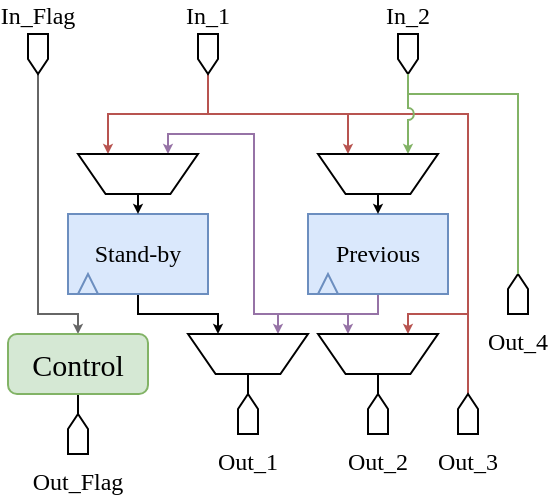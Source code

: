 <mxfile version="14.1.9" type="device" pages="8"><diagram id="dOE3vpIYQCWN4miV11oR" name="Main_Carry"><mxGraphModel dx="1422" dy="762" grid="1" gridSize="10" guides="1" tooltips="1" connect="1" arrows="1" fold="1" page="1" pageScale="1" pageWidth="850" pageHeight="1100" math="0" shadow="0"><root><mxCell id="0"/><mxCell id="1" parent="0"/><mxCell id="9zq_BCgzeG9ETaysIk3r-1" style="edgeStyle=orthogonalEdgeStyle;rounded=0;orthogonalLoop=1;jettySize=auto;html=1;entryX=0.25;entryY=0;entryDx=0;entryDy=0;fontFamily=Lucida Console;endSize=2;" parent="1" source="9zq_BCgzeG9ETaysIk3r-2" target="9zq_BCgzeG9ETaysIk3r-22" edge="1"><mxGeometry relative="1" as="geometry"><Array as="points"><mxPoint x="265" y="330"/><mxPoint x="305" y="330"/></Array></mxGeometry></mxCell><mxCell id="9zq_BCgzeG9ETaysIk3r-2" value="Stand-by" style="rounded=0;whiteSpace=wrap;html=1;fillColor=#dae8fc;strokeColor=#6c8ebf;fontFamily=Lucida Console;" parent="1" vertex="1"><mxGeometry x="230" y="280" width="70" height="40" as="geometry"/></mxCell><mxCell id="9zq_BCgzeG9ETaysIk3r-3" style="edgeStyle=orthogonalEdgeStyle;rounded=0;orthogonalLoop=1;jettySize=auto;html=1;entryX=0.75;entryY=0;entryDx=0;entryDy=0;exitX=0.5;exitY=1;exitDx=0;exitDy=0;fillColor=#e1d5e7;strokeColor=#9673a6;fontFamily=Lucida Console;endSize=2;" parent="1" source="9zq_BCgzeG9ETaysIk3r-6" target="9zq_BCgzeG9ETaysIk3r-18" edge="1"><mxGeometry relative="1" as="geometry"><Array as="points"><mxPoint x="385" y="330"/><mxPoint x="323" y="330"/><mxPoint x="323" y="240"/><mxPoint x="280" y="240"/></Array></mxGeometry></mxCell><mxCell id="9zq_BCgzeG9ETaysIk3r-4" style="edgeStyle=orthogonalEdgeStyle;rounded=0;orthogonalLoop=1;jettySize=auto;html=1;entryX=0.75;entryY=0;entryDx=0;entryDy=0;fillColor=#e1d5e7;strokeColor=#9673a6;fontFamily=Lucida Console;endSize=2;" parent="1" source="9zq_BCgzeG9ETaysIk3r-6" target="9zq_BCgzeG9ETaysIk3r-22" edge="1"><mxGeometry relative="1" as="geometry"><Array as="points"><mxPoint x="385" y="330"/><mxPoint x="335" y="330"/></Array></mxGeometry></mxCell><mxCell id="9zq_BCgzeG9ETaysIk3r-5" style="edgeStyle=orthogonalEdgeStyle;rounded=0;orthogonalLoop=1;jettySize=auto;html=1;entryX=0.25;entryY=0;entryDx=0;entryDy=0;fillColor=#e1d5e7;strokeColor=#9673a6;fontFamily=Lucida Console;endSize=2;" parent="1" source="9zq_BCgzeG9ETaysIk3r-6" target="9zq_BCgzeG9ETaysIk3r-24" edge="1"><mxGeometry relative="1" as="geometry"><Array as="points"><mxPoint x="385" y="330"/><mxPoint x="370" y="330"/></Array></mxGeometry></mxCell><mxCell id="9zq_BCgzeG9ETaysIk3r-6" value="Previous" style="rounded=0;whiteSpace=wrap;html=1;fillColor=#dae8fc;strokeColor=#6c8ebf;fontFamily=Lucida Console;" parent="1" vertex="1"><mxGeometry x="350" y="280" width="70" height="40" as="geometry"/></mxCell><mxCell id="9zq_BCgzeG9ETaysIk3r-7" value="Out_1" style="shape=offPageConnector;whiteSpace=wrap;html=1;rotation=0;labelPosition=center;verticalLabelPosition=bottom;align=center;verticalAlign=top;horizontal=1;direction=west;fontFamily=Lucida Console;" parent="1" vertex="1"><mxGeometry x="315" y="370" width="10" height="20" as="geometry"/></mxCell><mxCell id="9zq_BCgzeG9ETaysIk3r-8" style="edgeStyle=orthogonalEdgeStyle;rounded=0;orthogonalLoop=1;jettySize=auto;html=1;entryX=0.25;entryY=0;entryDx=0;entryDy=0;fillColor=#f8cecc;strokeColor=#b85450;fontFamily=Lucida Console;endSize=2;" parent="1" source="9zq_BCgzeG9ETaysIk3r-12" target="9zq_BCgzeG9ETaysIk3r-18" edge="1"><mxGeometry relative="1" as="geometry"><Array as="points"><mxPoint x="300" y="230"/><mxPoint x="250" y="230"/></Array></mxGeometry></mxCell><mxCell id="9zq_BCgzeG9ETaysIk3r-9" style="edgeStyle=orthogonalEdgeStyle;rounded=0;orthogonalLoop=1;jettySize=auto;html=1;entryX=0.25;entryY=0;entryDx=0;entryDy=0;exitX=0.5;exitY=1;exitDx=0;exitDy=0;fillColor=#f8cecc;strokeColor=#b85450;fontFamily=Lucida Console;endSize=2;" parent="1" source="9zq_BCgzeG9ETaysIk3r-12" target="9zq_BCgzeG9ETaysIk3r-20" edge="1"><mxGeometry relative="1" as="geometry"><Array as="points"><mxPoint x="300" y="230"/><mxPoint x="370" y="230"/></Array></mxGeometry></mxCell><mxCell id="9zq_BCgzeG9ETaysIk3r-10" style="edgeStyle=orthogonalEdgeStyle;rounded=0;orthogonalLoop=1;jettySize=auto;html=1;entryX=0.5;entryY=1;entryDx=0;entryDy=0;exitX=0.5;exitY=1;exitDx=0;exitDy=0;fillColor=#f8cecc;strokeColor=#b85450;fontFamily=Lucida Console;endSize=2;endArrow=none;endFill=0;" parent="1" source="9zq_BCgzeG9ETaysIk3r-12" target="9zq_BCgzeG9ETaysIk3r-15" edge="1"><mxGeometry relative="1" as="geometry"><Array as="points"><mxPoint x="300" y="230"/><mxPoint x="430" y="230"/></Array></mxGeometry></mxCell><mxCell id="9zq_BCgzeG9ETaysIk3r-11" style="edgeStyle=orthogonalEdgeStyle;rounded=0;orthogonalLoop=1;jettySize=auto;html=1;entryX=0.75;entryY=0;entryDx=0;entryDy=0;exitX=0.5;exitY=1;exitDx=0;exitDy=0;fillColor=#f8cecc;strokeColor=#b85450;fontFamily=Lucida Console;endSize=2;" parent="1" source="9zq_BCgzeG9ETaysIk3r-12" target="9zq_BCgzeG9ETaysIk3r-24" edge="1"><mxGeometry relative="1" as="geometry"><Array as="points"><mxPoint x="300" y="230"/><mxPoint x="430" y="230"/><mxPoint x="430" y="330"/><mxPoint x="400" y="330"/></Array></mxGeometry></mxCell><mxCell id="9zq_BCgzeG9ETaysIk3r-12" value="In_1" style="shape=offPageConnector;whiteSpace=wrap;html=1;align=center;labelPosition=center;verticalLabelPosition=top;verticalAlign=bottom;fontFamily=Lucida Console;" parent="1" vertex="1"><mxGeometry x="295" y="190" width="10" height="20" as="geometry"/></mxCell><mxCell id="hziTJ-OuCAQqYnZms_DU-1" style="edgeStyle=orthogonalEdgeStyle;rounded=0;jumpStyle=arc;orthogonalLoop=1;jettySize=auto;html=1;exitX=0.5;exitY=1;exitDx=0;exitDy=0;entryX=0.75;entryY=0;entryDx=0;entryDy=0;endArrow=classic;endFill=1;endSize=2;strokeWidth=1;fontFamily=Lucida Console;fontSize=15;fillColor=#d5e8d4;strokeColor=#82b366;" parent="1" source="9zq_BCgzeG9ETaysIk3r-14" target="9zq_BCgzeG9ETaysIk3r-20" edge="1"><mxGeometry relative="1" as="geometry"/></mxCell><mxCell id="9zq_BCgzeG9ETaysIk3r-14" value="In_2" style="shape=offPageConnector;whiteSpace=wrap;html=1;align=center;labelPosition=center;verticalLabelPosition=top;verticalAlign=bottom;fontFamily=Lucida Console;" parent="1" vertex="1"><mxGeometry x="395" y="190" width="10" height="20" as="geometry"/></mxCell><mxCell id="9zq_BCgzeG9ETaysIk3r-15" value="Out_3" style="shape=offPageConnector;whiteSpace=wrap;html=1;rotation=0;labelPosition=center;verticalLabelPosition=bottom;align=center;verticalAlign=top;horizontal=1;direction=west;fontFamily=Lucida Console;" parent="1" vertex="1"><mxGeometry x="425" y="370" width="10" height="20" as="geometry"/></mxCell><mxCell id="9zq_BCgzeG9ETaysIk3r-16" value="Out_2" style="shape=offPageConnector;whiteSpace=wrap;html=1;rotation=0;labelPosition=center;verticalLabelPosition=bottom;align=center;verticalAlign=top;horizontal=1;direction=west;fontFamily=Lucida Console;" parent="1" vertex="1"><mxGeometry x="380" y="370" width="10" height="20" as="geometry"/></mxCell><mxCell id="hziTJ-OuCAQqYnZms_DU-2" style="edgeStyle=orthogonalEdgeStyle;rounded=0;jumpStyle=arc;orthogonalLoop=1;jettySize=auto;html=1;exitX=0.5;exitY=1;exitDx=0;exitDy=0;entryX=0.5;entryY=0;entryDx=0;entryDy=0;endArrow=classic;endFill=1;endSize=2;strokeWidth=1;fontFamily=Lucida Console;fontSize=15;" parent="1" source="9zq_BCgzeG9ETaysIk3r-18" target="9zq_BCgzeG9ETaysIk3r-2" edge="1"><mxGeometry relative="1" as="geometry"/></mxCell><mxCell id="9zq_BCgzeG9ETaysIk3r-18" value="" style="verticalLabelPosition=bottom;verticalAlign=top;html=1;shape=trapezoid;perimeter=trapezoidPerimeter;whiteSpace=wrap;size=0.23;arcSize=10;flipV=1;align=center;fontFamily=Lucida Console;" parent="1" vertex="1"><mxGeometry x="235" y="250" width="60" height="20" as="geometry"/></mxCell><mxCell id="hziTJ-OuCAQqYnZms_DU-3" style="edgeStyle=orthogonalEdgeStyle;rounded=0;jumpStyle=arc;orthogonalLoop=1;jettySize=auto;html=1;exitX=0.5;exitY=1;exitDx=0;exitDy=0;entryX=0.5;entryY=0;entryDx=0;entryDy=0;endArrow=classic;endFill=1;endSize=2;strokeWidth=1;fontFamily=Lucida Console;fontSize=15;" parent="1" source="9zq_BCgzeG9ETaysIk3r-20" target="9zq_BCgzeG9ETaysIk3r-6" edge="1"><mxGeometry relative="1" as="geometry"/></mxCell><mxCell id="9zq_BCgzeG9ETaysIk3r-20" value="" style="verticalLabelPosition=bottom;verticalAlign=top;html=1;shape=trapezoid;perimeter=trapezoidPerimeter;whiteSpace=wrap;size=0.23;arcSize=10;flipV=1;align=center;fontFamily=Lucida Console;" parent="1" vertex="1"><mxGeometry x="355" y="250" width="60" height="20" as="geometry"/></mxCell><mxCell id="9zq_BCgzeG9ETaysIk3r-21" style="edgeStyle=orthogonalEdgeStyle;rounded=0;orthogonalLoop=1;jettySize=auto;html=1;exitX=0.5;exitY=1;exitDx=0;exitDy=0;entryX=0.5;entryY=1;entryDx=0;entryDy=0;fontFamily=Lucida Console;endSize=2;endArrow=none;endFill=0;" parent="1" source="9zq_BCgzeG9ETaysIk3r-22" target="9zq_BCgzeG9ETaysIk3r-7" edge="1"><mxGeometry relative="1" as="geometry"/></mxCell><mxCell id="9zq_BCgzeG9ETaysIk3r-22" value="" style="verticalLabelPosition=bottom;verticalAlign=top;html=1;shape=trapezoid;perimeter=trapezoidPerimeter;whiteSpace=wrap;size=0.23;arcSize=10;flipV=1;align=center;fontFamily=Lucida Console;" parent="1" vertex="1"><mxGeometry x="290" y="340" width="60" height="20" as="geometry"/></mxCell><mxCell id="hziTJ-OuCAQqYnZms_DU-4" style="edgeStyle=orthogonalEdgeStyle;rounded=0;jumpStyle=arc;orthogonalLoop=1;jettySize=auto;html=1;exitX=0.5;exitY=1;exitDx=0;exitDy=0;entryX=0.5;entryY=1;entryDx=0;entryDy=0;endArrow=none;endFill=0;endSize=2;strokeWidth=1;fontFamily=Lucida Console;fontSize=15;" parent="1" source="9zq_BCgzeG9ETaysIk3r-24" target="9zq_BCgzeG9ETaysIk3r-16" edge="1"><mxGeometry relative="1" as="geometry"/></mxCell><mxCell id="9zq_BCgzeG9ETaysIk3r-24" value="" style="verticalLabelPosition=bottom;verticalAlign=top;html=1;shape=trapezoid;perimeter=trapezoidPerimeter;whiteSpace=wrap;size=0.23;arcSize=10;flipV=1;align=center;fontFamily=Lucida Console;" parent="1" vertex="1"><mxGeometry x="355" y="340" width="60" height="20" as="geometry"/></mxCell><mxCell id="9zq_BCgzeG9ETaysIk3r-25" value="" style="triangle;whiteSpace=wrap;html=1;align=center;rotation=-90;fillColor=#dae8fc;strokeColor=#6c8ebf;fontFamily=Lucida Console;" parent="1" vertex="1"><mxGeometry x="355" y="310" width="10" height="10" as="geometry"/></mxCell><mxCell id="9zq_BCgzeG9ETaysIk3r-26" value="" style="triangle;whiteSpace=wrap;html=1;align=center;rotation=-90;fillColor=#dae8fc;strokeColor=#6c8ebf;fontFamily=Lucida Console;" parent="1" vertex="1"><mxGeometry x="235" y="310" width="10" height="10" as="geometry"/></mxCell><mxCell id="tYpDrhB06mt9pB3VsLJw-1" value="Out_4" style="shape=offPageConnector;whiteSpace=wrap;html=1;rotation=0;labelPosition=center;verticalLabelPosition=bottom;align=center;verticalAlign=top;horizontal=1;direction=west;fontFamily=Lucida Console;" parent="1" vertex="1"><mxGeometry x="450" y="310" width="10" height="20" as="geometry"/></mxCell><mxCell id="x6S3IeVg5eayBg4b3w8J-1" style="edgeStyle=orthogonalEdgeStyle;rounded=0;sketch=0;jumpStyle=arc;jumpSize=14;orthogonalLoop=1;jettySize=auto;html=1;entryX=0.5;entryY=1;entryDx=0;entryDy=0;shadow=0;fillColor=#d5e8d4;strokeColor=#82b366;fontFamily=Lucida Console;endSize=2;endArrow=none;endFill=0;exitX=0.5;exitY=1;exitDx=0;exitDy=0;" parent="1" source="9zq_BCgzeG9ETaysIk3r-14" target="tYpDrhB06mt9pB3VsLJw-1" edge="1"><mxGeometry relative="1" as="geometry"><Array as="points"><mxPoint x="400" y="220"/><mxPoint x="455" y="220"/></Array><mxPoint x="400" y="180" as="sourcePoint"/></mxGeometry></mxCell><mxCell id="hziTJ-OuCAQqYnZms_DU-9" style="edgeStyle=orthogonalEdgeStyle;rounded=0;jumpStyle=arc;orthogonalLoop=1;jettySize=auto;html=1;exitX=0.5;exitY=1;exitDx=0;exitDy=0;entryX=0.5;entryY=0;entryDx=0;entryDy=0;endArrow=classic;endFill=1;endSize=2;strokeWidth=1;fontFamily=Lucida Console;fontSize=15;fillColor=#f5f5f5;strokeColor=#666666;" parent="1" source="hziTJ-OuCAQqYnZms_DU-5" target="hziTJ-OuCAQqYnZms_DU-8" edge="1"><mxGeometry relative="1" as="geometry"><Array as="points"><mxPoint x="215" y="330"/><mxPoint x="235" y="330"/></Array></mxGeometry></mxCell><mxCell id="hziTJ-OuCAQqYnZms_DU-5" value="In_Flag" style="shape=offPageConnector;whiteSpace=wrap;html=1;align=center;labelPosition=center;verticalLabelPosition=top;verticalAlign=bottom;fontFamily=Lucida Console;" parent="1" vertex="1"><mxGeometry x="210" y="190" width="10" height="20" as="geometry"/></mxCell><mxCell id="hziTJ-OuCAQqYnZms_DU-11" style="edgeStyle=orthogonalEdgeStyle;rounded=0;jumpStyle=arc;orthogonalLoop=1;jettySize=auto;html=1;exitX=0.5;exitY=1;exitDx=0;exitDy=0;entryX=0.5;entryY=1;entryDx=0;entryDy=0;endArrow=none;endFill=0;endSize=2;strokeWidth=1;fontFamily=Lucida Console;fontSize=15;" parent="1" source="hziTJ-OuCAQqYnZms_DU-8" target="hziTJ-OuCAQqYnZms_DU-10" edge="1"><mxGeometry relative="1" as="geometry"/></mxCell><mxCell id="hziTJ-OuCAQqYnZms_DU-8" value="Control" style="rounded=1;whiteSpace=wrap;html=1;labelBackgroundColor=none;fillColor=#d5e8d4;fontFamily=Lucida Console;fontSize=15;strokeColor=#82b366;" parent="1" vertex="1"><mxGeometry x="200" y="340" width="70" height="30" as="geometry"/></mxCell><mxCell id="hziTJ-OuCAQqYnZms_DU-10" value="Out_Flag" style="shape=offPageConnector;whiteSpace=wrap;html=1;rotation=0;labelPosition=center;verticalLabelPosition=bottom;align=center;verticalAlign=top;horizontal=1;direction=west;fontFamily=Lucida Console;" parent="1" vertex="1"><mxGeometry x="230" y="380" width="10" height="20" as="geometry"/></mxCell></root></mxGraphModel></diagram><diagram id="P-TePJi5uwlmUOFPBQBO" name="Aux Carry"><mxGraphModel dx="1422" dy="762" grid="1" gridSize="10" guides="1" tooltips="1" connect="1" arrows="1" fold="1" page="1" pageScale="1" pageWidth="850" pageHeight="1100" math="0" shadow="0"><root><mxCell id="GSbXnAWgrpyO0xVwJqMm-0"/><mxCell id="GSbXnAWgrpyO0xVwJqMm-1" parent="GSbXnAWgrpyO0xVwJqMm-0"/><mxCell id="GSbXnAWgrpyO0xVwJqMm-6" value="Trigger 1" style="edgeStyle=orthogonalEdgeStyle;rounded=0;orthogonalLoop=1;jettySize=auto;html=1;entryX=0;entryY=0.5;entryDx=0;entryDy=0;fillColor=#f5f5f5;strokeColor=#666666;fontFamily=Lucida Console;" parent="GSbXnAWgrpyO0xVwJqMm-1" source="GSbXnAWgrpyO0xVwJqMm-2" target="GSbXnAWgrpyO0xVwJqMm-3" edge="1"><mxGeometry x="-0.143" y="10" relative="1" as="geometry"><mxPoint as="offset"/></mxGeometry></mxCell><mxCell id="GSbXnAWgrpyO0xVwJqMm-2" value="Hold" style="ellipse;whiteSpace=wrap;html=1;aspect=fixed;fillColor=#f5f5f5;strokeColor=#666666;fontColor=#333333;fontFamily=Lucida Console;" parent="GSbXnAWgrpyO0xVwJqMm-1" vertex="1"><mxGeometry x="170" y="180" width="60" height="60" as="geometry"/></mxCell><mxCell id="GSbXnAWgrpyO0xVwJqMm-7" value="Addr_Write &amp;gt; 0" style="edgeStyle=orthogonalEdgeStyle;rounded=0;orthogonalLoop=1;jettySize=auto;html=1;align=center;fillColor=#dae8fc;strokeColor=#6c8ebf;fontFamily=Lucida Console;" parent="GSbXnAWgrpyO0xVwJqMm-1" source="GSbXnAWgrpyO0xVwJqMm-3" target="GSbXnAWgrpyO0xVwJqMm-4" edge="1"><mxGeometry x="-0.6" y="10" relative="1" as="geometry"><mxPoint as="offset"/></mxGeometry></mxCell><mxCell id="GSbXnAWgrpyO0xVwJqMm-3" value="Start" style="ellipse;whiteSpace=wrap;html=1;aspect=fixed;fillColor=#dae8fc;strokeColor=#6c8ebf;fontFamily=Lucida Console;" parent="GSbXnAWgrpyO0xVwJqMm-1" vertex="1"><mxGeometry x="300" y="180" width="60" height="60" as="geometry"/></mxCell><mxCell id="GSbXnAWgrpyO0xVwJqMm-11" value="Trigger 2" style="edgeStyle=orthogonalEdgeStyle;rounded=0;orthogonalLoop=1;jettySize=auto;html=1;entryX=1;entryY=0.5;entryDx=0;entryDy=0;fillColor=#f8cecc;strokeColor=#b85450;fontFamily=Lucida Console;" parent="GSbXnAWgrpyO0xVwJqMm-1" source="GSbXnAWgrpyO0xVwJqMm-4" target="GSbXnAWgrpyO0xVwJqMm-5" edge="1"><mxGeometry x="-0.143" y="10" relative="1" as="geometry"><mxPoint as="offset"/></mxGeometry></mxCell><mxCell id="GSbXnAWgrpyO0xVwJqMm-4" value="Saving" style="ellipse;whiteSpace=wrap;html=1;aspect=fixed;fillColor=#f8cecc;strokeColor=#b85450;fontFamily=Lucida Console;" parent="GSbXnAWgrpyO0xVwJqMm-1" vertex="1"><mxGeometry x="300" y="290" width="60" height="60" as="geometry"/></mxCell><mxCell id="GSbXnAWgrpyO0xVwJqMm-13" value="Addr_Read = (Addr_write-1)" style="edgeStyle=orthogonalEdgeStyle;rounded=0;orthogonalLoop=1;jettySize=auto;html=1;entryX=0.5;entryY=1;entryDx=0;entryDy=0;fillColor=#d5e8d4;strokeColor=#82b366;fontFamily=Lucida Console;" parent="GSbXnAWgrpyO0xVwJqMm-1" source="GSbXnAWgrpyO0xVwJqMm-5" target="GSbXnAWgrpyO0xVwJqMm-2" edge="1"><mxGeometry x="-0.6" y="-10" relative="1" as="geometry"><mxPoint as="offset"/></mxGeometry></mxCell><mxCell id="GSbXnAWgrpyO0xVwJqMm-5" value="Releasing" style="ellipse;whiteSpace=wrap;html=1;aspect=fixed;fillColor=#d5e8d4;strokeColor=#82b366;fontFamily=Lucida Console;" parent="GSbXnAWgrpyO0xVwJqMm-1" vertex="1"><mxGeometry x="170" y="290" width="60" height="60" as="geometry"/></mxCell><mxCell id="GSbXnAWgrpyO0xVwJqMm-8" style="edgeStyle=orthogonalEdgeStyle;rounded=0;orthogonalLoop=1;jettySize=auto;html=1;entryX=0;entryY=0.5;entryDx=0;entryDy=0;exitX=1;exitY=0;exitDx=0;exitDy=0;fillColor=#f5f5f5;strokeColor=#666666;fontFamily=Lucida Console;" parent="GSbXnAWgrpyO0xVwJqMm-1" source="GSbXnAWgrpyO0xVwJqMm-2" target="GSbXnAWgrpyO0xVwJqMm-2" edge="1"><mxGeometry relative="1" as="geometry"><Array as="points"><mxPoint x="221" y="160"/><mxPoint x="150" y="160"/><mxPoint x="150" y="210"/></Array></mxGeometry></mxCell><mxCell id="vCXqw0RmH5YAsv1yNxNd-1" value="wait" style="edgeLabel;html=1;align=center;verticalAlign=middle;resizable=0;points=[];" parent="GSbXnAWgrpyO0xVwJqMm-8" vertex="1" connectable="0"><mxGeometry x="-0.118" y="-4" relative="1" as="geometry"><mxPoint x="-24.99" y="24" as="offset"/></mxGeometry></mxCell><mxCell id="GSbXnAWgrpyO0xVwJqMm-10" style="edgeStyle=orthogonalEdgeStyle;rounded=0;orthogonalLoop=1;jettySize=auto;html=1;exitX=0;exitY=1;exitDx=0;exitDy=0;entryX=1;entryY=0.5;entryDx=0;entryDy=0;fillColor=#f8cecc;strokeColor=#b85450;fontFamily=Lucida Console;" parent="GSbXnAWgrpyO0xVwJqMm-1" source="GSbXnAWgrpyO0xVwJqMm-4" target="GSbXnAWgrpyO0xVwJqMm-4" edge="1"><mxGeometry relative="1" as="geometry"><Array as="points"><mxPoint x="309" y="370"/><mxPoint x="380" y="370"/><mxPoint x="380" y="320"/></Array></mxGeometry></mxCell><mxCell id="vCXqw0RmH5YAsv1yNxNd-0" value="Counter_255 + 1" style="edgeLabel;html=1;align=center;verticalAlign=middle;resizable=0;points=[];" parent="GSbXnAWgrpyO0xVwJqMm-10" vertex="1" connectable="0"><mxGeometry x="0.094" y="1" relative="1" as="geometry"><mxPoint x="-43.01" y="-9" as="offset"/></mxGeometry></mxCell><mxCell id="GSbXnAWgrpyO0xVwJqMm-12" style="edgeStyle=orthogonalEdgeStyle;rounded=0;orthogonalLoop=1;jettySize=auto;html=1;exitX=0;exitY=0;exitDx=0;exitDy=0;entryX=0.5;entryY=1;entryDx=0;entryDy=0;fillColor=#d5e8d4;strokeColor=#82b366;fontFamily=Lucida Console;" parent="GSbXnAWgrpyO0xVwJqMm-1" source="GSbXnAWgrpyO0xVwJqMm-5" target="GSbXnAWgrpyO0xVwJqMm-5" edge="1"><mxGeometry relative="1" as="geometry"><Array as="points"><mxPoint x="150" y="299"/><mxPoint x="150" y="370"/><mxPoint x="200" y="370"/></Array></mxGeometry></mxCell><mxCell id="vCXqw0RmH5YAsv1yNxNd-2" value="Counter_255 -1&lt;br&gt;Addr_Read + 1" style="edgeLabel;html=1;align=center;verticalAlign=middle;resizable=0;points=[];" parent="GSbXnAWgrpyO0xVwJqMm-12" vertex="1" connectable="0"><mxGeometry x="-0.035" y="-1" relative="1" as="geometry"><mxPoint x="-19" y="-2.01" as="offset"/></mxGeometry></mxCell></root></mxGraphModel></diagram><diagram id="sQ5tg5p_YiX7DI-IXCDr" name="Overview Carry Output Full"><mxGraphModel dx="1422" dy="762" grid="1" gridSize="10" guides="1" tooltips="1" connect="1" arrows="1" fold="1" page="1" pageScale="1" pageWidth="850" pageHeight="1100" math="0" shadow="0"><root><mxCell id="NXaOmVHak2kYP7aojNX2-0"/><mxCell id="NXaOmVHak2kYP7aojNX2-1" parent="NXaOmVHak2kYP7aojNX2-0"/><mxCell id="cwjEyF66trkIW8tL3V8r-46" style="edgeStyle=orthogonalEdgeStyle;rounded=0;sketch=0;jumpStyle=arc;jumpSize=6;orthogonalLoop=1;jettySize=auto;html=1;entryX=0.25;entryY=0;entryDx=0;entryDy=0;shadow=0;startArrow=none;startFill=0;endSize=2;fillColor=#f8cecc;strokeColor=#b85450;" parent="NXaOmVHak2kYP7aojNX2-1" source="412jr8ycowCaJSyOulCn-0" target="cwjEyF66trkIW8tL3V8r-38" edge="1"><mxGeometry relative="1" as="geometry"/></mxCell><mxCell id="412jr8ycowCaJSyOulCn-0" value="In_1" style="shape=offPageConnector;whiteSpace=wrap;html=1;align=center;labelPosition=center;verticalLabelPosition=top;verticalAlign=bottom;" parent="NXaOmVHak2kYP7aojNX2-1" vertex="1"><mxGeometry x="235" y="120" width="10" height="20" as="geometry"/></mxCell><mxCell id="cwjEyF66trkIW8tL3V8r-49" style="edgeStyle=orthogonalEdgeStyle;rounded=0;sketch=0;jumpStyle=arc;jumpSize=6;orthogonalLoop=1;jettySize=auto;html=1;shadow=0;startArrow=none;startFill=0;endSize=2;entryX=0.25;entryY=0;entryDx=0;entryDy=0;fillColor=#f8cecc;strokeColor=#b85450;" parent="NXaOmVHak2kYP7aojNX2-1" source="UXN99GKpLQZJrn2AcfOI-0" target="cwjEyF66trkIW8tL3V8r-39" edge="1"><mxGeometry relative="1" as="geometry"><mxPoint x="305" y="170" as="targetPoint"/><Array as="points"><mxPoint x="270" y="170"/><mxPoint x="305" y="170"/></Array></mxGeometry></mxCell><mxCell id="UXN99GKpLQZJrn2AcfOI-0" value="In_2" style="shape=offPageConnector;whiteSpace=wrap;html=1;align=center;labelPosition=center;verticalLabelPosition=top;verticalAlign=bottom;" parent="NXaOmVHak2kYP7aojNX2-1" vertex="1"><mxGeometry x="265" y="120" width="10" height="20" as="geometry"/></mxCell><mxCell id="JYVqOM3deoeYw-M9vxLb-5" style="edgeStyle=orthogonalEdgeStyle;rounded=0;orthogonalLoop=1;jettySize=auto;html=1;entryX=0;entryY=0.5;entryDx=0;entryDy=0;exitX=1;exitY=0.5;exitDx=0;exitDy=0;fillColor=#d5e8d4;strokeColor=#82b366;endSize=2;" parent="NXaOmVHak2kYP7aojNX2-1" source="JYVqOM3deoeYw-M9vxLb-0" target="JYVqOM3deoeYw-M9vxLb-1" edge="1"><mxGeometry relative="1" as="geometry"><Array as="points"><mxPoint x="320" y="270"/><mxPoint x="320" y="270"/></Array></mxGeometry></mxCell><mxCell id="JYVqOM3deoeYw-M9vxLb-6" value="Standby " style="edgeLabel;html=1;align=center;verticalAlign=middle;resizable=0;points=[];" parent="JYVqOM3deoeYw-M9vxLb-5" vertex="1" connectable="0"><mxGeometry x="-0.181" y="1" relative="1" as="geometry"><mxPoint x="7.6" y="-9.0" as="offset"/></mxGeometry></mxCell><mxCell id="cwjEyF66trkIW8tL3V8r-14" style="edgeStyle=orthogonalEdgeStyle;rounded=0;sketch=0;jumpStyle=arc;jumpSize=14;orthogonalLoop=1;jettySize=auto;html=1;entryX=0.25;entryY=0;entryDx=0;entryDy=0;shadow=0;fillColor=#f8cecc;strokeColor=#b85450;endSize=2;" parent="NXaOmVHak2kYP7aojNX2-1" source="JYVqOM3deoeYw-M9vxLb-0" target="cwjEyF66trkIW8tL3V8r-0" edge="1"><mxGeometry relative="1" as="geometry"><mxPoint x="239" y="290" as="sourcePoint"/><Array as="points"><mxPoint x="240" y="350"/><mxPoint x="230" y="350"/></Array></mxGeometry></mxCell><mxCell id="cwjEyF66trkIW8tL3V8r-15" style="edgeStyle=orthogonalEdgeStyle;rounded=0;sketch=0;jumpStyle=arc;jumpSize=14;orthogonalLoop=1;jettySize=auto;html=1;entryX=0.25;entryY=0;entryDx=0;entryDy=0;shadow=0;fillColor=#f8cecc;strokeColor=#b85450;endSize=2;" parent="NXaOmVHak2kYP7aojNX2-1" source="JYVqOM3deoeYw-M9vxLb-0" target="cwjEyF66trkIW8tL3V8r-8" edge="1"><mxGeometry relative="1" as="geometry"><mxPoint x="250" y="290" as="sourcePoint"/><Array as="points"><mxPoint x="250" y="330"/><mxPoint x="270" y="330"/></Array></mxGeometry></mxCell><mxCell id="cwjEyF66trkIW8tL3V8r-16" style="edgeStyle=orthogonalEdgeStyle;rounded=0;sketch=0;jumpStyle=arc;jumpSize=14;orthogonalLoop=1;jettySize=auto;html=1;entryX=0.25;entryY=0;entryDx=0;entryDy=0;shadow=0;exitX=0.47;exitY=1.009;exitDx=0;exitDy=0;exitPerimeter=0;fillColor=#f8cecc;strokeColor=#b85450;endSize=2;" parent="NXaOmVHak2kYP7aojNX2-1" source="JYVqOM3deoeYw-M9vxLb-0" target="cwjEyF66trkIW8tL3V8r-7" edge="1"><mxGeometry relative="1" as="geometry"><mxPoint x="260" y="280" as="sourcePoint"/><Array as="points"><mxPoint x="263" y="320"/><mxPoint x="310" y="320"/></Array></mxGeometry></mxCell><mxCell id="cwjEyF66trkIW8tL3V8r-17" style="edgeStyle=orthogonalEdgeStyle;rounded=0;sketch=0;jumpStyle=arc;jumpSize=14;orthogonalLoop=1;jettySize=auto;html=1;entryX=0.25;entryY=0;entryDx=0;entryDy=0;shadow=0;exitX=0.619;exitY=0.968;exitDx=0;exitDy=0;exitPerimeter=0;fillColor=#f8cecc;strokeColor=#b85450;endSize=2;" parent="NXaOmVHak2kYP7aojNX2-1" source="JYVqOM3deoeYw-M9vxLb-0" target="cwjEyF66trkIW8tL3V8r-6" edge="1"><mxGeometry relative="1" as="geometry"><mxPoint x="265" y="290" as="sourcePoint"/><Array as="points"><mxPoint x="273" y="310"/><mxPoint x="350" y="310"/></Array></mxGeometry></mxCell><mxCell id="cwjEyF66trkIW8tL3V8r-23" style="edgeStyle=orthogonalEdgeStyle;rounded=0;sketch=0;jumpStyle=arc;jumpSize=14;orthogonalLoop=1;jettySize=auto;html=1;entryX=0.25;entryY=0;entryDx=0;entryDy=0;shadow=0;exitX=0.682;exitY=0.996;exitDx=0;exitDy=0;exitPerimeter=0;fillColor=#f8cecc;strokeColor=#b85450;endSize=2;" parent="NXaOmVHak2kYP7aojNX2-1" source="JYVqOM3deoeYw-M9vxLb-0" target="cwjEyF66trkIW8tL3V8r-21" edge="1"><mxGeometry relative="1" as="geometry"><mxPoint x="283" y="290" as="sourcePoint"/><Array as="points"><mxPoint x="283" y="270"/><mxPoint x="283" y="300"/><mxPoint x="390" y="300"/></Array></mxGeometry></mxCell><mxCell id="JYVqOM3deoeYw-M9vxLb-0" value="Main Carry Propagation" style="rounded=0;whiteSpace=wrap;html=1;" parent="NXaOmVHak2kYP7aojNX2-1" vertex="1"><mxGeometry x="230" y="250" width="70" height="40" as="geometry"/></mxCell><mxCell id="cwjEyF66trkIW8tL3V8r-25" style="edgeStyle=orthogonalEdgeStyle;rounded=0;sketch=0;jumpStyle=arc;jumpSize=6;orthogonalLoop=1;jettySize=auto;html=1;entryX=0.75;entryY=0;entryDx=0;entryDy=0;shadow=0;fillColor=#dae8fc;strokeColor=#6c8ebf;endSize=2;" parent="NXaOmVHak2kYP7aojNX2-1" source="JYVqOM3deoeYw-M9vxLb-1" target="cwjEyF66trkIW8tL3V8r-0" edge="1"><mxGeometry relative="1" as="geometry"><Array as="points"><mxPoint x="361" y="340"/><mxPoint x="250" y="340"/></Array></mxGeometry></mxCell><mxCell id="cwjEyF66trkIW8tL3V8r-26" style="edgeStyle=orthogonalEdgeStyle;rounded=0;sketch=0;jumpStyle=arc;jumpSize=6;orthogonalLoop=1;jettySize=auto;html=1;entryX=0.75;entryY=0;entryDx=0;entryDy=0;shadow=0;fillColor=#dae8fc;strokeColor=#6c8ebf;endSize=2;" parent="NXaOmVHak2kYP7aojNX2-1" source="JYVqOM3deoeYw-M9vxLb-1" target="cwjEyF66trkIW8tL3V8r-8" edge="1"><mxGeometry relative="1" as="geometry"><Array as="points"><mxPoint x="370" y="350"/><mxPoint x="290" y="350"/></Array></mxGeometry></mxCell><mxCell id="cwjEyF66trkIW8tL3V8r-27" style="edgeStyle=orthogonalEdgeStyle;rounded=0;sketch=0;jumpStyle=arc;jumpSize=6;orthogonalLoop=1;jettySize=auto;html=1;exitX=0.359;exitY=0.998;exitDx=0;exitDy=0;entryX=0.75;entryY=0;entryDx=0;entryDy=0;shadow=0;exitPerimeter=0;fillColor=#dae8fc;strokeColor=#6c8ebf;endSize=2;" parent="NXaOmVHak2kYP7aojNX2-1" source="JYVqOM3deoeYw-M9vxLb-1" target="cwjEyF66trkIW8tL3V8r-7" edge="1"><mxGeometry relative="1" as="geometry"><Array as="points"><mxPoint x="380" y="330"/><mxPoint x="330" y="330"/></Array></mxGeometry></mxCell><mxCell id="cwjEyF66trkIW8tL3V8r-28" style="edgeStyle=orthogonalEdgeStyle;rounded=0;sketch=0;jumpStyle=arc;jumpSize=6;orthogonalLoop=1;jettySize=auto;html=1;entryX=0.75;entryY=0;entryDx=0;entryDy=0;shadow=0;fillColor=#dae8fc;strokeColor=#6c8ebf;endSize=2;" parent="NXaOmVHak2kYP7aojNX2-1" source="JYVqOM3deoeYw-M9vxLb-1" target="cwjEyF66trkIW8tL3V8r-6" edge="1"><mxGeometry relative="1" as="geometry"><Array as="points"><mxPoint x="400" y="360"/><mxPoint x="370" y="360"/></Array></mxGeometry></mxCell><mxCell id="cwjEyF66trkIW8tL3V8r-29" style="edgeStyle=orthogonalEdgeStyle;rounded=0;sketch=0;jumpStyle=arc;jumpSize=6;orthogonalLoop=1;jettySize=auto;html=1;exitX=0.781;exitY=0.994;exitDx=0;exitDy=0;entryX=0.75;entryY=0;entryDx=0;entryDy=0;shadow=0;exitPerimeter=0;fillColor=#dae8fc;strokeColor=#6c8ebf;endSize=2;" parent="NXaOmVHak2kYP7aojNX2-1" source="JYVqOM3deoeYw-M9vxLb-1" target="cwjEyF66trkIW8tL3V8r-21" edge="1"><mxGeometry relative="1" as="geometry"><Array as="points"><mxPoint x="410" y="270"/></Array></mxGeometry></mxCell><mxCell id="cwjEyF66trkIW8tL3V8r-30" style="edgeStyle=orthogonalEdgeStyle;rounded=0;sketch=0;jumpStyle=none;jumpSize=6;orthogonalLoop=1;jettySize=auto;html=1;entryX=1;entryY=0.5;entryDx=0;entryDy=0;shadow=0;fillColor=#d5e8d4;strokeColor=#82b366;startArrow=none;startFill=0;exitX=1;exitY=1;exitDx=0;exitDy=0;endSize=2;" parent="NXaOmVHak2kYP7aojNX2-1" source="JYVqOM3deoeYw-M9vxLb-1" target="cwjEyF66trkIW8tL3V8r-0" edge="1"><mxGeometry relative="1" as="geometry"><mxPoint x="420" y="310" as="sourcePoint"/><Array as="points"><mxPoint x="425" y="300"/><mxPoint x="430" y="300"/><mxPoint x="430" y="410"/><mxPoint x="255" y="410"/></Array></mxGeometry></mxCell><mxCell id="JYVqOM3deoeYw-M9vxLb-1" value="Aux Carry Propagation" style="rounded=0;whiteSpace=wrap;html=1;" parent="NXaOmVHak2kYP7aojNX2-1" vertex="1"><mxGeometry x="355" y="250" width="70" height="40" as="geometry"/></mxCell><mxCell id="cwjEyF66trkIW8tL3V8r-45" style="edgeStyle=orthogonalEdgeStyle;rounded=0;sketch=0;jumpStyle=arc;jumpSize=6;orthogonalLoop=1;jettySize=auto;html=1;exitX=0.75;exitY=1;exitDx=0;exitDy=0;entryX=0.75;entryY=0;entryDx=0;entryDy=0;shadow=0;startArrow=none;startFill=0;endSize=2;fillColor=#dae8fc;strokeColor=#6c8ebf;" parent="NXaOmVHak2kYP7aojNX2-1" source="JYVqOM3deoeYw-M9vxLb-2" target="cwjEyF66trkIW8tL3V8r-40" edge="1"><mxGeometry relative="1" as="geometry"><Array as="points"><mxPoint x="343" y="170"/><mxPoint x="385" y="170"/></Array></mxGeometry></mxCell><mxCell id="cwjEyF66trkIW8tL3V8r-50" style="edgeStyle=orthogonalEdgeStyle;rounded=0;sketch=0;jumpStyle=arc;jumpSize=6;orthogonalLoop=1;jettySize=auto;html=1;entryX=0.75;entryY=0;entryDx=0;entryDy=0;shadow=0;startArrow=none;startFill=0;endSize=2;fillColor=#dae8fc;strokeColor=#6c8ebf;" parent="NXaOmVHak2kYP7aojNX2-1" source="JYVqOM3deoeYw-M9vxLb-2" target="cwjEyF66trkIW8tL3V8r-39" edge="1"><mxGeometry relative="1" as="geometry"/></mxCell><mxCell id="JYVqOM3deoeYw-M9vxLb-2" value="Last Bitstreams" style="rounded=0;whiteSpace=wrap;html=1;" parent="NXaOmVHak2kYP7aojNX2-1" vertex="1"><mxGeometry x="290" y="110" width="70" height="40" as="geometry"/></mxCell><mxCell id="cwjEyF66trkIW8tL3V8r-51" style="edgeStyle=orthogonalEdgeStyle;rounded=0;sketch=0;jumpStyle=arc;jumpSize=6;orthogonalLoop=1;jettySize=auto;html=1;entryX=0.25;entryY=0;entryDx=0;entryDy=0;shadow=0;startArrow=none;startFill=0;endSize=2;fillColor=#f8cecc;strokeColor=#b85450;exitX=0.5;exitY=1;exitDx=0;exitDy=0;" parent="NXaOmVHak2kYP7aojNX2-1" source="JYVqOM3deoeYw-M9vxLb-3" target="cwjEyF66trkIW8tL3V8r-40" edge="1"><mxGeometry relative="1" as="geometry"><Array as="points"><mxPoint x="390" y="160"/><mxPoint x="365" y="160"/></Array></mxGeometry></mxCell><mxCell id="JYVqOM3deoeYw-M9vxLb-3" value="Flag_Bits" style="shape=offPageConnector;whiteSpace=wrap;html=1;align=center;labelPosition=center;verticalLabelPosition=top;verticalAlign=bottom;size=0.5;" parent="NXaOmVHak2kYP7aojNX2-1" vertex="1"><mxGeometry x="385" y="120" width="10" height="20" as="geometry"/></mxCell><mxCell id="cwjEyF66trkIW8tL3V8r-41" style="edgeStyle=orthogonalEdgeStyle;rounded=0;sketch=0;jumpStyle=none;jumpSize=6;orthogonalLoop=1;jettySize=auto;html=1;entryX=1;entryY=0.5;entryDx=0;entryDy=0;shadow=0;startArrow=none;startFill=0;endSize=2;exitX=0.5;exitY=1;exitDx=0;exitDy=0;fillColor=#d5e8d4;strokeColor=#82b366;" parent="NXaOmVHak2kYP7aojNX2-1" source="JYVqOM3deoeYw-M9vxLb-4" target="cwjEyF66trkIW8tL3V8r-40" edge="1"><mxGeometry relative="1" as="geometry"><Array as="points"><mxPoint x="430" y="190"/></Array></mxGeometry></mxCell><mxCell id="cwjEyF66trkIW8tL3V8r-42" style="edgeStyle=orthogonalEdgeStyle;rounded=0;sketch=0;jumpStyle=none;jumpSize=6;orthogonalLoop=1;jettySize=auto;html=1;shadow=0;startArrow=none;startFill=0;endSize=2;fillColor=#d5e8d4;strokeColor=#82b366;entryX=1;entryY=0.5;entryDx=0;entryDy=0;" parent="NXaOmVHak2kYP7aojNX2-1" source="JYVqOM3deoeYw-M9vxLb-4" target="cwjEyF66trkIW8tL3V8r-39" edge="1"><mxGeometry relative="1" as="geometry"><mxPoint x="340" y="200" as="targetPoint"/><Array as="points"><mxPoint x="430" y="210"/><mxPoint x="340" y="210"/><mxPoint x="340" y="191"/></Array></mxGeometry></mxCell><mxCell id="JYVqOM3deoeYw-M9vxLb-4" value="Final_Flag" style="shape=offPageConnector;whiteSpace=wrap;html=1;align=center;labelPosition=center;verticalLabelPosition=top;verticalAlign=bottom;size=0.5;" parent="NXaOmVHak2kYP7aojNX2-1" vertex="1"><mxGeometry x="425" y="140" width="10" height="20" as="geometry"/></mxCell><mxCell id="0SlFwMlv0IW0WVaRCdqx-0" value="Out_1" style="shape=offPageConnector;whiteSpace=wrap;html=1;rotation=0;labelPosition=center;verticalLabelPosition=bottom;align=center;verticalAlign=top;horizontal=1;direction=west;" parent="NXaOmVHak2kYP7aojNX2-1" vertex="1"><mxGeometry x="235" y="420" width="10" height="20" as="geometry"/></mxCell><mxCell id="0SlFwMlv0IW0WVaRCdqx-1" value="Out_3" style="shape=offPageConnector;whiteSpace=wrap;html=1;rotation=0;labelPosition=center;verticalLabelPosition=bottom;align=center;verticalAlign=top;horizontal=1;direction=west;" parent="NXaOmVHak2kYP7aojNX2-1" vertex="1"><mxGeometry x="315" y="440" width="10" height="20" as="geometry"/></mxCell><mxCell id="0SlFwMlv0IW0WVaRCdqx-2" value="Out_2" style="shape=offPageConnector;whiteSpace=wrap;html=1;rotation=0;labelPosition=center;verticalLabelPosition=bottom;align=center;verticalAlign=top;horizontal=1;direction=west;" parent="NXaOmVHak2kYP7aojNX2-1" vertex="1"><mxGeometry x="275" y="450" width="10" height="20" as="geometry"/></mxCell><mxCell id="0SlFwMlv0IW0WVaRCdqx-3" value="Out_4" style="shape=offPageConnector;whiteSpace=wrap;html=1;rotation=0;labelPosition=center;verticalLabelPosition=bottom;align=center;verticalAlign=top;horizontal=1;direction=west;" parent="NXaOmVHak2kYP7aojNX2-1" vertex="1"><mxGeometry x="355" y="450" width="10" height="20" as="geometry"/></mxCell><mxCell id="cwjEyF66trkIW8tL3V8r-10" style="edgeStyle=orthogonalEdgeStyle;rounded=0;sketch=0;jumpStyle=arc;jumpSize=14;orthogonalLoop=1;jettySize=auto;html=1;entryX=0.5;entryY=1;entryDx=0;entryDy=0;shadow=0;" parent="NXaOmVHak2kYP7aojNX2-1" source="cwjEyF66trkIW8tL3V8r-0" target="0SlFwMlv0IW0WVaRCdqx-0" edge="1"><mxGeometry relative="1" as="geometry"/></mxCell><mxCell id="cwjEyF66trkIW8tL3V8r-0" value="" style="verticalLabelPosition=bottom;verticalAlign=top;html=1;shape=trapezoid;perimeter=trapezoidPerimeter;whiteSpace=wrap;size=0.23;arcSize=10;flipV=1;align=center;direction=east;" parent="NXaOmVHak2kYP7aojNX2-1" vertex="1"><mxGeometry x="220" y="380" width="40" height="20" as="geometry"/></mxCell><mxCell id="cwjEyF66trkIW8tL3V8r-13" style="edgeStyle=orthogonalEdgeStyle;rounded=0;sketch=0;jumpStyle=arc;jumpSize=6;orthogonalLoop=1;jettySize=auto;html=1;entryX=0.5;entryY=1;entryDx=0;entryDy=0;shadow=0;" parent="NXaOmVHak2kYP7aojNX2-1" source="cwjEyF66trkIW8tL3V8r-6" target="0SlFwMlv0IW0WVaRCdqx-3" edge="1"><mxGeometry relative="1" as="geometry"/></mxCell><mxCell id="cwjEyF66trkIW8tL3V8r-6" value="" style="verticalLabelPosition=bottom;verticalAlign=top;html=1;shape=trapezoid;perimeter=trapezoidPerimeter;whiteSpace=wrap;size=0.23;arcSize=10;flipV=1;align=center;direction=east;" parent="NXaOmVHak2kYP7aojNX2-1" vertex="1"><mxGeometry x="340" y="370" width="40" height="20" as="geometry"/></mxCell><mxCell id="cwjEyF66trkIW8tL3V8r-12" style="edgeStyle=orthogonalEdgeStyle;rounded=0;sketch=0;jumpStyle=arc;jumpSize=6;orthogonalLoop=1;jettySize=auto;html=1;entryX=0.5;entryY=1;entryDx=0;entryDy=0;shadow=0;" parent="NXaOmVHak2kYP7aojNX2-1" source="cwjEyF66trkIW8tL3V8r-7" target="0SlFwMlv0IW0WVaRCdqx-1" edge="1"><mxGeometry relative="1" as="geometry"/></mxCell><mxCell id="cwjEyF66trkIW8tL3V8r-7" value="" style="verticalLabelPosition=bottom;verticalAlign=top;html=1;shape=trapezoid;perimeter=trapezoidPerimeter;whiteSpace=wrap;size=0.23;arcSize=10;flipV=1;align=center;direction=east;" parent="NXaOmVHak2kYP7aojNX2-1" vertex="1"><mxGeometry x="300" y="380" width="40" height="20" as="geometry"/></mxCell><mxCell id="cwjEyF66trkIW8tL3V8r-11" style="edgeStyle=orthogonalEdgeStyle;rounded=0;sketch=0;jumpStyle=arc;jumpSize=6;orthogonalLoop=1;jettySize=auto;html=1;entryX=0.5;entryY=1;entryDx=0;entryDy=0;shadow=0;" parent="NXaOmVHak2kYP7aojNX2-1" source="cwjEyF66trkIW8tL3V8r-8" target="0SlFwMlv0IW0WVaRCdqx-2" edge="1"><mxGeometry relative="1" as="geometry"/></mxCell><mxCell id="cwjEyF66trkIW8tL3V8r-8" value="" style="verticalLabelPosition=bottom;verticalAlign=top;html=1;shape=trapezoid;perimeter=trapezoidPerimeter;whiteSpace=wrap;size=0.23;arcSize=10;flipV=1;align=center;direction=east;" parent="NXaOmVHak2kYP7aojNX2-1" vertex="1"><mxGeometry x="260" y="370" width="40" height="20" as="geometry"/></mxCell><mxCell id="cwjEyF66trkIW8tL3V8r-19" value="Flag" style="shape=offPageConnector;whiteSpace=wrap;html=1;rotation=0;labelPosition=center;verticalLabelPosition=bottom;align=center;verticalAlign=top;horizontal=1;direction=west;" parent="NXaOmVHak2kYP7aojNX2-1" vertex="1"><mxGeometry x="395" y="440" width="10" height="20" as="geometry"/></mxCell><mxCell id="cwjEyF66trkIW8tL3V8r-31" style="edgeStyle=orthogonalEdgeStyle;rounded=0;sketch=0;jumpStyle=arc;jumpSize=6;orthogonalLoop=1;jettySize=auto;html=1;entryX=0.5;entryY=1;entryDx=0;entryDy=0;shadow=0;" parent="NXaOmVHak2kYP7aojNX2-1" source="cwjEyF66trkIW8tL3V8r-21" target="cwjEyF66trkIW8tL3V8r-19" edge="1"><mxGeometry relative="1" as="geometry"/></mxCell><mxCell id="cwjEyF66trkIW8tL3V8r-21" value="" style="verticalLabelPosition=bottom;verticalAlign=top;html=1;shape=trapezoid;perimeter=trapezoidPerimeter;whiteSpace=wrap;size=0.23;arcSize=10;flipV=1;align=center;direction=east;" parent="NXaOmVHak2kYP7aojNX2-1" vertex="1"><mxGeometry x="380" y="380" width="40" height="20" as="geometry"/></mxCell><mxCell id="cwjEyF66trkIW8tL3V8r-34" style="edgeStyle=orthogonalEdgeStyle;rounded=0;sketch=0;jumpStyle=none;jumpSize=6;orthogonalLoop=1;jettySize=auto;html=1;entryX=1;entryY=0.5;entryDx=0;entryDy=0;shadow=0;fillColor=#d5e8d4;strokeColor=#82b366;startArrow=none;startFill=0;exitX=1;exitY=1;exitDx=0;exitDy=0;endSize=2;" parent="NXaOmVHak2kYP7aojNX2-1" source="JYVqOM3deoeYw-M9vxLb-1" target="cwjEyF66trkIW8tL3V8r-8" edge="1"><mxGeometry relative="1" as="geometry"><mxPoint x="430" y="290" as="sourcePoint"/><mxPoint x="265.4" y="400" as="targetPoint"/><Array as="points"><mxPoint x="425" y="300"/><mxPoint x="430" y="300"/><mxPoint x="430" y="410"/><mxPoint x="295" y="410"/></Array></mxGeometry></mxCell><mxCell id="cwjEyF66trkIW8tL3V8r-35" style="edgeStyle=orthogonalEdgeStyle;rounded=0;sketch=0;jumpStyle=none;jumpSize=6;orthogonalLoop=1;jettySize=auto;html=1;entryX=1;entryY=0.5;entryDx=0;entryDy=0;shadow=0;fillColor=#d5e8d4;strokeColor=#82b366;startArrow=none;startFill=0;exitX=1;exitY=1;exitDx=0;exitDy=0;endSize=2;" parent="NXaOmVHak2kYP7aojNX2-1" source="JYVqOM3deoeYw-M9vxLb-1" target="cwjEyF66trkIW8tL3V8r-7" edge="1"><mxGeometry relative="1" as="geometry"><mxPoint x="440" y="310.465" as="sourcePoint"/><mxPoint x="275.4" y="410" as="targetPoint"/><Array as="points"><mxPoint x="425" y="300"/><mxPoint x="430" y="300"/><mxPoint x="430" y="410"/><mxPoint x="335" y="410"/></Array></mxGeometry></mxCell><mxCell id="cwjEyF66trkIW8tL3V8r-36" style="edgeStyle=orthogonalEdgeStyle;rounded=0;sketch=0;jumpStyle=none;jumpSize=6;orthogonalLoop=1;jettySize=auto;html=1;exitX=1;exitY=1;exitDx=0;exitDy=0;entryX=1;entryY=0.5;entryDx=0;entryDy=0;shadow=0;fillColor=#d5e8d4;strokeColor=#82b366;startArrow=none;startFill=0;endSize=2;" parent="NXaOmVHak2kYP7aojNX2-1" source="JYVqOM3deoeYw-M9vxLb-1" target="cwjEyF66trkIW8tL3V8r-6" edge="1"><mxGeometry relative="1" as="geometry"><mxPoint x="450.17" y="310.8" as="sourcePoint"/><mxPoint x="285.4" y="420" as="targetPoint"/><Array as="points"><mxPoint x="425" y="300"/><mxPoint x="430" y="300"/><mxPoint x="430" y="410"/><mxPoint x="375" y="410"/><mxPoint x="375" y="380"/></Array></mxGeometry></mxCell><mxCell id="cwjEyF66trkIW8tL3V8r-37" style="edgeStyle=orthogonalEdgeStyle;rounded=0;sketch=0;jumpStyle=none;jumpSize=6;orthogonalLoop=1;jettySize=auto;html=1;entryX=1;entryY=0.5;entryDx=0;entryDy=0;shadow=0;fillColor=#d5e8d4;strokeColor=#82b366;startArrow=none;startFill=0;exitX=1;exitY=1;exitDx=0;exitDy=0;endSize=2;" parent="NXaOmVHak2kYP7aojNX2-1" source="JYVqOM3deoeYw-M9vxLb-1" target="cwjEyF66trkIW8tL3V8r-21" edge="1"><mxGeometry relative="1" as="geometry"><mxPoint x="440" y="290" as="sourcePoint"/><mxPoint x="295.4" y="430" as="targetPoint"/><Array as="points"><mxPoint x="425" y="300"/><mxPoint x="430" y="300"/><mxPoint x="430" y="390"/></Array></mxGeometry></mxCell><mxCell id="cwjEyF66trkIW8tL3V8r-63" style="edgeStyle=orthogonalEdgeStyle;rounded=0;sketch=0;jumpStyle=arc;jumpSize=6;orthogonalLoop=1;jettySize=auto;html=1;exitX=0.5;exitY=1;exitDx=0;exitDy=0;entryX=0.25;entryY=0;entryDx=0;entryDy=0;shadow=0;startArrow=none;startFill=0;endSize=2;fillColor=#e1d5e7;strokeColor=#9673a6;" parent="NXaOmVHak2kYP7aojNX2-1" source="cwjEyF66trkIW8tL3V8r-38" target="JYVqOM3deoeYw-M9vxLb-0" edge="1"><mxGeometry relative="1" as="geometry"><Array as="points"><mxPoint x="250" y="220"/><mxPoint x="248" y="220"/></Array></mxGeometry></mxCell><mxCell id="cwjEyF66trkIW8tL3V8r-65" style="edgeStyle=orthogonalEdgeStyle;rounded=0;sketch=0;jumpStyle=arc;jumpSize=6;orthogonalLoop=1;jettySize=auto;html=1;exitX=0.5;exitY=1;exitDx=0;exitDy=0;entryX=0.25;entryY=0;entryDx=0;entryDy=0;shadow=0;startArrow=none;startFill=0;endSize=2;fillColor=#e1d5e7;strokeColor=#9673a6;" parent="NXaOmVHak2kYP7aojNX2-1" source="cwjEyF66trkIW8tL3V8r-38" target="JYVqOM3deoeYw-M9vxLb-1" edge="1"><mxGeometry relative="1" as="geometry"><Array as="points"><mxPoint x="250" y="220"/><mxPoint x="373" y="220"/></Array></mxGeometry></mxCell><mxCell id="cwjEyF66trkIW8tL3V8r-38" value="" style="verticalLabelPosition=bottom;verticalAlign=top;html=1;shape=trapezoid;perimeter=trapezoidPerimeter;whiteSpace=wrap;size=0.23;arcSize=10;flipV=1;align=center;direction=east;" parent="NXaOmVHak2kYP7aojNX2-1" vertex="1"><mxGeometry x="230" y="181" width="40" height="20" as="geometry"/></mxCell><mxCell id="cwjEyF66trkIW8tL3V8r-59" style="edgeStyle=orthogonalEdgeStyle;rounded=0;sketch=0;jumpStyle=arc;jumpSize=6;orthogonalLoop=1;jettySize=auto;html=1;entryX=0.5;entryY=0;entryDx=0;entryDy=0;shadow=0;startArrow=none;startFill=0;endSize=2;fillColor=#f8cecc;strokeColor=#b85450;" parent="NXaOmVHak2kYP7aojNX2-1" source="cwjEyF66trkIW8tL3V8r-39" target="JYVqOM3deoeYw-M9vxLb-0" edge="1"><mxGeometry relative="1" as="geometry"><Array as="points"><mxPoint x="315" y="230"/><mxPoint x="265" y="230"/></Array></mxGeometry></mxCell><mxCell id="cwjEyF66trkIW8tL3V8r-60" style="edgeStyle=orthogonalEdgeStyle;rounded=0;sketch=0;jumpStyle=arc;jumpSize=6;orthogonalLoop=1;jettySize=auto;html=1;exitX=0.5;exitY=1;exitDx=0;exitDy=0;entryX=0.5;entryY=0;entryDx=0;entryDy=0;shadow=0;startArrow=none;startFill=0;endSize=2;fillColor=#f8cecc;strokeColor=#b85450;" parent="NXaOmVHak2kYP7aojNX2-1" source="cwjEyF66trkIW8tL3V8r-39" target="JYVqOM3deoeYw-M9vxLb-1" edge="1"><mxGeometry relative="1" as="geometry"><Array as="points"><mxPoint x="315" y="230"/><mxPoint x="390" y="230"/></Array></mxGeometry></mxCell><mxCell id="cwjEyF66trkIW8tL3V8r-39" value="" style="verticalLabelPosition=bottom;verticalAlign=top;html=1;shape=trapezoid;perimeter=trapezoidPerimeter;whiteSpace=wrap;size=0.23;arcSize=10;flipV=1;align=center;direction=east;" parent="NXaOmVHak2kYP7aojNX2-1" vertex="1"><mxGeometry x="295" y="181" width="40" height="19" as="geometry"/></mxCell><mxCell id="cwjEyF66trkIW8tL3V8r-61" style="edgeStyle=orthogonalEdgeStyle;rounded=0;sketch=0;jumpStyle=arc;jumpSize=6;orthogonalLoop=1;jettySize=auto;html=1;exitX=0.5;exitY=1;exitDx=0;exitDy=0;entryX=0.75;entryY=0;entryDx=0;entryDy=0;shadow=0;startArrow=none;startFill=0;endSize=2;fillColor=#ffe6cc;strokeColor=#d79b00;" parent="NXaOmVHak2kYP7aojNX2-1" source="cwjEyF66trkIW8tL3V8r-40" target="JYVqOM3deoeYw-M9vxLb-1" edge="1"><mxGeometry relative="1" as="geometry"><Array as="points"><mxPoint x="375" y="220"/><mxPoint x="400" y="220"/><mxPoint x="400" y="240"/><mxPoint x="408" y="240"/></Array></mxGeometry></mxCell><mxCell id="cwjEyF66trkIW8tL3V8r-64" style="edgeStyle=orthogonalEdgeStyle;rounded=0;sketch=0;jumpStyle=arc;jumpSize=6;orthogonalLoop=1;jettySize=auto;html=1;exitX=0.5;exitY=1;exitDx=0;exitDy=0;entryX=0.75;entryY=0;entryDx=0;entryDy=0;shadow=0;startArrow=none;startFill=0;endSize=2;fillColor=#ffe6cc;strokeColor=#d79b00;" parent="NXaOmVHak2kYP7aojNX2-1" source="cwjEyF66trkIW8tL3V8r-40" target="JYVqOM3deoeYw-M9vxLb-0" edge="1"><mxGeometry relative="1" as="geometry"><Array as="points"><mxPoint x="375" y="220"/><mxPoint x="400" y="220"/><mxPoint x="400" y="240"/><mxPoint x="283" y="240"/></Array></mxGeometry></mxCell><mxCell id="cwjEyF66trkIW8tL3V8r-40" value="" style="verticalLabelPosition=bottom;verticalAlign=top;html=1;shape=trapezoid;perimeter=trapezoidPerimeter;whiteSpace=wrap;size=0.23;arcSize=10;flipV=1;align=center;direction=east;" parent="NXaOmVHak2kYP7aojNX2-1" vertex="1"><mxGeometry x="355" y="180" width="40" height="20" as="geometry"/></mxCell><mxCell id="cwjEyF66trkIW8tL3V8r-53" style="edgeStyle=orthogonalEdgeStyle;rounded=0;sketch=0;jumpStyle=none;jumpSize=6;orthogonalLoop=1;jettySize=auto;html=1;shadow=0;startArrow=none;startFill=0;endSize=2;fillColor=#d5e8d4;strokeColor=#82b366;entryX=1;entryY=0.5;entryDx=0;entryDy=0;exitX=0.5;exitY=1;exitDx=0;exitDy=0;" parent="NXaOmVHak2kYP7aojNX2-1" source="JYVqOM3deoeYw-M9vxLb-4" target="cwjEyF66trkIW8tL3V8r-38" edge="1"><mxGeometry relative="1" as="geometry"><mxPoint x="475.0" y="160" as="sourcePoint"/><mxPoint x="340.4" y="210" as="targetPoint"/><Array as="points"><mxPoint x="430" y="210"/><mxPoint x="280" y="210"/><mxPoint x="280" y="191"/></Array></mxGeometry></mxCell><mxCell id="cwjEyF66trkIW8tL3V8r-54" style="edgeStyle=orthogonalEdgeStyle;rounded=0;sketch=0;jumpStyle=arc;jumpSize=6;orthogonalLoop=1;jettySize=auto;html=1;shadow=0;startArrow=none;startFill=0;endSize=2;fillColor=#dae8fc;strokeColor=#6c8ebf;entryX=0.75;entryY=0;entryDx=0;entryDy=0;exitX=0.25;exitY=1;exitDx=0;exitDy=0;" parent="NXaOmVHak2kYP7aojNX2-1" source="JYVqOM3deoeYw-M9vxLb-2" target="cwjEyF66trkIW8tL3V8r-38" edge="1"><mxGeometry relative="1" as="geometry"><mxPoint x="308" y="160" as="sourcePoint"/><mxPoint x="260" y="170" as="targetPoint"/><Array as="points"><mxPoint x="308" y="160"/><mxPoint x="260" y="160"/></Array></mxGeometry></mxCell></root></mxGraphModel></diagram><diagram name="Simplified Overview Carry Output Full" id="hY_NB-jcukkQwC_d6FOy"><mxGraphModel dx="1422" dy="762" grid="1" gridSize="10" guides="1" tooltips="1" connect="1" arrows="1" fold="1" page="1" pageScale="1" pageWidth="850" pageHeight="1100" math="0" shadow="0"><root><mxCell id="NnvzlFtKTp2PZem6CNIW-0"/><mxCell id="NnvzlFtKTp2PZem6CNIW-1" parent="NnvzlFtKTp2PZem6CNIW-0"/><mxCell id="IX0qZej58yvEQCVFi-z9-1" style="edgeStyle=orthogonalEdgeStyle;rounded=0;sketch=0;jumpStyle=arc;jumpSize=14;orthogonalLoop=1;jettySize=auto;html=1;shadow=0;exitX=0.64;exitY=1.006;exitDx=0;exitDy=0;exitPerimeter=0;fillColor=#f8cecc;strokeColor=#b85450;endSize=2;" parent="NnvzlFtKTp2PZem6CNIW-1" source="NnvzlFtKTp2PZem6CNIW-13" edge="1"><mxGeometry relative="1" as="geometry"><mxPoint x="275" y="393.36" as="sourcePoint"/><Array as="points"><mxPoint x="275" y="341"/></Array><mxPoint x="275" y="360" as="targetPoint"/></mxGeometry></mxCell><mxCell id="NnvzlFtKTp2PZem6CNIW-24" style="edgeStyle=orthogonalEdgeStyle;rounded=0;sketch=0;jumpStyle=arc;jumpSize=6;orthogonalLoop=1;jettySize=auto;html=1;entryX=0.25;entryY=0;entryDx=0;entryDy=0;shadow=0;startArrow=none;startFill=0;endSize=2;fillColor=#f8cecc;strokeColor=#b85450;exitX=0.5;exitY=1;exitDx=0;exitDy=0;" parent="NnvzlFtKTp2PZem6CNIW-1" source="NnvzlFtKTp2PZem6CNIW-25" target="NnvzlFtKTp2PZem6CNIW-56" edge="1"><mxGeometry relative="1" as="geometry"><Array as="points"><mxPoint x="390" y="189"/><mxPoint x="365" y="189"/></Array></mxGeometry></mxCell><mxCell id="NnvzlFtKTp2PZem6CNIW-2" style="edgeStyle=orthogonalEdgeStyle;rounded=0;sketch=0;jumpStyle=arc;jumpSize=6;orthogonalLoop=1;jettySize=auto;html=1;entryX=0.25;entryY=0;entryDx=0;entryDy=0;shadow=0;startArrow=none;startFill=0;endSize=2;fillColor=#f8cecc;strokeColor=#b85450;" parent="NnvzlFtKTp2PZem6CNIW-1" source="NnvzlFtKTp2PZem6CNIW-3" target="NnvzlFtKTp2PZem6CNIW-50" edge="1"><mxGeometry relative="1" as="geometry"/></mxCell><mxCell id="NnvzlFtKTp2PZem6CNIW-3" value="In_1" style="shape=offPageConnector;whiteSpace=wrap;html=1;align=center;labelPosition=center;verticalLabelPosition=top;verticalAlign=bottom;" parent="NnvzlFtKTp2PZem6CNIW-1" vertex="1"><mxGeometry x="235" y="149" width="10" height="20" as="geometry"/></mxCell><mxCell id="NnvzlFtKTp2PZem6CNIW-4" style="edgeStyle=orthogonalEdgeStyle;rounded=0;sketch=0;jumpStyle=arc;jumpSize=6;orthogonalLoop=1;jettySize=auto;html=1;shadow=0;startArrow=none;startFill=0;endSize=2;entryX=0.25;entryY=0;entryDx=0;entryDy=0;fillColor=#f8cecc;strokeColor=#b85450;" parent="NnvzlFtKTp2PZem6CNIW-1" source="NnvzlFtKTp2PZem6CNIW-5" target="NnvzlFtKTp2PZem6CNIW-53" edge="1"><mxGeometry relative="1" as="geometry"><mxPoint x="305" y="199" as="targetPoint"/><Array as="points"><mxPoint x="270" y="199"/><mxPoint x="305" y="199"/></Array></mxGeometry></mxCell><mxCell id="NnvzlFtKTp2PZem6CNIW-5" value="In_2" style="shape=offPageConnector;whiteSpace=wrap;html=1;align=center;labelPosition=center;verticalLabelPosition=top;verticalAlign=bottom;" parent="NnvzlFtKTp2PZem6CNIW-1" vertex="1"><mxGeometry x="265" y="149" width="10" height="20" as="geometry"/></mxCell><mxCell id="NnvzlFtKTp2PZem6CNIW-6" style="edgeStyle=orthogonalEdgeStyle;rounded=0;orthogonalLoop=1;jettySize=auto;html=1;entryX=0;entryY=0.5;entryDx=0;entryDy=0;exitX=1;exitY=0.5;exitDx=0;exitDy=0;fillColor=#d5e8d4;strokeColor=#82b366;endSize=2;" parent="NnvzlFtKTp2PZem6CNIW-1" source="NnvzlFtKTp2PZem6CNIW-13" target="NnvzlFtKTp2PZem6CNIW-20" edge="1"><mxGeometry relative="1" as="geometry"><Array as="points"><mxPoint x="320" y="321"/><mxPoint x="320" y="321"/></Array></mxGeometry></mxCell><mxCell id="NnvzlFtKTp2PZem6CNIW-7" value="Standby " style="edgeLabel;html=1;align=center;verticalAlign=middle;resizable=0;points=[];" parent="NnvzlFtKTp2PZem6CNIW-6" vertex="1" connectable="0"><mxGeometry x="-0.181" y="1" relative="1" as="geometry"><mxPoint x="7.6" y="-9.0" as="offset"/></mxGeometry></mxCell><mxCell id="NnvzlFtKTp2PZem6CNIW-8" style="edgeStyle=orthogonalEdgeStyle;rounded=0;sketch=0;jumpStyle=arc;jumpSize=14;orthogonalLoop=1;jettySize=auto;html=1;entryX=0.25;entryY=0;entryDx=0;entryDy=0;shadow=0;fillColor=#f8cecc;strokeColor=#b85450;endSize=2;" parent="NnvzlFtKTp2PZem6CNIW-1" source="NnvzlFtKTp2PZem6CNIW-13" target="NnvzlFtKTp2PZem6CNIW-34" edge="1"><mxGeometry relative="1" as="geometry"><mxPoint x="239" y="290" as="sourcePoint"/><Array as="points"><mxPoint x="240" y="350"/><mxPoint x="230" y="350"/></Array></mxGeometry></mxCell><mxCell id="NnvzlFtKTp2PZem6CNIW-9" style="edgeStyle=orthogonalEdgeStyle;rounded=0;sketch=0;jumpStyle=arc;jumpSize=14;orthogonalLoop=1;jettySize=auto;html=1;shadow=0;fillColor=#f8cecc;strokeColor=#b85450;endSize=2;" parent="NnvzlFtKTp2PZem6CNIW-1" source="NnvzlFtKTp2PZem6CNIW-13" edge="1"><mxGeometry relative="1" as="geometry"><mxPoint x="250" y="298" as="sourcePoint"/><Array as="points"><mxPoint x="250" y="338"/></Array><mxPoint x="250" y="360" as="targetPoint"/></mxGeometry></mxCell><mxCell id="NnvzlFtKTp2PZem6CNIW-10" style="edgeStyle=orthogonalEdgeStyle;rounded=0;sketch=0;jumpStyle=arc;jumpSize=14;orthogonalLoop=1;jettySize=auto;html=1;shadow=0;exitX=0.47;exitY=1.009;exitDx=0;exitDy=0;exitPerimeter=0;fillColor=#f8cecc;strokeColor=#b85450;endSize=2;" parent="NnvzlFtKTp2PZem6CNIW-1" source="NnvzlFtKTp2PZem6CNIW-13" edge="1"><mxGeometry relative="1" as="geometry"><mxPoint x="260" y="288" as="sourcePoint"/><Array as="points"><mxPoint x="263" y="328"/></Array><mxPoint x="263" y="360" as="targetPoint"/></mxGeometry></mxCell><mxCell id="NnvzlFtKTp2PZem6CNIW-13" value="Main Carry Propagation" style="rounded=0;whiteSpace=wrap;html=1;" parent="NnvzlFtKTp2PZem6CNIW-1" vertex="1"><mxGeometry x="230" y="301" width="70" height="40" as="geometry"/></mxCell><mxCell id="NnvzlFtKTp2PZem6CNIW-14" style="edgeStyle=orthogonalEdgeStyle;rounded=0;sketch=0;jumpStyle=arc;jumpSize=6;orthogonalLoop=1;jettySize=auto;html=1;entryX=0.75;entryY=0;entryDx=0;entryDy=0;shadow=0;fillColor=#dae8fc;strokeColor=#6c8ebf;endSize=2;" parent="NnvzlFtKTp2PZem6CNIW-1" source="NnvzlFtKTp2PZem6CNIW-20" target="NnvzlFtKTp2PZem6CNIW-34" edge="1"><mxGeometry relative="1" as="geometry"><Array as="points"><mxPoint x="361" y="370"/><mxPoint x="250" y="370"/></Array></mxGeometry></mxCell><mxCell id="NnvzlFtKTp2PZem6CNIW-15" style="edgeStyle=orthogonalEdgeStyle;rounded=0;sketch=0;jumpStyle=arc;jumpSize=6;orthogonalLoop=1;jettySize=auto;html=1;shadow=0;fillColor=#dae8fc;strokeColor=#6c8ebf;endSize=2;" parent="NnvzlFtKTp2PZem6CNIW-1" source="NnvzlFtKTp2PZem6CNIW-20" edge="1"><mxGeometry relative="1" as="geometry"><Array as="points"><mxPoint x="370" y="338"/><mxPoint x="370" y="338"/></Array><mxPoint x="370" y="358" as="targetPoint"/></mxGeometry></mxCell><mxCell id="NnvzlFtKTp2PZem6CNIW-16" style="edgeStyle=orthogonalEdgeStyle;rounded=0;sketch=0;jumpStyle=arc;jumpSize=6;orthogonalLoop=1;jettySize=auto;html=1;exitX=0.359;exitY=0.998;exitDx=0;exitDy=0;shadow=0;exitPerimeter=0;fillColor=#dae8fc;strokeColor=#6c8ebf;endSize=2;" parent="NnvzlFtKTp2PZem6CNIW-1" source="NnvzlFtKTp2PZem6CNIW-20" edge="1"><mxGeometry relative="1" as="geometry"><Array as="points"><mxPoint x="380" y="338"/></Array><mxPoint x="380" y="358" as="targetPoint"/></mxGeometry></mxCell><mxCell id="NnvzlFtKTp2PZem6CNIW-17" style="edgeStyle=orthogonalEdgeStyle;rounded=0;sketch=0;jumpStyle=arc;jumpSize=6;orthogonalLoop=1;jettySize=auto;html=1;shadow=0;fillColor=#dae8fc;strokeColor=#6c8ebf;endSize=2;" parent="NnvzlFtKTp2PZem6CNIW-1" source="NnvzlFtKTp2PZem6CNIW-20" edge="1"><mxGeometry relative="1" as="geometry"><Array as="points"><mxPoint x="400" y="328"/><mxPoint x="400" y="328"/></Array><mxPoint x="400" y="358" as="targetPoint"/></mxGeometry></mxCell><mxCell id="NnvzlFtKTp2PZem6CNIW-18" style="edgeStyle=orthogonalEdgeStyle;rounded=0;sketch=0;jumpStyle=arc;jumpSize=6;orthogonalLoop=1;jettySize=auto;html=1;exitX=0.781;exitY=0.994;exitDx=0;exitDy=0;entryX=0.75;entryY=0;entryDx=0;entryDy=0;shadow=0;exitPerimeter=0;fillColor=#dae8fc;strokeColor=#6c8ebf;endSize=2;" parent="NnvzlFtKTp2PZem6CNIW-1" source="NnvzlFtKTp2PZem6CNIW-20" target="NnvzlFtKTp2PZem6CNIW-43" edge="1"><mxGeometry relative="1" as="geometry"><Array as="points"/></mxGeometry></mxCell><mxCell id="NnvzlFtKTp2PZem6CNIW-19" style="edgeStyle=orthogonalEdgeStyle;rounded=0;sketch=0;jumpStyle=none;jumpSize=6;orthogonalLoop=1;jettySize=auto;html=1;entryX=1;entryY=0.5;entryDx=0;entryDy=0;shadow=0;fillColor=#d5e8d4;strokeColor=#82b366;startArrow=none;startFill=0;endSize=2;exitX=1;exitY=0.5;exitDx=0;exitDy=0;" parent="NnvzlFtKTp2PZem6CNIW-1" source="NnvzlFtKTp2PZem6CNIW-20" target="NnvzlFtKTp2PZem6CNIW-34" edge="1"><mxGeometry relative="1" as="geometry"><mxPoint x="450" y="310" as="sourcePoint"/><Array as="points"><mxPoint x="430" y="321"/><mxPoint x="430" y="410"/><mxPoint x="270" y="410"/><mxPoint x="270" y="390"/></Array></mxGeometry></mxCell><mxCell id="NnvzlFtKTp2PZem6CNIW-20" value="Aux Carry Propagation" style="rounded=0;whiteSpace=wrap;html=1;" parent="NnvzlFtKTp2PZem6CNIW-1" vertex="1"><mxGeometry x="355" y="301" width="70" height="40" as="geometry"/></mxCell><mxCell id="NnvzlFtKTp2PZem6CNIW-21" style="edgeStyle=orthogonalEdgeStyle;rounded=0;sketch=0;jumpStyle=arc;jumpSize=6;orthogonalLoop=1;jettySize=auto;html=1;exitX=0.75;exitY=1;exitDx=0;exitDy=0;entryX=0.75;entryY=0;entryDx=0;entryDy=0;shadow=0;startArrow=none;startFill=0;endSize=2;fillColor=#dae8fc;strokeColor=#6c8ebf;" parent="NnvzlFtKTp2PZem6CNIW-1" source="NnvzlFtKTp2PZem6CNIW-23" target="NnvzlFtKTp2PZem6CNIW-56" edge="1"><mxGeometry relative="1" as="geometry"><Array as="points"><mxPoint x="343" y="199"/><mxPoint x="385" y="199"/></Array></mxGeometry></mxCell><mxCell id="NnvzlFtKTp2PZem6CNIW-22" style="edgeStyle=orthogonalEdgeStyle;rounded=0;sketch=0;jumpStyle=arc;jumpSize=6;orthogonalLoop=1;jettySize=auto;html=1;entryX=0.75;entryY=0;entryDx=0;entryDy=0;shadow=0;startArrow=none;startFill=0;endSize=2;fillColor=#dae8fc;strokeColor=#6c8ebf;" parent="NnvzlFtKTp2PZem6CNIW-1" source="NnvzlFtKTp2PZem6CNIW-23" target="NnvzlFtKTp2PZem6CNIW-53" edge="1"><mxGeometry relative="1" as="geometry"/></mxCell><mxCell id="NnvzlFtKTp2PZem6CNIW-23" value="Last Bitstreams" style="rounded=0;whiteSpace=wrap;html=1;" parent="NnvzlFtKTp2PZem6CNIW-1" vertex="1"><mxGeometry x="290" y="139" width="70" height="40" as="geometry"/></mxCell><mxCell id="NnvzlFtKTp2PZem6CNIW-25" value="Flag_Bits" style="shape=offPageConnector;whiteSpace=wrap;html=1;align=center;labelPosition=center;verticalLabelPosition=top;verticalAlign=bottom;size=0.5;" parent="NnvzlFtKTp2PZem6CNIW-1" vertex="1"><mxGeometry x="385" y="149" width="10" height="20" as="geometry"/></mxCell><mxCell id="NnvzlFtKTp2PZem6CNIW-26" style="edgeStyle=orthogonalEdgeStyle;rounded=0;sketch=0;jumpStyle=none;jumpSize=6;orthogonalLoop=1;jettySize=auto;html=1;entryX=1;entryY=0.5;entryDx=0;entryDy=0;shadow=0;startArrow=none;startFill=0;endSize=2;exitX=0.5;exitY=1;exitDx=0;exitDy=0;fillColor=#d5e8d4;strokeColor=#82b366;" parent="NnvzlFtKTp2PZem6CNIW-1" source="NnvzlFtKTp2PZem6CNIW-28" target="NnvzlFtKTp2PZem6CNIW-56" edge="1"><mxGeometry relative="1" as="geometry"><Array as="points"><mxPoint x="430" y="219"/></Array></mxGeometry></mxCell><mxCell id="NnvzlFtKTp2PZem6CNIW-27" style="edgeStyle=orthogonalEdgeStyle;rounded=0;sketch=0;jumpStyle=none;jumpSize=6;orthogonalLoop=1;jettySize=auto;html=1;shadow=0;startArrow=none;startFill=0;endSize=2;fillColor=#d5e8d4;strokeColor=#82b366;entryX=1;entryY=0.5;entryDx=0;entryDy=0;" parent="NnvzlFtKTp2PZem6CNIW-1" source="NnvzlFtKTp2PZem6CNIW-28" target="NnvzlFtKTp2PZem6CNIW-53" edge="1"><mxGeometry relative="1" as="geometry"><mxPoint x="340" y="229" as="targetPoint"/><Array as="points"><mxPoint x="430" y="239"/><mxPoint x="340" y="239"/><mxPoint x="340" y="220"/></Array></mxGeometry></mxCell><mxCell id="NnvzlFtKTp2PZem6CNIW-28" value="Final_Flag" style="shape=offPageConnector;whiteSpace=wrap;html=1;align=center;labelPosition=center;verticalLabelPosition=top;verticalAlign=bottom;size=0.5;" parent="NnvzlFtKTp2PZem6CNIW-1" vertex="1"><mxGeometry x="425" y="169" width="10" height="20" as="geometry"/></mxCell><mxCell id="NnvzlFtKTp2PZem6CNIW-29" value="Out_1" style="shape=offPageConnector;whiteSpace=wrap;html=1;rotation=0;labelPosition=center;verticalLabelPosition=bottom;align=center;verticalAlign=top;horizontal=1;direction=west;" parent="NnvzlFtKTp2PZem6CNIW-1" vertex="1"><mxGeometry x="235" y="420" width="10" height="20" as="geometry"/></mxCell><mxCell id="NnvzlFtKTp2PZem6CNIW-30" value="Out_3" style="shape=offPageConnector;whiteSpace=wrap;html=1;rotation=0;labelPosition=center;verticalLabelPosition=bottom;align=center;verticalAlign=top;horizontal=1;direction=west;" parent="NnvzlFtKTp2PZem6CNIW-1" vertex="1"><mxGeometry x="315" y="440" width="10" height="20" as="geometry"/></mxCell><mxCell id="NnvzlFtKTp2PZem6CNIW-31" value="Out_2" style="shape=offPageConnector;whiteSpace=wrap;html=1;rotation=0;labelPosition=center;verticalLabelPosition=bottom;align=center;verticalAlign=top;horizontal=1;direction=west;" parent="NnvzlFtKTp2PZem6CNIW-1" vertex="1"><mxGeometry x="275" y="450" width="10" height="20" as="geometry"/></mxCell><mxCell id="NnvzlFtKTp2PZem6CNIW-32" value="Out_4" style="shape=offPageConnector;whiteSpace=wrap;html=1;rotation=0;labelPosition=center;verticalLabelPosition=bottom;align=center;verticalAlign=top;horizontal=1;direction=west;" parent="NnvzlFtKTp2PZem6CNIW-1" vertex="1"><mxGeometry x="355" y="450" width="10" height="20" as="geometry"/></mxCell><mxCell id="NnvzlFtKTp2PZem6CNIW-33" style="edgeStyle=orthogonalEdgeStyle;rounded=0;sketch=0;jumpStyle=arc;jumpSize=14;orthogonalLoop=1;jettySize=auto;html=1;entryX=0.5;entryY=1;entryDx=0;entryDy=0;shadow=0;" parent="NnvzlFtKTp2PZem6CNIW-1" source="NnvzlFtKTp2PZem6CNIW-34" target="NnvzlFtKTp2PZem6CNIW-29" edge="1"><mxGeometry relative="1" as="geometry"/></mxCell><mxCell id="NnvzlFtKTp2PZem6CNIW-34" value="" style="verticalLabelPosition=bottom;verticalAlign=top;html=1;shape=trapezoid;perimeter=trapezoidPerimeter;whiteSpace=wrap;size=0.23;arcSize=10;flipV=1;align=center;direction=east;" parent="NnvzlFtKTp2PZem6CNIW-1" vertex="1"><mxGeometry x="220" y="380" width="40" height="20" as="geometry"/></mxCell><mxCell id="NnvzlFtKTp2PZem6CNIW-35" style="edgeStyle=orthogonalEdgeStyle;rounded=0;sketch=0;jumpStyle=arc;jumpSize=6;orthogonalLoop=1;jettySize=auto;html=1;entryX=0.5;entryY=1;entryDx=0;entryDy=0;shadow=0;" parent="NnvzlFtKTp2PZem6CNIW-1" target="NnvzlFtKTp2PZem6CNIW-32" edge="1"><mxGeometry relative="1" as="geometry"><mxPoint x="360" y="400" as="sourcePoint"/><Array as="points"><mxPoint x="360" y="410"/><mxPoint x="360" y="410"/></Array></mxGeometry></mxCell><mxCell id="NnvzlFtKTp2PZem6CNIW-37" style="edgeStyle=orthogonalEdgeStyle;rounded=0;sketch=0;jumpStyle=arc;jumpSize=6;orthogonalLoop=1;jettySize=auto;html=1;entryX=0.5;entryY=1;entryDx=0;entryDy=0;shadow=0;" parent="NnvzlFtKTp2PZem6CNIW-1" target="NnvzlFtKTp2PZem6CNIW-30" edge="1"><mxGeometry relative="1" as="geometry"><mxPoint x="320" y="400" as="sourcePoint"/></mxGeometry></mxCell><mxCell id="NnvzlFtKTp2PZem6CNIW-39" style="edgeStyle=orthogonalEdgeStyle;rounded=0;sketch=0;jumpStyle=arc;jumpSize=6;orthogonalLoop=1;jettySize=auto;html=1;entryX=0.5;entryY=1;entryDx=0;entryDy=0;shadow=0;" parent="NnvzlFtKTp2PZem6CNIW-1" target="NnvzlFtKTp2PZem6CNIW-31" edge="1"><mxGeometry relative="1" as="geometry"><mxPoint x="280" y="400" as="sourcePoint"/><Array as="points"><mxPoint x="280" y="410"/><mxPoint x="280" y="410"/></Array></mxGeometry></mxCell><mxCell id="NnvzlFtKTp2PZem6CNIW-41" value="Flag" style="shape=offPageConnector;whiteSpace=wrap;html=1;rotation=0;labelPosition=center;verticalLabelPosition=bottom;align=center;verticalAlign=top;horizontal=1;direction=west;" parent="NnvzlFtKTp2PZem6CNIW-1" vertex="1"><mxGeometry x="395" y="440" width="10" height="20" as="geometry"/></mxCell><mxCell id="NnvzlFtKTp2PZem6CNIW-42" style="edgeStyle=orthogonalEdgeStyle;rounded=0;sketch=0;jumpStyle=arc;jumpSize=6;orthogonalLoop=1;jettySize=auto;html=1;entryX=0.5;entryY=1;entryDx=0;entryDy=0;shadow=0;" parent="NnvzlFtKTp2PZem6CNIW-1" source="NnvzlFtKTp2PZem6CNIW-43" target="NnvzlFtKTp2PZem6CNIW-41" edge="1"><mxGeometry relative="1" as="geometry"/></mxCell><mxCell id="NnvzlFtKTp2PZem6CNIW-43" value="" style="verticalLabelPosition=bottom;verticalAlign=top;html=1;shape=trapezoid;perimeter=trapezoidPerimeter;whiteSpace=wrap;size=0.23;arcSize=10;flipV=1;align=center;direction=east;" parent="NnvzlFtKTp2PZem6CNIW-1" vertex="1"><mxGeometry x="380" y="380" width="40" height="20" as="geometry"/></mxCell><mxCell id="NnvzlFtKTp2PZem6CNIW-47" style="edgeStyle=orthogonalEdgeStyle;rounded=0;sketch=0;jumpStyle=none;jumpSize=6;orthogonalLoop=1;jettySize=auto;html=1;entryX=1;entryY=0.5;entryDx=0;entryDy=0;shadow=0;fillColor=#d5e8d4;strokeColor=#82b366;startArrow=none;startFill=0;endSize=2;exitX=1;exitY=0.5;exitDx=0;exitDy=0;" parent="NnvzlFtKTp2PZem6CNIW-1" source="NnvzlFtKTp2PZem6CNIW-20" target="NnvzlFtKTp2PZem6CNIW-43" edge="1"><mxGeometry relative="1" as="geometry"><mxPoint x="440" y="321" as="sourcePoint"/><mxPoint x="295.4" y="430" as="targetPoint"/><Array as="points"><mxPoint x="430" y="321"/><mxPoint x="430" y="390"/></Array></mxGeometry></mxCell><mxCell id="NnvzlFtKTp2PZem6CNIW-69" style="edgeStyle=orthogonalEdgeStyle;rounded=0;orthogonalLoop=1;jettySize=auto;html=1;entryX=0;entryY=0.5;entryDx=0;entryDy=0;endSize=2;fontSize=15;exitX=0.5;exitY=1;exitDx=0;exitDy=0;fillColor=#ffe6cc;strokeColor=#d79b00;jumpStyle=arc;" parent="NnvzlFtKTp2PZem6CNIW-1" source="NnvzlFtKTp2PZem6CNIW-50" target="NnvzlFtKTp2PZem6CNIW-63" edge="1"><mxGeometry relative="1" as="geometry"/></mxCell><mxCell id="NnvzlFtKTp2PZem6CNIW-50" value="" style="verticalLabelPosition=bottom;verticalAlign=top;html=1;shape=trapezoid;perimeter=trapezoidPerimeter;whiteSpace=wrap;size=0.23;arcSize=10;flipV=1;align=center;direction=east;" parent="NnvzlFtKTp2PZem6CNIW-1" vertex="1"><mxGeometry x="230" y="210" width="40" height="20" as="geometry"/></mxCell><mxCell id="NnvzlFtKTp2PZem6CNIW-70" style="edgeStyle=orthogonalEdgeStyle;rounded=0;orthogonalLoop=1;jettySize=auto;html=1;exitX=0.5;exitY=1;exitDx=0;exitDy=0;entryX=0.5;entryY=0;entryDx=0;entryDy=0;endSize=2;fontSize=15;fillColor=#ffe6cc;strokeColor=#d79b00;jumpStyle=arc;" parent="NnvzlFtKTp2PZem6CNIW-1" source="NnvzlFtKTp2PZem6CNIW-53" target="NnvzlFtKTp2PZem6CNIW-63" edge="1"><mxGeometry relative="1" as="geometry"/></mxCell><mxCell id="NnvzlFtKTp2PZem6CNIW-53" value="" style="verticalLabelPosition=bottom;verticalAlign=top;html=1;shape=trapezoid;perimeter=trapezoidPerimeter;whiteSpace=wrap;size=0.23;arcSize=10;flipV=1;align=center;direction=east;" parent="NnvzlFtKTp2PZem6CNIW-1" vertex="1"><mxGeometry x="295" y="210" width="40" height="19" as="geometry"/></mxCell><mxCell id="NnvzlFtKTp2PZem6CNIW-71" style="edgeStyle=orthogonalEdgeStyle;rounded=0;orthogonalLoop=1;jettySize=auto;html=1;entryX=1;entryY=0.5;entryDx=0;entryDy=0;endSize=2;fontSize=15;fillColor=#ffe6cc;strokeColor=#d79b00;exitX=0.5;exitY=1;exitDx=0;exitDy=0;jumpStyle=arc;" parent="NnvzlFtKTp2PZem6CNIW-1" source="NnvzlFtKTp2PZem6CNIW-56" target="NnvzlFtKTp2PZem6CNIW-63" edge="1"><mxGeometry relative="1" as="geometry"/></mxCell><mxCell id="NnvzlFtKTp2PZem6CNIW-56" value="" style="verticalLabelPosition=bottom;verticalAlign=top;html=1;shape=trapezoid;perimeter=trapezoidPerimeter;whiteSpace=wrap;size=0.23;arcSize=10;flipV=1;align=center;direction=east;" parent="NnvzlFtKTp2PZem6CNIW-1" vertex="1"><mxGeometry x="355" y="209" width="40" height="20" as="geometry"/></mxCell><mxCell id="NnvzlFtKTp2PZem6CNIW-57" style="edgeStyle=orthogonalEdgeStyle;rounded=0;sketch=0;jumpStyle=none;jumpSize=6;orthogonalLoop=1;jettySize=auto;html=1;shadow=0;startArrow=none;startFill=0;endSize=2;fillColor=#d5e8d4;strokeColor=#82b366;entryX=1;entryY=0.5;entryDx=0;entryDy=0;exitX=0.5;exitY=1;exitDx=0;exitDy=0;" parent="NnvzlFtKTp2PZem6CNIW-1" source="NnvzlFtKTp2PZem6CNIW-28" target="NnvzlFtKTp2PZem6CNIW-50" edge="1"><mxGeometry relative="1" as="geometry"><mxPoint x="475.0" y="189" as="sourcePoint"/><mxPoint x="340.4" y="239" as="targetPoint"/><Array as="points"><mxPoint x="430" y="239"/><mxPoint x="280" y="239"/><mxPoint x="280" y="220"/></Array></mxGeometry></mxCell><mxCell id="NnvzlFtKTp2PZem6CNIW-58" style="edgeStyle=orthogonalEdgeStyle;rounded=0;sketch=0;jumpStyle=arc;jumpSize=6;orthogonalLoop=1;jettySize=auto;html=1;shadow=0;startArrow=none;startFill=0;endSize=2;fillColor=#dae8fc;strokeColor=#6c8ebf;entryX=0.75;entryY=0;entryDx=0;entryDy=0;exitX=0.25;exitY=1;exitDx=0;exitDy=0;" parent="NnvzlFtKTp2PZem6CNIW-1" source="NnvzlFtKTp2PZem6CNIW-23" target="NnvzlFtKTp2PZem6CNIW-50" edge="1"><mxGeometry relative="1" as="geometry"><mxPoint x="308" y="189" as="sourcePoint"/><mxPoint x="260" y="199" as="targetPoint"/><Array as="points"><mxPoint x="308" y="189"/><mxPoint x="260" y="189"/></Array></mxGeometry></mxCell><mxCell id="NnvzlFtKTp2PZem6CNIW-62" value="..." style="text;html=1;strokeColor=none;align=center;verticalAlign=middle;whiteSpace=wrap;rounded=0;fillColor=#ffffff;fontStyle=1;fontSize=15;labelBackgroundColor=none;" parent="NnvzlFtKTp2PZem6CNIW-1" vertex="1"><mxGeometry x="300" y="380" width="40" height="20" as="geometry"/></mxCell><mxCell id="NnvzlFtKTp2PZem6CNIW-67" style="edgeStyle=orthogonalEdgeStyle;rounded=0;orthogonalLoop=1;jettySize=auto;html=1;endSize=2;fontSize=15;fillColor=#dae8fc;strokeColor=#6c8ebf;exitX=0.5;exitY=1;exitDx=0;exitDy=0;strokeWidth=2;" parent="NnvzlFtKTp2PZem6CNIW-1" source="NnvzlFtKTp2PZem6CNIW-63" target="NnvzlFtKTp2PZem6CNIW-20" edge="1"><mxGeometry relative="1" as="geometry"><Array as="points"><mxPoint x="315" y="288"/><mxPoint x="390" y="288"/></Array></mxGeometry></mxCell><mxCell id="NnvzlFtKTp2PZem6CNIW-68" style="edgeStyle=orthogonalEdgeStyle;rounded=0;orthogonalLoop=1;jettySize=auto;html=1;exitX=0.5;exitY=1;exitDx=0;exitDy=0;endSize=2;fontSize=15;fillColor=#dae8fc;strokeColor=#6c8ebf;strokeWidth=2;entryX=0.5;entryY=0;entryDx=0;entryDy=0;" parent="NnvzlFtKTp2PZem6CNIW-1" source="NnvzlFtKTp2PZem6CNIW-63" target="NnvzlFtKTp2PZem6CNIW-13" edge="1"><mxGeometry relative="1" as="geometry"><mxPoint x="260" y="303" as="targetPoint"/><Array as="points"><mxPoint x="315" y="288"/><mxPoint x="265" y="288"/></Array></mxGeometry></mxCell><mxCell id="NnvzlFtKTp2PZem6CNIW-63" value="&lt;i&gt;Interface&lt;/i&gt;" style="rounded=1;whiteSpace=wrap;html=1;fillColor=#ffffff;fontSize=15;" parent="NnvzlFtKTp2PZem6CNIW-1" vertex="1"><mxGeometry x="280" y="258" width="70" height="20" as="geometry"/></mxCell><mxCell id="IX0qZej58yvEQCVFi-z9-2" style="edgeStyle=orthogonalEdgeStyle;rounded=0;sketch=0;jumpStyle=arc;jumpSize=14;orthogonalLoop=1;jettySize=auto;html=1;shadow=0;fillColor=#f8cecc;strokeColor=#b85450;endSize=2;entryX=0.25;entryY=0;entryDx=0;entryDy=0;exitX=0.788;exitY=1;exitDx=0;exitDy=0;exitPerimeter=0;" parent="NnvzlFtKTp2PZem6CNIW-1" source="NnvzlFtKTp2PZem6CNIW-13" target="NnvzlFtKTp2PZem6CNIW-43" edge="1"><mxGeometry relative="1" as="geometry"><mxPoint x="285" y="342" as="sourcePoint"/><Array as="points"><mxPoint x="285" y="360"/><mxPoint x="390" y="360"/></Array><mxPoint x="285.0" y="370" as="targetPoint"/></mxGeometry></mxCell></root></mxGraphModel></diagram><diagram id="bSgJyKSCpoP_w6Nj96DB" name="Overview Pipeline"><mxGraphModel dx="677" dy="363" grid="1" gridSize="10" guides="1" tooltips="1" connect="1" arrows="1" fold="1" page="1" pageScale="1" pageWidth="850" pageHeight="1100" math="0" shadow="0"><root><mxCell id="52RRV1TLRsK2TTc4g0r5-0"/><mxCell id="52RRV1TLRsK2TTc4g0r5-1" parent="52RRV1TLRsK2TTc4g0r5-0"/><mxCell id="HMlrR0Fquh_jT-ogFFTe-14" style="edgeStyle=orthogonalEdgeStyle;rounded=0;orthogonalLoop=1;jettySize=auto;html=1;exitX=0.75;exitY=0;exitDx=0;exitDy=0;entryX=0.75;entryY=1;entryDx=0;entryDy=0;endSize=2;" parent="52RRV1TLRsK2TTc4g0r5-1" edge="1"><mxGeometry relative="1" as="geometry"><mxPoint x="170" y="521" as="sourcePoint"/><mxPoint x="170.0" y="531" as="targetPoint"/></mxGeometry></mxCell><mxCell id="HMlrR0Fquh_jT-ogFFTe-12" style="edgeStyle=orthogonalEdgeStyle;rounded=0;orthogonalLoop=1;jettySize=auto;html=1;exitX=0.076;exitY=0.085;exitDx=0;exitDy=0;entryX=0.079;entryY=1.013;entryDx=0;entryDy=0;endSize=2;exitPerimeter=0;entryPerimeter=0;" parent="52RRV1TLRsK2TTc4g0r5-1" source="Z33dVySe_U-0Mfnxzzve-48" target="HMlrR0Fquh_jT-ogFFTe-0" edge="1"><mxGeometry relative="1" as="geometry"><mxPoint x="270.52" y="521.075" as="sourcePoint"/><mxPoint x="270.52" y="531.81" as="targetPoint"/></mxGeometry></mxCell><mxCell id="Z33dVySe_U-0Mfnxzzve-19" style="edgeStyle=orthogonalEdgeStyle;rounded=0;sketch=0;jumpStyle=arc;jumpSize=6;orthogonalLoop=1;jettySize=auto;html=1;exitX=0.25;exitY=0;exitDx=0;exitDy=0;entryX=0.25;entryY=1;entryDx=0;entryDy=0;shadow=0;startArrow=none;startFill=0;endSize=2;fontFamily=Lucida Console;" parent="52RRV1TLRsK2TTc4g0r5-1" source="52RRV1TLRsK2TTc4g0r5-3" target="Z33dVySe_U-0Mfnxzzve-17" edge="1"><mxGeometry relative="1" as="geometry"/></mxCell><mxCell id="Z33dVySe_U-0Mfnxzzve-20" style="edgeStyle=orthogonalEdgeStyle;rounded=0;sketch=0;jumpStyle=arc;jumpSize=6;orthogonalLoop=1;jettySize=auto;html=1;exitX=0.5;exitY=0;exitDx=0;exitDy=0;entryX=0.5;entryY=1;entryDx=0;entryDy=0;shadow=0;startArrow=none;startFill=0;endSize=2;fontFamily=Lucida Console;" parent="52RRV1TLRsK2TTc4g0r5-1" source="52RRV1TLRsK2TTc4g0r5-3" target="Z33dVySe_U-0Mfnxzzve-17" edge="1"><mxGeometry relative="1" as="geometry"/></mxCell><mxCell id="Z33dVySe_U-0Mfnxzzve-21" style="edgeStyle=orthogonalEdgeStyle;rounded=0;sketch=0;jumpStyle=arc;jumpSize=6;orthogonalLoop=1;jettySize=auto;html=1;exitX=0.75;exitY=0;exitDx=0;exitDy=0;entryX=0.75;entryY=1;entryDx=0;entryDy=0;shadow=0;startArrow=none;startFill=0;endSize=2;fontFamily=Lucida Console;" parent="52RRV1TLRsK2TTc4g0r5-1" source="52RRV1TLRsK2TTc4g0r5-3" target="Z33dVySe_U-0Mfnxzzve-17" edge="1"><mxGeometry relative="1" as="geometry"/></mxCell><mxCell id="52RRV1TLRsK2TTc4g0r5-3" value="Stage 1" style="rounded=0;whiteSpace=wrap;html=1;direction=west;fontFamily=Lucida Console;fillColor=#647687;strokeColor=#314354;fontColor=#ffffff;" parent="52RRV1TLRsK2TTc4g0r5-1" vertex="1"><mxGeometry x="160" y="357" width="120" height="12" as="geometry"/></mxCell><mxCell id="Z33dVySe_U-0Mfnxzzve-8" style="edgeStyle=orthogonalEdgeStyle;rounded=0;sketch=0;jumpStyle=arc;jumpSize=6;orthogonalLoop=1;jettySize=auto;html=1;shadow=0;startArrow=none;startFill=0;endSize=2;fontFamily=Lucida Console;entryX=0.154;entryY=0.994;entryDx=0;entryDy=0;entryPerimeter=0;" parent="52RRV1TLRsK2TTc4g0r5-1" source="Z33dVySe_U-0Mfnxzzve-0" target="52RRV1TLRsK2TTc4g0r5-3" edge="1"><mxGeometry relative="1" as="geometry"><mxPoint x="160.444" y="257" as="targetPoint"/></mxGeometry></mxCell><mxCell id="Z33dVySe_U-0Mfnxzzve-0" value="nsyms" style="shape=offPageConnector;whiteSpace=wrap;html=1;rotation=0;labelPosition=center;verticalLabelPosition=top;align=center;verticalAlign=bottom;horizontal=1;direction=east;fontFamily=Lucida Console;size=0.45;" parent="52RRV1TLRsK2TTc4g0r5-1" vertex="1"><mxGeometry x="256" y="311" width="10" height="20" as="geometry"/></mxCell><mxCell id="Z33dVySe_U-0Mfnxzzve-60" style="edgeStyle=orthogonalEdgeStyle;rounded=0;sketch=0;jumpStyle=arc;jumpSize=6;orthogonalLoop=1;jettySize=auto;html=1;exitX=0.5;exitY=1;exitDx=0;exitDy=0;entryX=0.333;entryY=1;entryDx=0;entryDy=0;entryPerimeter=0;shadow=0;startArrow=none;startFill=0;endSize=2;fontFamily=Lucida Console;" parent="52RRV1TLRsK2TTc4g0r5-1" source="Z33dVySe_U-0Mfnxzzve-3" target="52RRV1TLRsK2TTc4g0r5-3" edge="1"><mxGeometry relative="1" as="geometry"/></mxCell><mxCell id="Z33dVySe_U-0Mfnxzzve-3" value="s" style="shape=offPageConnector;whiteSpace=wrap;html=1;rotation=0;labelPosition=center;verticalLabelPosition=top;align=center;verticalAlign=bottom;horizontal=1;direction=east;fontFamily=Lucida Console;" parent="52RRV1TLRsK2TTc4g0r5-1" vertex="1"><mxGeometry x="235" y="321" width="10" height="20" as="geometry"/></mxCell><mxCell id="Z33dVySe_U-0Mfnxzzve-58" style="edgeStyle=orthogonalEdgeStyle;rounded=0;sketch=0;jumpStyle=arc;jumpSize=6;orthogonalLoop=1;jettySize=auto;html=1;exitX=0.5;exitY=1;exitDx=0;exitDy=0;entryX=0.5;entryY=1;entryDx=0;entryDy=0;shadow=0;startArrow=none;startFill=0;endSize=2;fontFamily=Lucida Console;" parent="52RRV1TLRsK2TTc4g0r5-1" source="Z33dVySe_U-0Mfnxzzve-5" target="52RRV1TLRsK2TTc4g0r5-3" edge="1"><mxGeometry relative="1" as="geometry"/></mxCell><mxCell id="Z33dVySe_U-0Mfnxzzve-5" value="fh" style="shape=offPageConnector;whiteSpace=wrap;html=1;rotation=0;labelPosition=center;verticalLabelPosition=top;align=center;verticalAlign=bottom;horizontal=1;direction=east;fontFamily=Lucida Console;" parent="52RRV1TLRsK2TTc4g0r5-1" vertex="1"><mxGeometry x="215" y="321" width="10" height="20" as="geometry"/></mxCell><mxCell id="Z33dVySe_U-0Mfnxzzve-59" style="edgeStyle=orthogonalEdgeStyle;rounded=0;sketch=0;jumpStyle=arc;jumpSize=6;orthogonalLoop=1;jettySize=auto;html=1;exitX=0.5;exitY=1;exitDx=0;exitDy=0;entryX=0.657;entryY=1;entryDx=0;entryDy=0;entryPerimeter=0;shadow=0;startArrow=none;startFill=0;endSize=2;fontFamily=Lucida Console;" parent="52RRV1TLRsK2TTc4g0r5-1" source="Z33dVySe_U-0Mfnxzzve-6" target="52RRV1TLRsK2TTc4g0r5-3" edge="1"><mxGeometry relative="1" as="geometry"/></mxCell><mxCell id="Z33dVySe_U-0Mfnxzzve-6" value="fl" style="shape=offPageConnector;whiteSpace=wrap;html=1;rotation=0;labelPosition=center;verticalLabelPosition=top;align=center;verticalAlign=bottom;horizontal=1;direction=east;fontFamily=Lucida Console;" parent="52RRV1TLRsK2TTc4g0r5-1" vertex="1"><mxGeometry x="196" y="321" width="10" height="20" as="geometry"/></mxCell><mxCell id="Z33dVySe_U-0Mfnxzzve-12" style="edgeStyle=orthogonalEdgeStyle;rounded=0;sketch=0;jumpStyle=arc;jumpSize=6;orthogonalLoop=1;jettySize=auto;html=1;entryX=0.833;entryY=1;entryDx=0;entryDy=0;entryPerimeter=0;shadow=0;startArrow=none;startFill=0;endSize=2;fontFamily=Lucida Console;" parent="52RRV1TLRsK2TTc4g0r5-1" source="Z33dVySe_U-0Mfnxzzve-7" target="52RRV1TLRsK2TTc4g0r5-3" edge="1"><mxGeometry relative="1" as="geometry"/></mxCell><mxCell id="Z33dVySe_U-0Mfnxzzve-7" value="bool" style="shape=offPageConnector;whiteSpace=wrap;html=1;rotation=0;labelPosition=center;verticalLabelPosition=top;align=center;verticalAlign=bottom;horizontal=1;direction=east;fontFamily=Lucida Console;" parent="52RRV1TLRsK2TTc4g0r5-1" vertex="1"><mxGeometry x="175" y="309" width="10" height="20" as="geometry"/></mxCell><mxCell id="Z33dVySe_U-0Mfnxzzve-42" style="edgeStyle=orthogonalEdgeStyle;rounded=0;sketch=0;jumpStyle=arc;jumpSize=6;orthogonalLoop=1;jettySize=auto;html=1;exitX=0.75;exitY=0;exitDx=0;exitDy=0;entryX=0.75;entryY=1;entryDx=0;entryDy=0;shadow=0;startArrow=none;startFill=0;endSize=2;fontFamily=Lucida Console;" parent="52RRV1TLRsK2TTc4g0r5-1" source="Z33dVySe_U-0Mfnxzzve-16" target="Z33dVySe_U-0Mfnxzzve-36" edge="1"><mxGeometry relative="1" as="geometry"/></mxCell><mxCell id="Z33dVySe_U-0Mfnxzzve-43" style="edgeStyle=orthogonalEdgeStyle;rounded=0;sketch=0;jumpStyle=arc;jumpSize=6;orthogonalLoop=1;jettySize=auto;html=1;exitX=0.5;exitY=0;exitDx=0;exitDy=0;entryX=0.5;entryY=1;entryDx=0;entryDy=0;shadow=0;startArrow=none;startFill=0;endSize=2;fontFamily=Lucida Console;" parent="52RRV1TLRsK2TTc4g0r5-1" source="Z33dVySe_U-0Mfnxzzve-16" target="Z33dVySe_U-0Mfnxzzve-36" edge="1"><mxGeometry relative="1" as="geometry"/></mxCell><mxCell id="Z33dVySe_U-0Mfnxzzve-44" style="edgeStyle=orthogonalEdgeStyle;rounded=0;sketch=0;jumpStyle=arc;jumpSize=6;orthogonalLoop=1;jettySize=auto;html=1;exitX=0.25;exitY=0;exitDx=0;exitDy=0;entryX=0.25;entryY=1;entryDx=0;entryDy=0;shadow=0;startArrow=none;startFill=0;endSize=2;fontFamily=Lucida Console;" parent="52RRV1TLRsK2TTc4g0r5-1" source="Z33dVySe_U-0Mfnxzzve-16" target="Z33dVySe_U-0Mfnxzzve-36" edge="1"><mxGeometry relative="1" as="geometry"/></mxCell><mxCell id="Z33dVySe_U-0Mfnxzzve-16" value="Stage 2" style="rounded=0;whiteSpace=wrap;html=1;direction=west;fontFamily=Lucida Console;fillColor=#647687;strokeColor=#314354;fontColor=#ffffff;" parent="52RRV1TLRsK2TTc4g0r5-1" vertex="1"><mxGeometry x="160" y="400" width="120" height="24" as="geometry"/></mxCell><mxCell id="Z33dVySe_U-0Mfnxzzve-45" style="edgeStyle=orthogonalEdgeStyle;rounded=0;sketch=0;jumpStyle=arc;jumpSize=6;orthogonalLoop=1;jettySize=auto;html=1;exitX=0.75;exitY=0;exitDx=0;exitDy=0;entryX=0.75;entryY=1;entryDx=0;entryDy=0;shadow=0;startArrow=none;startFill=0;endSize=2;fontFamily=Lucida Console;" parent="52RRV1TLRsK2TTc4g0r5-1" source="Z33dVySe_U-0Mfnxzzve-17" target="Z33dVySe_U-0Mfnxzzve-16" edge="1"><mxGeometry relative="1" as="geometry"/></mxCell><mxCell id="Z33dVySe_U-0Mfnxzzve-46" style="edgeStyle=orthogonalEdgeStyle;rounded=0;sketch=0;jumpStyle=arc;jumpSize=6;orthogonalLoop=1;jettySize=auto;html=1;exitX=0.5;exitY=0;exitDx=0;exitDy=0;entryX=0.5;entryY=1;entryDx=0;entryDy=0;shadow=0;startArrow=none;startFill=0;endSize=2;fontFamily=Lucida Console;" parent="52RRV1TLRsK2TTc4g0r5-1" source="Z33dVySe_U-0Mfnxzzve-17" target="Z33dVySe_U-0Mfnxzzve-16" edge="1"><mxGeometry relative="1" as="geometry"/></mxCell><mxCell id="Z33dVySe_U-0Mfnxzzve-47" style="edgeStyle=orthogonalEdgeStyle;rounded=0;sketch=0;jumpStyle=arc;jumpSize=6;orthogonalLoop=1;jettySize=auto;html=1;exitX=0.25;exitY=0;exitDx=0;exitDy=0;entryX=0.25;entryY=1;entryDx=0;entryDy=0;shadow=0;startArrow=none;startFill=0;endSize=2;fontFamily=Lucida Console;" parent="52RRV1TLRsK2TTc4g0r5-1" source="Z33dVySe_U-0Mfnxzzve-17" target="Z33dVySe_U-0Mfnxzzve-16" edge="1"><mxGeometry relative="1" as="geometry"/></mxCell><mxCell id="Z33dVySe_U-0Mfnxzzve-17" value="" style="rounded=0;whiteSpace=wrap;html=1;direction=west;fontFamily=Lucida Console;fillColor=#FFFFFF;" parent="52RRV1TLRsK2TTc4g0r5-1" vertex="1"><mxGeometry x="160" y="379" width="120" height="10" as="geometry"/></mxCell><mxCell id="Z33dVySe_U-0Mfnxzzve-23" style="edgeStyle=orthogonalEdgeStyle;rounded=0;sketch=0;jumpStyle=arc;jumpSize=6;orthogonalLoop=1;jettySize=auto;html=1;exitX=0;exitY=0.5;exitDx=0;exitDy=0;shadow=0;startArrow=none;startFill=0;endSize=2;fontFamily=Lucida Console;entryX=0;entryY=0.5;entryDx=0;entryDy=0;" parent="52RRV1TLRsK2TTc4g0r5-1" source="Z33dVySe_U-0Mfnxzzve-36" target="Z33dVySe_U-0Mfnxzzve-16" edge="1"><mxGeometry relative="1" as="geometry"><mxPoint x="266" y="400" as="targetPoint"/><Array as="points"><mxPoint x="290" y="439"/><mxPoint x="290" y="412"/></Array></mxGeometry></mxCell><mxCell id="Z33dVySe_U-0Mfnxzzve-27" value="Range" style="edgeLabel;html=1;align=center;verticalAlign=middle;resizable=0;points=[];fontFamily=Lucida Console;labelBackgroundColor=#ffffff;" parent="Z33dVySe_U-0Mfnxzzve-23" vertex="1" connectable="0"><mxGeometry x="-0.337" y="-2" relative="1" as="geometry"><mxPoint x="7.97" y="-9.33" as="offset"/></mxGeometry></mxCell><mxCell id="Z33dVySe_U-0Mfnxzzve-51" style="edgeStyle=orthogonalEdgeStyle;rounded=0;sketch=0;jumpStyle=arc;jumpSize=6;orthogonalLoop=1;jettySize=auto;html=1;exitX=0.25;exitY=0;exitDx=0;exitDy=0;entryX=0.25;entryY=1;entryDx=0;entryDy=0;shadow=0;startArrow=none;startFill=0;endSize=2;fontFamily=Lucida Console;" parent="52RRV1TLRsK2TTc4g0r5-1" source="Z33dVySe_U-0Mfnxzzve-32" target="Z33dVySe_U-0Mfnxzzve-49" edge="1"><mxGeometry relative="1" as="geometry"/></mxCell><mxCell id="Z33dVySe_U-0Mfnxzzve-52" style="edgeStyle=orthogonalEdgeStyle;rounded=0;sketch=0;jumpStyle=arc;jumpSize=6;orthogonalLoop=1;jettySize=auto;html=1;exitX=0.5;exitY=0;exitDx=0;exitDy=0;entryX=0.5;entryY=1;entryDx=0;entryDy=0;shadow=0;startArrow=none;startFill=0;endSize=2;fontFamily=Lucida Console;" parent="52RRV1TLRsK2TTc4g0r5-1" source="Z33dVySe_U-0Mfnxzzve-32" target="Z33dVySe_U-0Mfnxzzve-49" edge="1"><mxGeometry relative="1" as="geometry"/></mxCell><mxCell id="Z33dVySe_U-0Mfnxzzve-53" style="edgeStyle=orthogonalEdgeStyle;rounded=0;sketch=0;jumpStyle=arc;jumpSize=6;orthogonalLoop=1;jettySize=auto;html=1;exitX=0.75;exitY=0;exitDx=0;exitDy=0;entryX=0.75;entryY=1;entryDx=0;entryDy=0;shadow=0;startArrow=none;startFill=0;endSize=2;fontFamily=Lucida Console;" parent="52RRV1TLRsK2TTc4g0r5-1" source="Z33dVySe_U-0Mfnxzzve-32" target="Z33dVySe_U-0Mfnxzzve-49" edge="1"><mxGeometry relative="1" as="geometry"/></mxCell><mxCell id="Z33dVySe_U-0Mfnxzzve-32" value="Stage 3" style="rounded=0;whiteSpace=wrap;html=1;direction=west;fontFamily=Lucida Console;fillColor=#647687;strokeColor=#314354;fontColor=#ffffff;" parent="52RRV1TLRsK2TTc4g0r5-1" vertex="1"><mxGeometry x="160" y="455" width="120" height="21" as="geometry"/></mxCell><mxCell id="Z33dVySe_U-0Mfnxzzve-33" style="edgeStyle=orthogonalEdgeStyle;rounded=0;sketch=0;jumpStyle=arc;jumpSize=6;orthogonalLoop=1;jettySize=auto;html=1;exitX=0.75;exitY=0;exitDx=0;exitDy=0;entryX=0.75;entryY=1;entryDx=0;entryDy=0;shadow=0;startArrow=none;startFill=0;endSize=2;fontFamily=Lucida Console;" parent="52RRV1TLRsK2TTc4g0r5-1" source="Z33dVySe_U-0Mfnxzzve-36" target="Z33dVySe_U-0Mfnxzzve-32" edge="1"><mxGeometry relative="1" as="geometry"/></mxCell><mxCell id="Z33dVySe_U-0Mfnxzzve-34" style="edgeStyle=orthogonalEdgeStyle;rounded=0;sketch=0;jumpStyle=arc;jumpSize=6;orthogonalLoop=1;jettySize=auto;html=1;exitX=0.5;exitY=0;exitDx=0;exitDy=0;entryX=0.5;entryY=1;entryDx=0;entryDy=0;shadow=0;startArrow=none;startFill=0;endSize=2;fontFamily=Lucida Console;" parent="52RRV1TLRsK2TTc4g0r5-1" source="Z33dVySe_U-0Mfnxzzve-36" target="Z33dVySe_U-0Mfnxzzve-32" edge="1"><mxGeometry relative="1" as="geometry"/></mxCell><mxCell id="Z33dVySe_U-0Mfnxzzve-35" style="edgeStyle=orthogonalEdgeStyle;rounded=0;sketch=0;jumpStyle=arc;jumpSize=6;orthogonalLoop=1;jettySize=auto;html=1;exitX=0.25;exitY=0;exitDx=0;exitDy=0;entryX=0.25;entryY=1;entryDx=0;entryDy=0;shadow=0;startArrow=none;startFill=0;endSize=2;fontFamily=Lucida Console;" parent="52RRV1TLRsK2TTc4g0r5-1" source="Z33dVySe_U-0Mfnxzzve-36" target="Z33dVySe_U-0Mfnxzzve-32" edge="1"><mxGeometry relative="1" as="geometry"/></mxCell><mxCell id="Z33dVySe_U-0Mfnxzzve-36" value="" style="rounded=0;whiteSpace=wrap;html=1;direction=west;fontFamily=Lucida Console;fillColor=#FFFFFF;" parent="52RRV1TLRsK2TTc4g0r5-1" vertex="1"><mxGeometry x="160" y="434" width="120" height="10" as="geometry"/></mxCell><mxCell id="Z33dVySe_U-0Mfnxzzve-37" style="edgeStyle=orthogonalEdgeStyle;rounded=0;sketch=0;jumpStyle=arc;jumpSize=6;orthogonalLoop=1;jettySize=auto;html=1;exitX=0;exitY=0.5;exitDx=0;exitDy=0;shadow=0;startArrow=none;startFill=0;endSize=2;fontFamily=Lucida Console;entryX=0;entryY=0.5;entryDx=0;entryDy=0;" parent="52RRV1TLRsK2TTc4g0r5-1" source="Z33dVySe_U-0Mfnxzzve-49" target="Z33dVySe_U-0Mfnxzzve-32" edge="1"><mxGeometry relative="1" as="geometry"><mxPoint x="266" y="456" as="targetPoint"/><Array as="points"><mxPoint x="290" y="491"/><mxPoint x="290" y="466"/></Array></mxGeometry></mxCell><mxCell id="Z33dVySe_U-0Mfnxzzve-38" value="Low" style="edgeLabel;html=1;align=center;verticalAlign=middle;resizable=0;points=[];fontFamily=Lucida Console;labelBackgroundColor=none;" parent="Z33dVySe_U-0Mfnxzzve-37" vertex="1" connectable="0"><mxGeometry x="-0.337" y="-2" relative="1" as="geometry"><mxPoint x="7.97" y="-8.5" as="offset"/></mxGeometry></mxCell><mxCell id="Z33dVySe_U-0Mfnxzzve-40" style="edgeStyle=orthogonalEdgeStyle;rounded=0;sketch=0;jumpStyle=arc;jumpSize=6;orthogonalLoop=1;jettySize=auto;html=1;shadow=0;startArrow=none;startFill=0;endSize=2;fontFamily=Lucida Console;entryX=1;entryY=0.5;entryDx=0;entryDy=0;" parent="52RRV1TLRsK2TTc4g0r5-1" source="Z33dVySe_U-0Mfnxzzve-49" target="Z33dVySe_U-0Mfnxzzve-32" edge="1"><mxGeometry relative="1" as="geometry"><mxPoint x="170" y="480" as="sourcePoint"/><Array as="points"><mxPoint x="150" y="491"/><mxPoint x="150" y="466"/></Array></mxGeometry></mxCell><mxCell id="Z33dVySe_U-0Mfnxzzve-41" value="cnt" style="edgeLabel;html=1;align=center;verticalAlign=middle;resizable=0;points=[];fontFamily=Lucida Console;labelBackgroundColor=none;" parent="Z33dVySe_U-0Mfnxzzve-40" vertex="1" connectable="0"><mxGeometry x="-0.028" relative="1" as="geometry"><mxPoint x="-10" y="-3" as="offset"/></mxGeometry></mxCell><mxCell id="HMlrR0Fquh_jT-ogFFTe-1" style="edgeStyle=orthogonalEdgeStyle;rounded=0;orthogonalLoop=1;jettySize=auto;html=1;exitX=0.25;exitY=0;exitDx=0;exitDy=0;entryX=0.25;entryY=1;entryDx=0;entryDy=0;endSize=2;" parent="52RRV1TLRsK2TTc4g0r5-1" source="Z33dVySe_U-0Mfnxzzve-48" target="HMlrR0Fquh_jT-ogFFTe-0" edge="1"><mxGeometry relative="1" as="geometry"/></mxCell><mxCell id="HMlrR0Fquh_jT-ogFFTe-3" style="edgeStyle=orthogonalEdgeStyle;rounded=0;orthogonalLoop=1;jettySize=auto;html=1;exitX=0.5;exitY=0;exitDx=0;exitDy=0;entryX=0.5;entryY=1;entryDx=0;entryDy=0;endSize=2;" parent="52RRV1TLRsK2TTc4g0r5-1" edge="1"><mxGeometry relative="1" as="geometry"><mxPoint x="223" y="521" as="sourcePoint"/><mxPoint x="223" y="531" as="targetPoint"/></mxGeometry></mxCell><mxCell id="HMlrR0Fquh_jT-ogFFTe-4" style="edgeStyle=orthogonalEdgeStyle;rounded=0;orthogonalLoop=1;jettySize=auto;html=1;exitX=0.75;exitY=0;exitDx=0;exitDy=0;entryX=0.75;entryY=1;entryDx=0;entryDy=0;endSize=2;" parent="52RRV1TLRsK2TTc4g0r5-1" edge="1"><mxGeometry relative="1" as="geometry"><mxPoint x="196" y="521" as="sourcePoint"/><mxPoint x="196.0" y="531" as="targetPoint"/></mxGeometry></mxCell><mxCell id="Z33dVySe_U-0Mfnxzzve-48" value="Stage 4" style="rounded=0;whiteSpace=wrap;html=1;direction=west;fontFamily=Lucida Console;fillColor=#647687;strokeColor=#314354;fontColor=#ffffff;" parent="52RRV1TLRsK2TTc4g0r5-1" vertex="1"><mxGeometry x="160" y="506" width="120" height="15" as="geometry"/></mxCell><mxCell id="Z33dVySe_U-0Mfnxzzve-54" style="edgeStyle=orthogonalEdgeStyle;rounded=0;sketch=0;jumpStyle=arc;jumpSize=6;orthogonalLoop=1;jettySize=auto;html=1;exitX=0.25;exitY=0;exitDx=0;exitDy=0;entryX=0.25;entryY=1;entryDx=0;entryDy=0;shadow=0;startArrow=none;startFill=0;endSize=2;fontFamily=Lucida Console;" parent="52RRV1TLRsK2TTc4g0r5-1" source="Z33dVySe_U-0Mfnxzzve-49" target="Z33dVySe_U-0Mfnxzzve-48" edge="1"><mxGeometry relative="1" as="geometry"/></mxCell><mxCell id="Z33dVySe_U-0Mfnxzzve-55" style="edgeStyle=orthogonalEdgeStyle;rounded=0;sketch=0;jumpStyle=arc;jumpSize=6;orthogonalLoop=1;jettySize=auto;html=1;exitX=0.5;exitY=0;exitDx=0;exitDy=0;entryX=0.5;entryY=1;entryDx=0;entryDy=0;shadow=0;startArrow=none;startFill=0;endSize=2;fontFamily=Lucida Console;" parent="52RRV1TLRsK2TTc4g0r5-1" source="Z33dVySe_U-0Mfnxzzve-49" target="Z33dVySe_U-0Mfnxzzve-48" edge="1"><mxGeometry relative="1" as="geometry"/></mxCell><mxCell id="Z33dVySe_U-0Mfnxzzve-56" style="edgeStyle=orthogonalEdgeStyle;rounded=0;sketch=0;jumpStyle=arc;jumpSize=6;orthogonalLoop=1;jettySize=auto;html=1;exitX=0.75;exitY=0;exitDx=0;exitDy=0;entryX=0.75;entryY=1;entryDx=0;entryDy=0;shadow=0;startArrow=none;startFill=0;endSize=2;fontFamily=Lucida Console;" parent="52RRV1TLRsK2TTc4g0r5-1" source="Z33dVySe_U-0Mfnxzzve-49" target="Z33dVySe_U-0Mfnxzzve-48" edge="1"><mxGeometry relative="1" as="geometry"/></mxCell><mxCell id="Z33dVySe_U-0Mfnxzzve-49" value="" style="rounded=0;whiteSpace=wrap;html=1;direction=west;fontFamily=Lucida Console;fillColor=#FFFFFF;" parent="52RRV1TLRsK2TTc4g0r5-1" vertex="1"><mxGeometry x="160" y="486" width="120" height="10" as="geometry"/></mxCell><mxCell id="w-t7TcpX6FsdH_bBA8lB-4" style="edgeStyle=orthogonalEdgeStyle;rounded=0;orthogonalLoop=1;jettySize=auto;html=1;exitX=0.5;exitY=1;exitDx=0;exitDy=0;entryX=0.577;entryY=0.004;entryDx=0;entryDy=0;entryPerimeter=0;endArrow=none;endFill=0;fontColor=#000000;" edge="1" parent="52RRV1TLRsK2TTc4g0r5-1" source="Z33dVySe_U-0Mfnxzzve-61" target="HMlrR0Fquh_jT-ogFFTe-0"><mxGeometry relative="1" as="geometry"/></mxCell><mxCell id="Z33dVySe_U-0Mfnxzzve-61" value="" style="shape=offPageConnector;whiteSpace=wrap;html=1;rotation=0;labelPosition=center;verticalLabelPosition=bottom;align=center;verticalAlign=top;horizontal=1;direction=west;fontFamily=Lucida Console;fillColor=#f5f5f5;strokeColor=#666666;fontColor=#333333;" parent="52RRV1TLRsK2TTc4g0r5-1" vertex="1"><mxGeometry x="206" y="565" width="10" height="20" as="geometry"/></mxCell><mxCell id="w-t7TcpX6FsdH_bBA8lB-2" style="edgeStyle=orthogonalEdgeStyle;rounded=0;orthogonalLoop=1;jettySize=auto;html=1;exitX=0.5;exitY=1;exitDx=0;exitDy=0;entryX=0.916;entryY=0.043;entryDx=0;entryDy=0;entryPerimeter=0;endArrow=none;endFill=0;fontColor=#000000;" edge="1" parent="52RRV1TLRsK2TTc4g0r5-1" source="Z33dVySe_U-0Mfnxzzve-62" target="HMlrR0Fquh_jT-ogFFTe-0"><mxGeometry relative="1" as="geometry"/></mxCell><mxCell id="Z33dVySe_U-0Mfnxzzve-62" value="" style="shape=offPageConnector;whiteSpace=wrap;html=1;rotation=0;labelPosition=center;verticalLabelPosition=bottom;align=center;verticalAlign=top;horizontal=1;direction=west;fontFamily=Lucida Console;fillColor=#f5f5f5;strokeColor=#666666;fontColor=#333333;" parent="52RRV1TLRsK2TTc4g0r5-1" vertex="1"><mxGeometry x="165" y="565" width="10" height="20" as="geometry"/></mxCell><mxCell id="w-t7TcpX6FsdH_bBA8lB-5" style="edgeStyle=orthogonalEdgeStyle;rounded=0;orthogonalLoop=1;jettySize=auto;html=1;exitX=0.5;exitY=1;exitDx=0;exitDy=0;entryX=0.416;entryY=0.12;entryDx=0;entryDy=0;entryPerimeter=0;endArrow=none;endFill=0;fontColor=#000000;" edge="1" parent="52RRV1TLRsK2TTc4g0r5-1" source="Z33dVySe_U-0Mfnxzzve-63" target="HMlrR0Fquh_jT-ogFFTe-0"><mxGeometry relative="1" as="geometry"/></mxCell><mxCell id="Z33dVySe_U-0Mfnxzzve-63" value="" style="shape=offPageConnector;whiteSpace=wrap;html=1;rotation=0;labelPosition=center;verticalLabelPosition=bottom;align=center;verticalAlign=top;horizontal=1;direction=west;fontFamily=Lucida Console;fillColor=#f5f5f5;strokeColor=#666666;fontColor=#333333;" parent="52RRV1TLRsK2TTc4g0r5-1" vertex="1"><mxGeometry x="225" y="565" width="10" height="20" as="geometry"/></mxCell><mxCell id="w-t7TcpX6FsdH_bBA8lB-6" style="edgeStyle=orthogonalEdgeStyle;rounded=0;orthogonalLoop=1;jettySize=auto;html=1;exitX=0.5;exitY=1;exitDx=0;exitDy=0;entryX=0.25;entryY=0;entryDx=0;entryDy=0;endArrow=none;endFill=0;fontColor=#000000;" edge="1" parent="52RRV1TLRsK2TTc4g0r5-1" source="Z33dVySe_U-0Mfnxzzve-64" target="HMlrR0Fquh_jT-ogFFTe-0"><mxGeometry relative="1" as="geometry"/></mxCell><mxCell id="Z33dVySe_U-0Mfnxzzve-64" value="" style="shape=offPageConnector;whiteSpace=wrap;html=1;rotation=0;labelPosition=center;verticalLabelPosition=bottom;align=center;verticalAlign=top;horizontal=1;direction=west;fontFamily=Lucida Console;fillColor=#f5f5f5;strokeColor=#666666;fontColor=#333333;" parent="52RRV1TLRsK2TTc4g0r5-1" vertex="1"><mxGeometry x="245" y="565" width="10" height="20" as="geometry"/></mxCell><mxCell id="HMlrR0Fquh_jT-ogFFTe-5" style="edgeStyle=orthogonalEdgeStyle;rounded=0;orthogonalLoop=1;jettySize=auto;html=1;exitX=0.5;exitY=1;exitDx=0;exitDy=0;entryX=0.075;entryY=0.1;entryDx=0;entryDy=0;entryPerimeter=0;endSize=2;endArrow=none;endFill=0;startArrow=none;startFill=0;startSize=2;" parent="52RRV1TLRsK2TTc4g0r5-1" source="Z33dVySe_U-0Mfnxzzve-65" target="HMlrR0Fquh_jT-ogFFTe-0" edge="1"><mxGeometry relative="1" as="geometry"/></mxCell><mxCell id="Z33dVySe_U-0Mfnxzzve-65" value="Flag" style="shape=offPageConnector;whiteSpace=wrap;html=1;rotation=0;labelPosition=center;verticalLabelPosition=bottom;align=center;verticalAlign=top;horizontal=1;direction=west;fontFamily=Lucida Console;fillColor=#f5f5f5;strokeColor=#666666;" parent="52RRV1TLRsK2TTc4g0r5-1" vertex="1"><mxGeometry x="266" y="548" width="10" height="20" as="geometry"/></mxCell><mxCell id="HMlrR0Fquh_jT-ogFFTe-0" value="" style="rounded=0;whiteSpace=wrap;html=1;direction=west;fontFamily=Lucida Console;fillColor=#FFFFFF;" parent="52RRV1TLRsK2TTc4g0r5-1" vertex="1"><mxGeometry x="160" y="531" width="120" height="10" as="geometry"/></mxCell><mxCell id="NXZoQyKda73resH5hhio-0" value="" style="triangle;whiteSpace=wrap;html=1;direction=north;fillColor=#FFFFFF;" parent="52RRV1TLRsK2TTc4g0r5-1" vertex="1"><mxGeometry x="269" y="490" width="10" height="6" as="geometry"/></mxCell><mxCell id="NXZoQyKda73resH5hhio-1" value="" style="triangle;whiteSpace=wrap;html=1;direction=north;fillColor=#FFFFFF;" parent="52RRV1TLRsK2TTc4g0r5-1" vertex="1"><mxGeometry x="269" y="438" width="10" height="6" as="geometry"/></mxCell><mxCell id="NXZoQyKda73resH5hhio-2" value="" style="triangle;whiteSpace=wrap;html=1;direction=north;fillColor=#FFFFFF;" parent="52RRV1TLRsK2TTc4g0r5-1" vertex="1"><mxGeometry x="269" y="383" width="10" height="6" as="geometry"/></mxCell><mxCell id="NXZoQyKda73resH5hhio-5" value="" style="triangle;whiteSpace=wrap;html=1;direction=north;fillColor=#FFFFFF;" parent="52RRV1TLRsK2TTc4g0r5-1" vertex="1"><mxGeometry x="269" y="535" width="10" height="6" as="geometry"/></mxCell><mxCell id="NXZoQyKda73resH5hhio-6" value="&lt;span style=&quot;font-family: &amp;#34;lucida console&amp;#34;&quot;&gt;Bitstreams 1-5&lt;/span&gt;" style="text;html=1;strokeColor=none;fillColor=none;align=center;verticalAlign=middle;whiteSpace=wrap;rounded=0;" parent="52RRV1TLRsK2TTc4g0r5-1" vertex="1"><mxGeometry x="191" y="590" width="40" height="20" as="geometry"/></mxCell><mxCell id="w-t7TcpX6FsdH_bBA8lB-3" style="edgeStyle=orthogonalEdgeStyle;rounded=0;orthogonalLoop=1;jettySize=auto;html=1;exitX=0.5;exitY=1;exitDx=0;exitDy=0;entryX=0.75;entryY=0;entryDx=0;entryDy=0;endArrow=none;endFill=0;fontColor=#000000;" edge="1" parent="52RRV1TLRsK2TTc4g0r5-1" source="w-t7TcpX6FsdH_bBA8lB-1" target="HMlrR0Fquh_jT-ogFFTe-0"><mxGeometry relative="1" as="geometry"/></mxCell><mxCell id="w-t7TcpX6FsdH_bBA8lB-1" value="" style="shape=offPageConnector;whiteSpace=wrap;html=1;rotation=0;labelPosition=center;verticalLabelPosition=bottom;align=center;verticalAlign=top;horizontal=1;direction=west;fontFamily=Lucida Console;fillColor=#f5f5f5;strokeColor=#666666;fontColor=#333333;" vertex="1" parent="52RRV1TLRsK2TTc4g0r5-1"><mxGeometry x="185" y="565" width="10" height="20" as="geometry"/></mxCell></root></mxGraphModel></diagram><diagram id="b-jWEJzTi77WH9zriEL6" name="Stage_2"><mxGraphModel dx="569" dy="282" grid="1" gridSize="10" guides="1" tooltips="1" connect="1" arrows="1" fold="1" page="1" pageScale="1" pageWidth="850" pageHeight="1100" math="0" shadow="0"><root><mxCell id="j7g9i8LNxanfGaNAJCog-0"/><mxCell id="j7g9i8LNxanfGaNAJCog-1" parent="j7g9i8LNxanfGaNAJCog-0"/><mxCell id="zrwY37cu4DzeAPxIY96O-25" style="edgeStyle=orthogonalEdgeStyle;rounded=0;jumpStyle=arc;jumpSize=6;orthogonalLoop=1;jettySize=auto;html=1;entryX=0.5;entryY=0;entryDx=0;entryDy=0;endSize=3;" parent="j7g9i8LNxanfGaNAJCog-1" source="RTzGwfCLm2SLh7mrrPbP-20" target="zrwY37cu4DzeAPxIY96O-22" edge="1"><mxGeometry relative="1" as="geometry"/></mxCell><mxCell id="RTzGwfCLm2SLh7mrrPbP-15" style="edgeStyle=orthogonalEdgeStyle;rounded=0;jumpStyle=arc;jumpSize=6;orthogonalLoop=1;jettySize=auto;html=1;endSize=3;entryX=0.165;entryY=-0.015;entryDx=0;entryDy=0;entryPerimeter=0;" parent="j7g9i8LNxanfGaNAJCog-1" source="r_n_gncagyo1_Xzb0y16-0" target="RTzGwfCLm2SLh7mrrPbP-14" edge="1"><mxGeometry relative="1" as="geometry"/></mxCell><mxCell id="r_n_gncagyo1_Xzb0y16-0" value="UU" style="shape=offPageConnector;whiteSpace=wrap;html=1;align=center;labelPosition=center;verticalLabelPosition=top;verticalAlign=bottom;" parent="j7g9i8LNxanfGaNAJCog-1" vertex="1"><mxGeometry x="235" y="160" width="10" height="20" as="geometry"/></mxCell><mxCell id="RTzGwfCLm2SLh7mrrPbP-17" style="edgeStyle=orthogonalEdgeStyle;rounded=0;jumpStyle=arc;jumpSize=6;orthogonalLoop=1;jettySize=auto;html=1;endSize=3;" parent="j7g9i8LNxanfGaNAJCog-1" source="r_n_gncagyo1_Xzb0y16-1" target="RTzGwfCLm2SLh7mrrPbP-14" edge="1"><mxGeometry relative="1" as="geometry"><mxPoint x="285.01" y="120" as="sourcePoint"/><mxPoint x="284.93" y="191.02" as="targetPoint"/><Array as="points"><mxPoint x="285" y="190"/><mxPoint x="285" y="190"/></Array></mxGeometry></mxCell><mxCell id="r_n_gncagyo1_Xzb0y16-2" value="Range_in" style="shape=offPageConnector;whiteSpace=wrap;html=1;align=center;labelPosition=center;verticalLabelPosition=top;verticalAlign=bottom;fillColor=#f8cecc;strokeColor=#b85450;" parent="j7g9i8LNxanfGaNAJCog-1" vertex="1"><mxGeometry x="350" y="130" width="10" height="20" as="geometry"/></mxCell><mxCell id="RTzGwfCLm2SLh7mrrPbP-24" style="edgeStyle=orthogonalEdgeStyle;rounded=0;jumpStyle=arc;jumpSize=6;orthogonalLoop=1;jettySize=auto;html=1;entryX=0;entryY=0.5;entryDx=0;entryDy=0;endSize=3;" parent="j7g9i8LNxanfGaNAJCog-1" source="r_n_gncagyo1_Xzb0y16-3" target="RTzGwfCLm2SLh7mrrPbP-19" edge="1"><mxGeometry relative="1" as="geometry"><Array as="points"><mxPoint x="207" y="240"/></Array></mxGeometry></mxCell><mxCell id="r_n_gncagyo1_Xzb0y16-3" value="LUT_u&lt;br&gt;" style="shape=offPageConnector;whiteSpace=wrap;html=1;align=center;labelPosition=center;verticalLabelPosition=top;verticalAlign=bottom;" parent="j7g9i8LNxanfGaNAJCog-1" vertex="1"><mxGeometry x="202" y="150" width="10" height="20" as="geometry"/></mxCell><mxCell id="RTzGwfCLm2SLh7mrrPbP-23" style="edgeStyle=orthogonalEdgeStyle;rounded=0;jumpStyle=arc;jumpSize=6;orthogonalLoop=1;jettySize=auto;html=1;entryX=1;entryY=0.5;entryDx=0;entryDy=0;endSize=3;" parent="j7g9i8LNxanfGaNAJCog-1" source="r_n_gncagyo1_Xzb0y16-4" target="RTzGwfCLm2SLh7mrrPbP-28" edge="1"><mxGeometry relative="1" as="geometry"><Array as="points"><mxPoint x="387" y="270"/><mxPoint x="320" y="270"/><mxPoint x="320" y="250"/></Array></mxGeometry></mxCell><mxCell id="r_n_gncagyo1_Xzb0y16-4" value="LUT_v" style="shape=offPageConnector;whiteSpace=wrap;html=1;align=center;labelPosition=center;verticalLabelPosition=top;verticalAlign=bottom;" parent="j7g9i8LNxanfGaNAJCog-1" vertex="1"><mxGeometry x="382" y="150" width="10" height="20" as="geometry"/></mxCell><mxCell id="zrwY37cu4DzeAPxIY96O-7" style="edgeStyle=orthogonalEdgeStyle;rounded=0;jumpStyle=arc;jumpSize=6;orthogonalLoop=1;jettySize=auto;html=1;entryX=0;entryY=0.5;entryDx=0;entryDy=0;endSize=3;" parent="j7g9i8LNxanfGaNAJCog-1" source="r_n_gncagyo1_Xzb0y16-6" target="zrwY37cu4DzeAPxIY96O-3" edge="1"><mxGeometry relative="1" as="geometry"><Array as="points"><mxPoint x="207" y="420"/></Array></mxGeometry></mxCell><mxCell id="r_n_gncagyo1_Xzb0y16-6" value="Bool" style="shape=offPageConnector;whiteSpace=wrap;html=1;align=center;labelPosition=center;verticalLabelPosition=top;verticalAlign=bottom;" parent="j7g9i8LNxanfGaNAJCog-1" vertex="1"><mxGeometry x="202" y="380" width="10" height="20" as="geometry"/></mxCell><mxCell id="RTzGwfCLm2SLh7mrrPbP-18" style="edgeStyle=orthogonalEdgeStyle;rounded=0;jumpStyle=arc;jumpSize=6;orthogonalLoop=1;jettySize=auto;html=1;entryX=0.75;entryY=0;entryDx=0;entryDy=0;endSize=3;fillColor=#f8cecc;strokeColor=#b85450;" parent="j7g9i8LNxanfGaNAJCog-1" source="RTzGwfCLm2SLh7mrrPbP-12" target="RTzGwfCLm2SLh7mrrPbP-14" edge="1"><mxGeometry relative="1" as="geometry"><Array as="points"><mxPoint x="325" y="190"/></Array></mxGeometry></mxCell><mxCell id="RTzGwfCLm2SLh7mrrPbP-12" value="&amp;gt;&amp;gt; 8" style="ellipse;whiteSpace=wrap;html=1;aspect=fixed;fillColor=#f8cecc;strokeColor=#b85450;" parent="j7g9i8LNxanfGaNAJCog-1" vertex="1"><mxGeometry x="310" y="150" width="30" height="30" as="geometry"/></mxCell><mxCell id="RTzGwfCLm2SLh7mrrPbP-26" style="edgeStyle=orthogonalEdgeStyle;rounded=0;jumpStyle=arc;jumpSize=6;orthogonalLoop=1;jettySize=auto;html=1;exitX=0.25;exitY=1;exitDx=0;exitDy=0;entryX=0.5;entryY=0;entryDx=0;entryDy=0;endSize=3;fillColor=#f8cecc;strokeColor=#b85450;" parent="j7g9i8LNxanfGaNAJCog-1" source="RTzGwfCLm2SLh7mrrPbP-14" target="RTzGwfCLm2SLh7mrrPbP-19" edge="1"><mxGeometry relative="1" as="geometry"/></mxCell><mxCell id="RTzGwfCLm2SLh7mrrPbP-29" style="edgeStyle=orthogonalEdgeStyle;rounded=0;jumpStyle=arc;jumpSize=6;orthogonalLoop=1;jettySize=auto;html=1;exitX=0.75;exitY=1;exitDx=0;exitDy=0;endSize=3;entryX=0.5;entryY=0;entryDx=0;entryDy=0;" parent="j7g9i8LNxanfGaNAJCog-1" source="RTzGwfCLm2SLh7mrrPbP-14" target="RTzGwfCLm2SLh7mrrPbP-28" edge="1"><mxGeometry relative="1" as="geometry"><Array as="points"><mxPoint x="340" y="230"/><mxPoint x="280" y="230"/></Array></mxGeometry></mxCell><mxCell id="RTzGwfCLm2SLh7mrrPbP-14" value="(RR*UU&amp;gt;&amp;gt;1) and (RR*VV&amp;gt;&amp;gt;1)" style="rounded=1;whiteSpace=wrap;html=1;fillColor=#f8cecc;strokeColor=#b85450;" parent="j7g9i8LNxanfGaNAJCog-1" vertex="1"><mxGeometry x="212" y="200" width="170" height="20" as="geometry"/></mxCell><mxCell id="zrwY37cu4DzeAPxIY96O-27" style="edgeStyle=orthogonalEdgeStyle;rounded=0;jumpStyle=arc;jumpSize=6;orthogonalLoop=1;jettySize=auto;html=1;entryX=0.25;entryY=0;entryDx=0;entryDy=0;endSize=3;fillColor=#f8cecc;strokeColor=#b85450;" parent="j7g9i8LNxanfGaNAJCog-1" source="RTzGwfCLm2SLh7mrrPbP-19" target="zrwY37cu4DzeAPxIY96O-21" edge="1"><mxGeometry relative="1" as="geometry"><Array as="points"><mxPoint x="240" y="270"/></Array></mxGeometry></mxCell><mxCell id="RTzGwfCLm2SLh7mrrPbP-19" value="+" style="ellipse;whiteSpace=wrap;html=1;aspect=fixed;fillColor=#f8cecc;strokeColor=#b85450;" parent="j7g9i8LNxanfGaNAJCog-1" vertex="1"><mxGeometry x="230" y="230" width="20" height="20" as="geometry"/></mxCell><mxCell id="RTzGwfCLm2SLh7mrrPbP-20" value="+4" style="ellipse;whiteSpace=wrap;html=1;aspect=fixed;" parent="j7g9i8LNxanfGaNAJCog-1" vertex="1"><mxGeometry x="336.5" y="240" width="20" height="20" as="geometry"/></mxCell><mxCell id="zrwY37cu4DzeAPxIY96O-26" style="edgeStyle=orthogonalEdgeStyle;rounded=0;jumpStyle=arc;jumpSize=6;orthogonalLoop=1;jettySize=auto;html=1;entryX=0.75;entryY=0;entryDx=0;entryDy=0;endSize=3;" parent="j7g9i8LNxanfGaNAJCog-1" source="RTzGwfCLm2SLh7mrrPbP-28" target="zrwY37cu4DzeAPxIY96O-21" edge="1"><mxGeometry relative="1" as="geometry"><Array as="points"><mxPoint x="280" y="270"/></Array></mxGeometry></mxCell><mxCell id="RTzGwfCLm2SLh7mrrPbP-28" value="+" style="ellipse;whiteSpace=wrap;html=1;aspect=fixed;" parent="j7g9i8LNxanfGaNAJCog-1" vertex="1"><mxGeometry x="270" y="240" width="20" height="20" as="geometry"/></mxCell><mxCell id="zrwY37cu4DzeAPxIY96O-5" style="edgeStyle=orthogonalEdgeStyle;rounded=0;jumpStyle=arc;jumpSize=6;orthogonalLoop=1;jettySize=auto;html=1;entryX=0.25;entryY=0;entryDx=0;entryDy=0;endSize=3;fillColor=#f8cecc;strokeColor=#b85450;" parent="j7g9i8LNxanfGaNAJCog-1" source="zrwY37cu4DzeAPxIY96O-0" target="zrwY37cu4DzeAPxIY96O-3" edge="1"><mxGeometry relative="1" as="geometry"/></mxCell><mxCell id="zrwY37cu4DzeAPxIY96O-0" value="" style="verticalLabelPosition=bottom;verticalAlign=top;html=1;shape=trapezoid;perimeter=trapezoidPerimeter;whiteSpace=wrap;size=0.23;arcSize=10;flipV=1;align=center;direction=east;fillColor=#f8cecc;strokeColor=#b85450;" parent="j7g9i8LNxanfGaNAJCog-1" vertex="1"><mxGeometry x="240" y="370" width="40" height="20" as="geometry"/></mxCell><mxCell id="zrwY37cu4DzeAPxIY96O-14" style="edgeStyle=orthogonalEdgeStyle;rounded=0;jumpStyle=arc;jumpSize=6;orthogonalLoop=1;jettySize=auto;html=1;entryX=0;entryY=0.5;entryDx=0;entryDy=0;endSize=3;" parent="j7g9i8LNxanfGaNAJCog-1" source="zrwY37cu4DzeAPxIY96O-3" target="zrwY37cu4DzeAPxIY96O-12" edge="1"><mxGeometry relative="1" as="geometry"><Array as="points"><mxPoint x="270" y="440"/><mxPoint x="350" y="440"/><mxPoint x="350" y="448"/></Array></mxGeometry></mxCell><mxCell id="zrwY37cu4DzeAPxIY96O-20" value="Range Raw" style="edgeLabel;html=1;align=center;verticalAlign=middle;resizable=0;points=[];" parent="zrwY37cu4DzeAPxIY96O-14" vertex="1" connectable="0"><mxGeometry x="-0.837" y="-1" relative="1" as="geometry"><mxPoint x="21" y="10.48" as="offset"/></mxGeometry></mxCell><mxCell id="zrwY37cu4DzeAPxIY96O-3" value="" style="verticalLabelPosition=bottom;verticalAlign=top;html=1;shape=trapezoid;perimeter=trapezoidPerimeter;whiteSpace=wrap;size=0.23;arcSize=10;flipV=1;align=center;direction=east;fillColor=#f8cecc;strokeColor=#b85450;" parent="j7g9i8LNxanfGaNAJCog-1" vertex="1"><mxGeometry x="250" y="410" width="40" height="20" as="geometry"/></mxCell><mxCell id="zrwY37cu4DzeAPxIY96O-9" style="edgeStyle=orthogonalEdgeStyle;rounded=0;jumpStyle=arc;jumpSize=6;orthogonalLoop=1;jettySize=auto;html=1;entryX=0;entryY=0.5;entryDx=0;entryDy=0;endSize=3;" parent="j7g9i8LNxanfGaNAJCog-1" source="zrwY37cu4DzeAPxIY96O-8" target="zrwY37cu4DzeAPxIY96O-0" edge="1"><mxGeometry relative="1" as="geometry"><Array as="points"><mxPoint x="185" y="350"/><mxPoint x="225" y="350"/><mxPoint x="225" y="380"/></Array></mxGeometry></mxCell><mxCell id="zrwY37cu4DzeAPxIY96O-39" style="edgeStyle=orthogonalEdgeStyle;rounded=0;jumpStyle=arc;jumpSize=6;orthogonalLoop=1;jettySize=auto;html=1;endSize=3;" parent="j7g9i8LNxanfGaNAJCog-1" source="zrwY37cu4DzeAPxIY96O-8" target="zrwY37cu4DzeAPxIY96O-35" edge="1"><mxGeometry relative="1" as="geometry"><Array as="points"><mxPoint x="185" y="350"/></Array></mxGeometry></mxCell><mxCell id="zrwY37cu4DzeAPxIY96O-8" value="Selector" style="shape=offPageConnector;whiteSpace=wrap;html=1;align=center;labelPosition=center;verticalLabelPosition=top;verticalAlign=bottom;" parent="j7g9i8LNxanfGaNAJCog-1" vertex="1"><mxGeometry x="180" y="320" width="10" height="20" as="geometry"/></mxCell><mxCell id="zrwY37cu4DzeAPxIY96O-13" style="edgeStyle=orthogonalEdgeStyle;rounded=0;jumpStyle=arc;jumpSize=6;orthogonalLoop=1;jettySize=auto;html=1;entryX=0.5;entryY=0;entryDx=0;entryDy=0;endSize=3;" parent="j7g9i8LNxanfGaNAJCog-1" source="zrwY37cu4DzeAPxIY96O-10" target="zrwY37cu4DzeAPxIY96O-12" edge="1"><mxGeometry relative="1" as="geometry"/></mxCell><mxCell id="zrwY37cu4DzeAPxIY96O-10" value="LZC" style="rounded=0;whiteSpace=wrap;html=1;fillColor=#f8cecc;strokeColor=#b85450;" parent="j7g9i8LNxanfGaNAJCog-1" vertex="1"><mxGeometry x="350" y="398" width="50" height="20" as="geometry"/></mxCell><mxCell id="zrwY37cu4DzeAPxIY96O-17" style="edgeStyle=orthogonalEdgeStyle;rounded=0;jumpStyle=arc;jumpSize=6;orthogonalLoop=1;jettySize=auto;html=1;endSize=3;fillColor=#f8cecc;strokeColor=#b85450;" parent="j7g9i8LNxanfGaNAJCog-1" source="zrwY37cu4DzeAPxIY96O-12" target="zrwY37cu4DzeAPxIY96O-15" edge="1"><mxGeometry relative="1" as="geometry"><Array as="points"><mxPoint x="397" y="448"/></Array></mxGeometry></mxCell><mxCell id="zrwY37cu4DzeAPxIY96O-12" value="&amp;lt;&amp;lt;" style="ellipse;whiteSpace=wrap;html=1;fillColor=#f8cecc;strokeColor=#b85450;" parent="j7g9i8LNxanfGaNAJCog-1" vertex="1"><mxGeometry x="365" y="438" width="20" height="20" as="geometry"/></mxCell><mxCell id="zrwY37cu4DzeAPxIY96O-15" value="Range_Out" style="shape=offPageConnector;whiteSpace=wrap;html=1;align=center;labelPosition=center;verticalLabelPosition=bottom;verticalAlign=top;direction=west;fillColor=#f8cecc;strokeColor=#b85450;" parent="j7g9i8LNxanfGaNAJCog-1" vertex="1"><mxGeometry x="392" y="470" width="10" height="20" as="geometry"/></mxCell><mxCell id="r_n_gncagyo1_Xzb0y16-1" value="VV" style="shape=offPageConnector;whiteSpace=wrap;html=1;align=center;labelPosition=center;verticalLabelPosition=top;verticalAlign=bottom;" parent="j7g9i8LNxanfGaNAJCog-1" vertex="1"><mxGeometry x="280" y="160" width="10" height="20" as="geometry"/></mxCell><mxCell id="zrwY37cu4DzeAPxIY96O-11" style="edgeStyle=orthogonalEdgeStyle;rounded=0;jumpStyle=arc;jumpSize=6;orthogonalLoop=1;jettySize=auto;html=1;entryX=0.5;entryY=0;entryDx=0;entryDy=0;endSize=3;fillColor=#f8cecc;strokeColor=#b85450;" parent="j7g9i8LNxanfGaNAJCog-1" source="zrwY37cu4DzeAPxIY96O-3" target="zrwY37cu4DzeAPxIY96O-10" edge="1"><mxGeometry relative="1" as="geometry"><Array as="points"><mxPoint x="270" y="440"/><mxPoint x="320" y="440"/><mxPoint x="320" y="380"/><mxPoint x="375" y="380"/></Array></mxGeometry></mxCell><mxCell id="RTzGwfCLm2SLh7mrrPbP-27" style="edgeStyle=orthogonalEdgeStyle;rounded=0;jumpStyle=arc;jumpSize=6;orthogonalLoop=1;jettySize=auto;html=1;exitX=0.75;exitY=1;exitDx=0;exitDy=0;entryX=0.5;entryY=0;entryDx=0;entryDy=0;endSize=3;" parent="j7g9i8LNxanfGaNAJCog-1" source="RTzGwfCLm2SLh7mrrPbP-14" target="RTzGwfCLm2SLh7mrrPbP-20" edge="1"><mxGeometry relative="1" as="geometry"><Array as="points"><mxPoint x="340" y="230"/><mxPoint x="347" y="230"/></Array></mxGeometry></mxCell><mxCell id="zrwY37cu4DzeAPxIY96O-29" style="edgeStyle=orthogonalEdgeStyle;rounded=0;jumpStyle=arc;jumpSize=6;orthogonalLoop=1;jettySize=auto;html=1;exitX=0.25;exitY=1;exitDx=0;exitDy=0;entryX=0.25;entryY=0;entryDx=0;entryDy=0;endSize=3;fillColor=#f8cecc;strokeColor=#b85450;" parent="j7g9i8LNxanfGaNAJCog-1" source="zrwY37cu4DzeAPxIY96O-21" target="zrwY37cu4DzeAPxIY96O-0" edge="1"><mxGeometry relative="1" as="geometry"/></mxCell><mxCell id="zrwY37cu4DzeAPxIY96O-30" style="edgeStyle=orthogonalEdgeStyle;rounded=0;jumpStyle=arc;jumpSize=6;orthogonalLoop=1;jettySize=auto;html=1;exitX=0.75;exitY=1;exitDx=0;exitDy=0;entryX=0.75;entryY=0;entryDx=0;entryDy=0;endSize=3;" parent="j7g9i8LNxanfGaNAJCog-1" source="zrwY37cu4DzeAPxIY96O-21" target="zrwY37cu4DzeAPxIY96O-0" edge="1"><mxGeometry relative="1" as="geometry"/></mxCell><mxCell id="zrwY37cu4DzeAPxIY96O-21" value="(u-v), (r_in-v)" style="rounded=1;whiteSpace=wrap;html=1;fillColor=#f8cecc;strokeColor=#b85450;" parent="j7g9i8LNxanfGaNAJCog-1" vertex="1"><mxGeometry x="221" y="270" width="78" height="20" as="geometry"/></mxCell><mxCell id="zrwY37cu4DzeAPxIY96O-36" style="edgeStyle=orthogonalEdgeStyle;rounded=0;jumpStyle=arc;jumpSize=6;orthogonalLoop=1;jettySize=auto;html=1;exitX=0.25;exitY=1;exitDx=0;exitDy=0;entryX=0.25;entryY=0;entryDx=0;entryDy=0;endSize=3;" parent="j7g9i8LNxanfGaNAJCog-1" source="zrwY37cu4DzeAPxIY96O-22" target="zrwY37cu4DzeAPxIY96O-35" edge="1"><mxGeometry relative="1" as="geometry"><Array as="points"><mxPoint x="318" y="330"/><mxPoint x="340" y="330"/></Array></mxGeometry></mxCell><mxCell id="zrwY37cu4DzeAPxIY96O-37" style="edgeStyle=orthogonalEdgeStyle;rounded=0;jumpStyle=arc;jumpSize=6;orthogonalLoop=1;jettySize=auto;html=1;exitX=0.75;exitY=1;exitDx=0;exitDy=0;entryX=0.75;entryY=0;entryDx=0;entryDy=0;endSize=3;" parent="j7g9i8LNxanfGaNAJCog-1" source="zrwY37cu4DzeAPxIY96O-22" target="zrwY37cu4DzeAPxIY96O-35" edge="1"><mxGeometry relative="1" as="geometry"/></mxCell><mxCell id="zrwY37cu4DzeAPxIY96O-22" value="v_bool, (r_in-v_bool)" style="rounded=1;whiteSpace=wrap;html=1;" parent="j7g9i8LNxanfGaNAJCog-1" vertex="1"><mxGeometry x="290" y="300" width="113" height="20" as="geometry"/></mxCell><mxCell id="zrwY37cu4DzeAPxIY96O-38" style="edgeStyle=orthogonalEdgeStyle;rounded=0;jumpStyle=arc;jumpSize=6;orthogonalLoop=1;jettySize=auto;html=1;entryX=0.75;entryY=0;entryDx=0;entryDy=0;endSize=3;" parent="j7g9i8LNxanfGaNAJCog-1" source="zrwY37cu4DzeAPxIY96O-35" target="zrwY37cu4DzeAPxIY96O-3" edge="1"><mxGeometry relative="1" as="geometry"><Array as="points"><mxPoint x="350" y="370"/><mxPoint x="300" y="370"/><mxPoint x="300" y="400"/><mxPoint x="280" y="400"/></Array></mxGeometry></mxCell><mxCell id="zrwY37cu4DzeAPxIY96O-35" value="" style="verticalLabelPosition=bottom;verticalAlign=top;html=1;shape=trapezoid;perimeter=trapezoidPerimeter;whiteSpace=wrap;size=0.23;arcSize=10;flipV=1;align=center;direction=east;" parent="j7g9i8LNxanfGaNAJCog-1" vertex="1"><mxGeometry x="330" y="340" width="40" height="20" as="geometry"/></mxCell><mxCell id="zrwY37cu4DzeAPxIY96O-40" value="boolean range" style="text;html=1;strokeColor=none;fillColor=none;align=center;verticalAlign=middle;whiteSpace=wrap;rounded=0;" parent="j7g9i8LNxanfGaNAJCog-1" vertex="1"><mxGeometry x="385" y="330" width="40" height="20" as="geometry"/></mxCell><mxCell id="zrwY37cu4DzeAPxIY96O-41" value="normal range" style="text;html=1;align=center;verticalAlign=middle;whiteSpace=wrap;rounded=0;" parent="j7g9i8LNxanfGaNAJCog-1" vertex="1"><mxGeometry x="180" y="270" width="40" height="20" as="geometry"/></mxCell><mxCell id="zrwY37cu4DzeAPxIY96O-43" style="edgeStyle=orthogonalEdgeStyle;rounded=0;jumpStyle=arc;jumpSize=6;orthogonalLoop=1;jettySize=auto;html=1;entryX=1;entryY=0.5;entryDx=0;entryDy=0;endSize=3;" parent="j7g9i8LNxanfGaNAJCog-1" source="r_n_gncagyo1_Xzb0y16-2" target="zrwY37cu4DzeAPxIY96O-22" edge="1"><mxGeometry relative="1" as="geometry"><Array as="points"><mxPoint x="355" y="190"/><mxPoint x="420" y="190"/><mxPoint x="420" y="310"/></Array></mxGeometry></mxCell><mxCell id="zrwY37cu4DzeAPxIY96O-42" style="edgeStyle=orthogonalEdgeStyle;rounded=0;jumpStyle=arc;jumpSize=6;orthogonalLoop=1;jettySize=auto;html=1;entryX=1;entryY=0.5;entryDx=0;entryDy=0;endSize=3;" parent="j7g9i8LNxanfGaNAJCog-1" source="r_n_gncagyo1_Xzb0y16-2" target="zrwY37cu4DzeAPxIY96O-21" edge="1"><mxGeometry relative="1" as="geometry"><Array as="points"><mxPoint x="355" y="190"/><mxPoint x="420" y="190"/><mxPoint x="420" y="280"/></Array></mxGeometry></mxCell><mxCell id="RTzGwfCLm2SLh7mrrPbP-13" style="edgeStyle=orthogonalEdgeStyle;rounded=0;jumpStyle=arc;jumpSize=6;orthogonalLoop=1;jettySize=auto;html=1;entryX=1;entryY=0.5;entryDx=0;entryDy=0;endSize=3;fillColor=#f8cecc;strokeColor=#b85450;" parent="j7g9i8LNxanfGaNAJCog-1" source="r_n_gncagyo1_Xzb0y16-2" target="RTzGwfCLm2SLh7mrrPbP-12" edge="1"><mxGeometry relative="1" as="geometry"><Array as="points"><mxPoint x="355" y="165"/></Array></mxGeometry></mxCell><mxCell id="zrwY37cu4DzeAPxIY96O-48" style="edgeStyle=orthogonalEdgeStyle;rounded=0;jumpStyle=arc;jumpSize=6;orthogonalLoop=1;jettySize=auto;html=1;endSize=3;fillColor=#647687;strokeColor=#314354;" parent="j7g9i8LNxanfGaNAJCog-1" source="zrwY37cu4DzeAPxIY96O-44" target="zrwY37cu4DzeAPxIY96O-47" edge="1"><mxGeometry relative="1" as="geometry"/></mxCell><mxCell id="LwVNKKQuT1hx7DS-uElv-23" style="edgeStyle=orthogonalEdgeStyle;rounded=0;jumpStyle=arc;jumpSize=6;orthogonalLoop=1;jettySize=auto;html=1;entryX=1;entryY=0.5;entryDx=0;entryDy=0;endSize=3;exitX=0.5;exitY=1;exitDx=0;exitDy=0;" parent="j7g9i8LNxanfGaNAJCog-1" source="zrwY37cu4DzeAPxIY96O-44" target="ziHmO7VDFEvxe10tQCFP-2" edge="1"><mxGeometry relative="1" as="geometry"><Array as="points"><mxPoint x="650" y="140"/><mxPoint x="650" y="345"/></Array><mxPoint x="557.5" y="350" as="targetPoint"/></mxGeometry></mxCell><mxCell id="LwVNKKQuT1hx7DS-uElv-26" style="edgeStyle=orthogonalEdgeStyle;rounded=0;jumpStyle=arc;jumpSize=3;orthogonalLoop=1;jettySize=auto;html=1;exitX=0.5;exitY=1;exitDx=0;exitDy=0;entryX=1;entryY=0.5;entryDx=0;entryDy=0;endSize=3;" parent="j7g9i8LNxanfGaNAJCog-1" source="zrwY37cu4DzeAPxIY96O-44" target="ziHmO7VDFEvxe10tQCFP-4" edge="1"><mxGeometry relative="1" as="geometry"><Array as="points"><mxPoint x="650" y="140"/><mxPoint x="650" y="380"/></Array><mxPoint x="640" y="370" as="targetPoint"/></mxGeometry></mxCell><mxCell id="zrwY37cu4DzeAPxIY96O-44" value="Range_in" style="shape=offPageConnector;whiteSpace=wrap;html=1;align=center;labelPosition=center;verticalLabelPosition=top;verticalAlign=bottom;fillColor=#647687;strokeColor=#314354;" parent="j7g9i8LNxanfGaNAJCog-1" vertex="1"><mxGeometry x="560" y="120" width="10" height="20" as="geometry"/></mxCell><mxCell id="zrwY37cu4DzeAPxIY96O-50" style="edgeStyle=orthogonalEdgeStyle;rounded=0;jumpStyle=arc;jumpSize=6;orthogonalLoop=1;jettySize=auto;html=1;entryX=0.5;entryY=0;entryDx=0;entryDy=0;endSize=3;" parent="j7g9i8LNxanfGaNAJCog-1" source="zrwY37cu4DzeAPxIY96O-45" target="zrwY37cu4DzeAPxIY96O-49" edge="1"><mxGeometry relative="1" as="geometry"/></mxCell><mxCell id="zrwY37cu4DzeAPxIY96O-45" value="UU" style="shape=offPageConnector;whiteSpace=wrap;html=1;align=center;labelPosition=center;verticalLabelPosition=top;verticalAlign=bottom;" parent="j7g9i8LNxanfGaNAJCog-1" vertex="1"><mxGeometry x="537.5" y="160" width="10" height="20" as="geometry"/></mxCell><mxCell id="LwVNKKQuT1hx7DS-uElv-0" style="edgeStyle=orthogonalEdgeStyle;rounded=0;orthogonalLoop=1;jettySize=auto;html=1;entryX=0.5;entryY=0;entryDx=0;entryDy=0;" parent="j7g9i8LNxanfGaNAJCog-1" source="zrwY37cu4DzeAPxIY96O-46" target="zrwY37cu4DzeAPxIY96O-51" edge="1"><mxGeometry relative="1" as="geometry"/></mxCell><mxCell id="zrwY37cu4DzeAPxIY96O-46" value="VV" style="shape=offPageConnector;whiteSpace=wrap;html=1;align=center;labelPosition=center;verticalLabelPosition=top;verticalAlign=bottom;" parent="j7g9i8LNxanfGaNAJCog-1" vertex="1"><mxGeometry x="582.5" y="160" width="10" height="20" as="geometry"/></mxCell><mxCell id="zrwY37cu4DzeAPxIY96O-52" style="edgeStyle=orthogonalEdgeStyle;rounded=0;jumpStyle=arc;jumpSize=6;orthogonalLoop=1;jettySize=auto;html=1;entryX=0;entryY=0.5;entryDx=0;entryDy=0;endSize=3;" parent="j7g9i8LNxanfGaNAJCog-1" source="zrwY37cu4DzeAPxIY96O-47" target="zrwY37cu4DzeAPxIY96O-51" edge="1"><mxGeometry relative="1" as="geometry"><Array as="points"><mxPoint x="565" y="225"/></Array></mxGeometry></mxCell><mxCell id="zrwY37cu4DzeAPxIY96O-53" style="edgeStyle=orthogonalEdgeStyle;rounded=0;jumpStyle=arc;jumpSize=6;orthogonalLoop=1;jettySize=auto;html=1;entryX=1;entryY=0.5;entryDx=0;entryDy=0;endSize=3;fillColor=#647687;strokeColor=#314354;" parent="j7g9i8LNxanfGaNAJCog-1" source="zrwY37cu4DzeAPxIY96O-47" target="zrwY37cu4DzeAPxIY96O-49" edge="1"><mxGeometry relative="1" as="geometry"><Array as="points"><mxPoint x="565" y="225"/></Array></mxGeometry></mxCell><mxCell id="zrwY37cu4DzeAPxIY96O-47" value="&amp;gt;&amp;gt;8" style="ellipse;whiteSpace=wrap;html=1;aspect=fixed;fillColor=#647687;strokeColor=#314354;fontColor=#ffffff;" parent="j7g9i8LNxanfGaNAJCog-1" vertex="1"><mxGeometry x="550" y="180" width="30" height="30" as="geometry"/></mxCell><mxCell id="LwVNKKQuT1hx7DS-uElv-4" style="edgeStyle=orthogonalEdgeStyle;rounded=0;orthogonalLoop=1;jettySize=auto;html=1;entryX=0.5;entryY=0;entryDx=0;entryDy=0;jumpSize=3;endSize=3;fillColor=#647687;strokeColor=#314354;" parent="j7g9i8LNxanfGaNAJCog-1" source="zrwY37cu4DzeAPxIY96O-49" target="LwVNKKQuT1hx7DS-uElv-3" edge="1"><mxGeometry relative="1" as="geometry"><Array as="points"><mxPoint x="513" y="225"/></Array></mxGeometry></mxCell><mxCell id="zrwY37cu4DzeAPxIY96O-49" value="X" style="ellipse;whiteSpace=wrap;html=1;aspect=fixed;fillColor=#647687;strokeColor=#314354;fontColor=#ffffff;" parent="j7g9i8LNxanfGaNAJCog-1" vertex="1"><mxGeometry x="527.5" y="210" width="30" height="30" as="geometry"/></mxCell><mxCell id="LwVNKKQuT1hx7DS-uElv-5" style="edgeStyle=orthogonalEdgeStyle;rounded=0;orthogonalLoop=1;jettySize=auto;html=1;entryX=0.5;entryY=0;entryDx=0;entryDy=0;jumpSize=3;endSize=3;" parent="j7g9i8LNxanfGaNAJCog-1" source="zrwY37cu4DzeAPxIY96O-51" target="LwVNKKQuT1hx7DS-uElv-2" edge="1"><mxGeometry relative="1" as="geometry"><Array as="points"><mxPoint x="618" y="225"/></Array></mxGeometry></mxCell><mxCell id="zrwY37cu4DzeAPxIY96O-51" value="X" style="ellipse;whiteSpace=wrap;html=1;aspect=fixed;" parent="j7g9i8LNxanfGaNAJCog-1" vertex="1"><mxGeometry x="572.5" y="210" width="30" height="30" as="geometry"/></mxCell><mxCell id="LwVNKKQuT1hx7DS-uElv-10" style="edgeStyle=orthogonalEdgeStyle;rounded=0;jumpSize=3;orthogonalLoop=1;jettySize=auto;html=1;entryX=0.5;entryY=0;entryDx=0;entryDy=0;endSize=3;" parent="j7g9i8LNxanfGaNAJCog-1" source="LwVNKKQuT1hx7DS-uElv-2" target="LwVNKKQuT1hx7DS-uElv-7" edge="1"><mxGeometry relative="1" as="geometry"><Array as="points"><mxPoint x="618" y="275"/><mxPoint x="629" y="275"/></Array></mxGeometry></mxCell><mxCell id="LwVNKKQuT1hx7DS-uElv-11" style="edgeStyle=orthogonalEdgeStyle;rounded=0;jumpSize=3;orthogonalLoop=1;jettySize=auto;html=1;entryX=1;entryY=0.5;entryDx=0;entryDy=0;endSize=3;" parent="j7g9i8LNxanfGaNAJCog-1" source="LwVNKKQuT1hx7DS-uElv-2" target="LwVNKKQuT1hx7DS-uElv-6" edge="1"><mxGeometry relative="1" as="geometry"><Array as="points"><mxPoint x="617" y="275"/><mxPoint x="600" y="275"/><mxPoint x="600" y="295"/></Array></mxGeometry></mxCell><mxCell id="LwVNKKQuT1hx7DS-uElv-2" value="&amp;gt;&amp;gt;1" style="ellipse;whiteSpace=wrap;html=1;aspect=fixed;" parent="j7g9i8LNxanfGaNAJCog-1" vertex="1"><mxGeometry x="602.5" y="235" width="30" height="30" as="geometry"/></mxCell><mxCell id="LwVNKKQuT1hx7DS-uElv-13" style="edgeStyle=orthogonalEdgeStyle;rounded=0;jumpSize=3;orthogonalLoop=1;jettySize=auto;html=1;entryX=0.5;entryY=0;entryDx=0;entryDy=0;endSize=3;fillColor=#647687;strokeColor=#314354;" parent="j7g9i8LNxanfGaNAJCog-1" source="LwVNKKQuT1hx7DS-uElv-3" target="LwVNKKQuT1hx7DS-uElv-12" edge="1"><mxGeometry relative="1" as="geometry"><Array as="points"><mxPoint x="543" y="250"/></Array></mxGeometry></mxCell><mxCell id="LwVNKKQuT1hx7DS-uElv-3" value="&amp;gt;&amp;gt;1" style="ellipse;whiteSpace=wrap;html=1;aspect=fixed;fillColor=#647687;strokeColor=#314354;fontColor=#ffffff;" parent="j7g9i8LNxanfGaNAJCog-1" vertex="1"><mxGeometry x="497.5" y="235" width="30" height="30" as="geometry"/></mxCell><mxCell id="LwVNKKQuT1hx7DS-uElv-22" style="edgeStyle=orthogonalEdgeStyle;rounded=0;jumpSize=3;orthogonalLoop=1;jettySize=auto;html=1;exitX=0.5;exitY=1;exitDx=0;exitDy=0;entryX=0.5;entryY=0;entryDx=0;entryDy=0;endSize=3;" parent="j7g9i8LNxanfGaNAJCog-1" source="LwVNKKQuT1hx7DS-uElv-6" target="ziHmO7VDFEvxe10tQCFP-2" edge="1"><mxGeometry relative="1" as="geometry"><Array as="points"><mxPoint x="573" y="320"/><mxPoint x="553" y="320"/></Array><mxPoint x="538" y="340" as="targetPoint"/></mxGeometry></mxCell><mxCell id="ziHmO7VDFEvxe10tQCFP-1" style="edgeStyle=orthogonalEdgeStyle;rounded=0;orthogonalLoop=1;jettySize=auto;html=1;exitX=0.5;exitY=1;exitDx=0;exitDy=0;entryX=1;entryY=0.5;entryDx=0;entryDy=0;endSize=3;" parent="j7g9i8LNxanfGaNAJCog-1" source="LwVNKKQuT1hx7DS-uElv-6" target="ziHmO7VDFEvxe10tQCFP-0" edge="1"><mxGeometry relative="1" as="geometry"><Array as="points"><mxPoint x="573" y="320"/><mxPoint x="530" y="320"/><mxPoint x="530" y="340"/></Array></mxGeometry></mxCell><mxCell id="LwVNKKQuT1hx7DS-uElv-6" value="+" style="ellipse;whiteSpace=wrap;html=1;aspect=fixed;" parent="j7g9i8LNxanfGaNAJCog-1" vertex="1"><mxGeometry x="557.5" y="280" width="30" height="30" as="geometry"/></mxCell><mxCell id="ziHmO7VDFEvxe10tQCFP-3" style="edgeStyle=orthogonalEdgeStyle;rounded=0;orthogonalLoop=1;jettySize=auto;html=1;entryX=0.25;entryY=0;entryDx=0;entryDy=0;endSize=3;jumpStyle=arc;" parent="j7g9i8LNxanfGaNAJCog-1" source="LwVNKKQuT1hx7DS-uElv-7" target="LwVNKKQuT1hx7DS-uElv-30" edge="1"><mxGeometry relative="1" as="geometry"><Array as="points"><mxPoint x="629" y="330"/><mxPoint x="593" y="330"/></Array></mxGeometry></mxCell><mxCell id="ziHmO7VDFEvxe10tQCFP-6" style="edgeStyle=orthogonalEdgeStyle;rounded=0;orthogonalLoop=1;jettySize=auto;html=1;exitX=0.5;exitY=1;exitDx=0;exitDy=0;entryX=0.5;entryY=0;entryDx=0;entryDy=0;endSize=3;jumpStyle=arc;" parent="j7g9i8LNxanfGaNAJCog-1" source="LwVNKKQuT1hx7DS-uElv-7" target="ziHmO7VDFEvxe10tQCFP-4" edge="1"><mxGeometry relative="1" as="geometry"><Array as="points"><mxPoint x="629" y="330"/><mxPoint x="613" y="330"/></Array></mxGeometry></mxCell><mxCell id="LwVNKKQuT1hx7DS-uElv-7" value="+4" style="ellipse;whiteSpace=wrap;html=1;aspect=fixed;" parent="j7g9i8LNxanfGaNAJCog-1" vertex="1"><mxGeometry x="613.75" y="290" width="30" height="30" as="geometry"/></mxCell><mxCell id="LwVNKKQuT1hx7DS-uElv-18" style="edgeStyle=orthogonalEdgeStyle;rounded=0;jumpSize=3;orthogonalLoop=1;jettySize=auto;html=1;entryX=0;entryY=0.5;entryDx=0;entryDy=0;endSize=3;jumpStyle=arc;" parent="j7g9i8LNxanfGaNAJCog-1" source="LwVNKKQuT1hx7DS-uElv-8" target="LwVNKKQuT1hx7DS-uElv-6" edge="1"><mxGeometry relative="1" as="geometry"><Array as="points"><mxPoint x="465" y="295"/></Array></mxGeometry></mxCell><mxCell id="LwVNKKQuT1hx7DS-uElv-8" value="LUT_v" style="shape=offPageConnector;whiteSpace=wrap;html=1;align=center;labelPosition=center;verticalLabelPosition=top;verticalAlign=bottom;" parent="j7g9i8LNxanfGaNAJCog-1" vertex="1"><mxGeometry x="460" y="150" width="10" height="20" as="geometry"/></mxCell><mxCell id="LwVNKKQuT1hx7DS-uElv-12" value="+" style="ellipse;whiteSpace=wrap;html=1;aspect=fixed;fillColor=#647687;strokeColor=#314354;fontColor=#ffffff;" parent="j7g9i8LNxanfGaNAJCog-1" vertex="1"><mxGeometry x="527.5" y="260" width="30" height="30" as="geometry"/></mxCell><mxCell id="LwVNKKQuT1hx7DS-uElv-17" style="edgeStyle=orthogonalEdgeStyle;rounded=0;jumpSize=3;orthogonalLoop=1;jettySize=auto;html=1;entryX=0;entryY=0.5;entryDx=0;entryDy=0;endSize=3;" parent="j7g9i8LNxanfGaNAJCog-1" source="LwVNKKQuT1hx7DS-uElv-15" target="LwVNKKQuT1hx7DS-uElv-12" edge="1"><mxGeometry relative="1" as="geometry"><Array as="points"><mxPoint x="490" y="275"/></Array></mxGeometry></mxCell><mxCell id="LwVNKKQuT1hx7DS-uElv-15" value="LUT_u&lt;br&gt;" style="shape=offPageConnector;whiteSpace=wrap;html=1;align=center;labelPosition=center;verticalLabelPosition=top;verticalAlign=bottom;" parent="j7g9i8LNxanfGaNAJCog-1" vertex="1"><mxGeometry x="485" y="180" width="10" height="20" as="geometry"/></mxCell><mxCell id="LwVNKKQuT1hx7DS-uElv-28" style="edgeStyle=orthogonalEdgeStyle;rounded=0;jumpStyle=arc;jumpSize=3;orthogonalLoop=1;jettySize=auto;html=1;exitX=0.5;exitY=1;exitDx=0;exitDy=0;entryX=0.75;entryY=0;entryDx=0;entryDy=0;endSize=3;" parent="j7g9i8LNxanfGaNAJCog-1" source="ziHmO7VDFEvxe10tQCFP-2" target="LwVNKKQuT1hx7DS-uElv-27" edge="1"><mxGeometry relative="1" as="geometry"><Array as="points"><mxPoint x="553" y="370"/><mxPoint x="529" y="370"/><mxPoint x="529" y="380"/><mxPoint x="529" y="380"/></Array><mxPoint x="538" y="360" as="sourcePoint"/></mxGeometry></mxCell><mxCell id="LwVNKKQuT1hx7DS-uElv-29" style="edgeStyle=orthogonalEdgeStyle;rounded=0;jumpStyle=arc;jumpSize=3;orthogonalLoop=1;jettySize=auto;html=1;exitX=0.5;exitY=1;exitDx=0;exitDy=0;entryX=0.25;entryY=0;entryDx=0;entryDy=0;endSize=3;fillColor=#647687;strokeColor=#314354;" parent="j7g9i8LNxanfGaNAJCog-1" source="ziHmO7VDFEvxe10tQCFP-0" target="LwVNKKQuT1hx7DS-uElv-27" edge="1"><mxGeometry relative="1" as="geometry"><Array as="points"><mxPoint x="499" y="355"/><mxPoint x="499" y="370"/><mxPoint x="509" y="370"/></Array><mxPoint x="499" y="360" as="sourcePoint"/></mxGeometry></mxCell><mxCell id="LwVNKKQuT1hx7DS-uElv-20" style="edgeStyle=orthogonalEdgeStyle;rounded=0;jumpSize=6;orthogonalLoop=1;jettySize=auto;html=1;endSize=3;jumpStyle=arc;fillColor=#647687;strokeColor=#314354;entryX=0.5;entryY=0;entryDx=0;entryDy=0;" parent="j7g9i8LNxanfGaNAJCog-1" source="LwVNKKQuT1hx7DS-uElv-12" target="ziHmO7VDFEvxe10tQCFP-0" edge="1"><mxGeometry relative="1" as="geometry"><Array as="points"><mxPoint x="543" y="310"/><mxPoint x="499" y="310"/></Array><mxPoint x="499" y="320" as="targetPoint"/></mxGeometry></mxCell><mxCell id="LwVNKKQuT1hx7DS-uElv-39" style="edgeStyle=orthogonalEdgeStyle;rounded=0;jumpStyle=arc;jumpSize=6;orthogonalLoop=1;jettySize=auto;html=1;entryX=0.25;entryY=0;entryDx=0;entryDy=0;endSize=3;fillColor=#647687;strokeColor=#314354;" parent="j7g9i8LNxanfGaNAJCog-1" source="LwVNKKQuT1hx7DS-uElv-27" target="LwVNKKQuT1hx7DS-uElv-37" edge="1"><mxGeometry relative="1" as="geometry"/></mxCell><mxCell id="LwVNKKQuT1hx7DS-uElv-27" value="" style="verticalLabelPosition=bottom;verticalAlign=top;html=1;shape=trapezoid;perimeter=trapezoidPerimeter;whiteSpace=wrap;size=0.23;arcSize=10;flipV=1;align=center;direction=east;fillColor=#647687;strokeColor=#314354;fontColor=#ffffff;" parent="j7g9i8LNxanfGaNAJCog-1" vertex="1"><mxGeometry x="498.5" y="390" width="40" height="20" as="geometry"/></mxCell><mxCell id="LwVNKKQuT1hx7DS-uElv-38" style="edgeStyle=orthogonalEdgeStyle;rounded=0;jumpStyle=arc;jumpSize=6;orthogonalLoop=1;jettySize=auto;html=1;entryX=0.75;entryY=0;entryDx=0;entryDy=0;endSize=3;" parent="j7g9i8LNxanfGaNAJCog-1" source="LwVNKKQuT1hx7DS-uElv-30" target="LwVNKKQuT1hx7DS-uElv-37" edge="1"><mxGeometry relative="1" as="geometry"><Array as="points"><mxPoint x="604" y="440"/><mxPoint x="539" y="440"/></Array></mxGeometry></mxCell><mxCell id="LwVNKKQuT1hx7DS-uElv-30" value="" style="verticalLabelPosition=bottom;verticalAlign=top;html=1;shape=trapezoid;perimeter=trapezoidPerimeter;whiteSpace=wrap;size=0.23;arcSize=10;flipV=1;align=center;direction=east;" parent="j7g9i8LNxanfGaNAJCog-1" vertex="1"><mxGeometry x="583.5" y="410" width="40" height="20" as="geometry"/></mxCell><mxCell id="LwVNKKQuT1hx7DS-uElv-34" style="edgeStyle=orthogonalEdgeStyle;rounded=0;jumpStyle=arc;jumpSize=6;orthogonalLoop=1;jettySize=auto;html=1;endSize=3;" parent="j7g9i8LNxanfGaNAJCog-1" source="LwVNKKQuT1hx7DS-uElv-33" target="LwVNKKQuT1hx7DS-uElv-27" edge="1"><mxGeometry relative="1" as="geometry"><Array as="points"><mxPoint x="465" y="400"/></Array></mxGeometry></mxCell><mxCell id="LwVNKKQuT1hx7DS-uElv-35" style="edgeStyle=orthogonalEdgeStyle;rounded=0;jumpStyle=arc;jumpSize=6;orthogonalLoop=1;jettySize=auto;html=1;entryX=0;entryY=0.5;entryDx=0;entryDy=0;endSize=3;" parent="j7g9i8LNxanfGaNAJCog-1" source="LwVNKKQuT1hx7DS-uElv-33" target="LwVNKKQuT1hx7DS-uElv-30" edge="1"><mxGeometry relative="1" as="geometry"><Array as="points"><mxPoint x="465" y="420"/></Array></mxGeometry></mxCell><mxCell id="LwVNKKQuT1hx7DS-uElv-33" value="Sel" style="shape=offPageConnector;whiteSpace=wrap;html=1;align=center;labelPosition=center;verticalLabelPosition=top;verticalAlign=bottom;" parent="j7g9i8LNxanfGaNAJCog-1" vertex="1"><mxGeometry x="460" y="370" width="10" height="20" as="geometry"/></mxCell><mxCell id="LwVNKKQuT1hx7DS-uElv-44" style="edgeStyle=orthogonalEdgeStyle;rounded=0;jumpStyle=arc;jumpSize=6;orthogonalLoop=1;jettySize=auto;html=1;entryX=0;entryY=0.5;entryDx=0;entryDy=0;endSize=3;" parent="j7g9i8LNxanfGaNAJCog-1" source="LwVNKKQuT1hx7DS-uElv-37" target="LwVNKKQuT1hx7DS-uElv-42" edge="1"><mxGeometry relative="1" as="geometry"><Array as="points"><mxPoint x="529" y="500"/></Array></mxGeometry></mxCell><mxCell id="LwVNKKQuT1hx7DS-uElv-37" value="" style="verticalLabelPosition=bottom;verticalAlign=top;html=1;shape=trapezoid;perimeter=trapezoidPerimeter;whiteSpace=wrap;size=0.23;arcSize=10;flipV=1;align=center;direction=east;fillColor=#647687;strokeColor=#314354;fontColor=#ffffff;" parent="j7g9i8LNxanfGaNAJCog-1" vertex="1"><mxGeometry x="509" y="450" width="40" height="20" as="geometry"/></mxCell><mxCell id="LwVNKKQuT1hx7DS-uElv-43" style="edgeStyle=orthogonalEdgeStyle;rounded=0;jumpStyle=arc;jumpSize=6;orthogonalLoop=1;jettySize=auto;html=1;entryX=0.5;entryY=0;entryDx=0;entryDy=0;endSize=3;fillColor=#647687;strokeColor=#314354;" parent="j7g9i8LNxanfGaNAJCog-1" source="LwVNKKQuT1hx7DS-uElv-40" target="LwVNKKQuT1hx7DS-uElv-42" edge="1"><mxGeometry relative="1" as="geometry"/></mxCell><mxCell id="LwVNKKQuT1hx7DS-uElv-40" value="LZC" style="rounded=0;whiteSpace=wrap;html=1;fillColor=#647687;strokeColor=#314354;fontColor=#ffffff;" parent="j7g9i8LNxanfGaNAJCog-1" vertex="1"><mxGeometry x="583.5" y="458" width="50" height="20" as="geometry"/></mxCell><mxCell id="LwVNKKQuT1hx7DS-uElv-46" style="edgeStyle=orthogonalEdgeStyle;rounded=0;jumpStyle=arc;jumpSize=6;orthogonalLoop=1;jettySize=auto;html=1;entryX=0.5;entryY=1;entryDx=0;entryDy=0;endSize=3;fillColor=#647687;strokeColor=#314354;" parent="j7g9i8LNxanfGaNAJCog-1" source="LwVNKKQuT1hx7DS-uElv-42" target="LwVNKKQuT1hx7DS-uElv-45" edge="1"><mxGeometry relative="1" as="geometry"><Array as="points"><mxPoint x="639" y="500"/></Array></mxGeometry></mxCell><mxCell id="LwVNKKQuT1hx7DS-uElv-42" value="&amp;lt;&amp;lt;" style="ellipse;whiteSpace=wrap;html=1;fillColor=#647687;strokeColor=#314354;fontColor=#ffffff;" parent="j7g9i8LNxanfGaNAJCog-1" vertex="1"><mxGeometry x="598.5" y="490" width="20" height="20" as="geometry"/></mxCell><mxCell id="LwVNKKQuT1hx7DS-uElv-45" value="Range_Out" style="shape=offPageConnector;whiteSpace=wrap;html=1;align=center;labelPosition=center;verticalLabelPosition=bottom;verticalAlign=top;direction=west;fillColor=#647687;strokeColor=#314354;" parent="j7g9i8LNxanfGaNAJCog-1" vertex="1"><mxGeometry x="633.75" y="520" width="10" height="20" as="geometry"/></mxCell><mxCell id="LwVNKKQuT1hx7DS-uElv-41" style="edgeStyle=orthogonalEdgeStyle;rounded=0;jumpStyle=arc;jumpSize=6;orthogonalLoop=1;jettySize=auto;html=1;entryX=0.5;entryY=0;entryDx=0;entryDy=0;endSize=3;fillColor=#647687;strokeColor=#314354;" parent="j7g9i8LNxanfGaNAJCog-1" source="LwVNKKQuT1hx7DS-uElv-37" target="LwVNKKQuT1hx7DS-uElv-40" edge="1"><mxGeometry relative="1" as="geometry"><Array as="points"><mxPoint x="529" y="480"/><mxPoint x="569" y="480"/><mxPoint x="569" y="450"/><mxPoint x="609" y="450"/></Array></mxGeometry></mxCell><mxCell id="ziHmO7VDFEvxe10tQCFP-0" value="-" style="ellipse;whiteSpace=wrap;html=1;aspect=fixed;fillColor=#647687;strokeColor=#314354;fontColor=#ffffff;" parent="j7g9i8LNxanfGaNAJCog-1" vertex="1"><mxGeometry x="484" y="325" width="30" height="30" as="geometry"/></mxCell><mxCell id="ziHmO7VDFEvxe10tQCFP-2" value="-" style="ellipse;whiteSpace=wrap;html=1;aspect=fixed;" parent="j7g9i8LNxanfGaNAJCog-1" vertex="1"><mxGeometry x="537.5" y="330" width="30" height="30" as="geometry"/></mxCell><mxCell id="ziHmO7VDFEvxe10tQCFP-5" style="edgeStyle=orthogonalEdgeStyle;rounded=0;orthogonalLoop=1;jettySize=auto;html=1;entryX=0.75;entryY=0;entryDx=0;entryDy=0;endSize=3;" parent="j7g9i8LNxanfGaNAJCog-1" source="ziHmO7VDFEvxe10tQCFP-4" target="LwVNKKQuT1hx7DS-uElv-30" edge="1"><mxGeometry relative="1" as="geometry"><Array as="points"><mxPoint x="614" y="395"/><mxPoint x="614" y="395"/></Array></mxGeometry></mxCell><mxCell id="ziHmO7VDFEvxe10tQCFP-4" value="-" style="ellipse;whiteSpace=wrap;html=1;aspect=fixed;" parent="j7g9i8LNxanfGaNAJCog-1" vertex="1"><mxGeometry x="598.5" y="365" width="30" height="30" as="geometry"/></mxCell><mxCell id="ziHmO7VDFEvxe10tQCFP-8" style="edgeStyle=orthogonalEdgeStyle;rounded=0;jumpStyle=arc;orthogonalLoop=1;jettySize=auto;html=1;exitX=0.5;exitY=1;exitDx=0;exitDy=0;endSize=3;fontColor=#000000;entryX=0;entryY=0.5;entryDx=0;entryDy=0;" parent="j7g9i8LNxanfGaNAJCog-1" source="ziHmO7VDFEvxe10tQCFP-7" target="LwVNKKQuT1hx7DS-uElv-37" edge="1"><mxGeometry relative="1" as="geometry"><mxPoint x="513" y="458" as="targetPoint"/><Array as="points"><mxPoint x="475" y="470"/><mxPoint x="500" y="470"/><mxPoint x="500" y="460"/></Array></mxGeometry></mxCell><mxCell id="ziHmO7VDFEvxe10tQCFP-7" value="Bool" style="shape=offPageConnector;whiteSpace=wrap;html=1;align=center;labelPosition=center;verticalLabelPosition=top;verticalAlign=bottom;" parent="j7g9i8LNxanfGaNAJCog-1" vertex="1"><mxGeometry x="470" y="438" width="10" height="20" as="geometry"/></mxCell></root></mxGraphModel></diagram><diagram id="Tsgrfqt-5WHkzPuy_4h7" name="Stage_3"><mxGraphModel dx="474" dy="235" grid="1" gridSize="10" guides="1" tooltips="1" connect="1" arrows="1" fold="1" page="1" pageScale="1" pageWidth="850" pageHeight="1100" math="0" shadow="0"><root><mxCell id="0y79I0nZTZkbX1xi_eIx-0"/><mxCell id="0y79I0nZTZkbX1xi_eIx-1" parent="0y79I0nZTZkbX1xi_eIx-0"/><mxCell id="seWz96bjRXr6jicERORz-5" style="edgeStyle=orthogonalEdgeStyle;rounded=0;orthogonalLoop=1;jettySize=auto;html=1;exitX=0.5;exitY=1;exitDx=0;exitDy=0;entryX=0;entryY=0.5;entryDx=0;entryDy=0;endSize=3;jumpStyle=arc;fillColor=#647687;strokeColor=#314354;" edge="1" parent="0y79I0nZTZkbX1xi_eIx-1" source="seWz96bjRXr6jicERORz-0" target="seWz96bjRXr6jicERORz-4"><mxGeometry relative="1" as="geometry"><Array as="points"><mxPoint x="365" y="195"/></Array></mxGeometry></mxCell><mxCell id="jvsWlpGDq0wF_NphcKiK-15" style="edgeStyle=orthogonalEdgeStyle;rounded=0;jumpStyle=arc;orthogonalLoop=1;jettySize=auto;html=1;exitX=0.5;exitY=1;exitDx=0;exitDy=0;entryX=0.25;entryY=0;entryDx=0;entryDy=0;endSize=3;fillColor=#647687;strokeColor=#314354;" edge="1" parent="0y79I0nZTZkbX1xi_eIx-1" source="wejbxzFn08xDptqz_onn-1" target="jvsWlpGDq0wF_NphcKiK-13"><mxGeometry relative="1" as="geometry"><Array as="points"><mxPoint x="415" y="160"/><mxPoint x="390" y="160"/><mxPoint x="390" y="210"/><mxPoint x="395" y="210"/></Array></mxGeometry></mxCell><mxCell id="jvsWlpGDq0wF_NphcKiK-10" style="edgeStyle=orthogonalEdgeStyle;rounded=0;jumpStyle=arc;orthogonalLoop=1;jettySize=auto;html=1;exitX=0.5;exitY=1;exitDx=0;exitDy=0;entryX=0;entryY=0.5;entryDx=0;entryDy=0;endSize=3;" edge="1" parent="0y79I0nZTZkbX1xi_eIx-1" source="wejbxzFn08xDptqz_onn-1" target="jvsWlpGDq0wF_NphcKiK-9"><mxGeometry relative="1" as="geometry"><Array as="points"><mxPoint x="415" y="160"/><mxPoint x="440" y="160"/><mxPoint x="440" y="225"/></Array></mxGeometry></mxCell><mxCell id="jvsWlpGDq0wF_NphcKiK-3" style="edgeStyle=orthogonalEdgeStyle;rounded=0;orthogonalLoop=1;jettySize=auto;html=1;exitX=0.5;exitY=1;exitDx=0;exitDy=0;entryX=0.25;entryY=0;entryDx=0;entryDy=0;endSize=3;" edge="1" parent="0y79I0nZTZkbX1xi_eIx-1" source="wejbxzFn08xDptqz_onn-1" target="jvsWlpGDq0wF_NphcKiK-0"><mxGeometry relative="1" as="geometry"><Array as="points"><mxPoint x="415" y="160"/><mxPoint x="440" y="160"/></Array></mxGeometry></mxCell><mxCell id="jvsWlpGDq0wF_NphcKiK-7" style="edgeStyle=orthogonalEdgeStyle;rounded=0;jumpStyle=arc;orthogonalLoop=1;jettySize=auto;html=1;exitX=0.5;exitY=1;exitDx=0;exitDy=0;entryX=0.5;entryY=0;entryDx=0;entryDy=0;endSize=3;" edge="1" parent="0y79I0nZTZkbX1xi_eIx-1" source="wejbxzFn08xDptqz_onn-0" target="jvsWlpGDq0wF_NphcKiK-5"><mxGeometry relative="1" as="geometry"><Array as="points"><mxPoint x="365" y="150"/><mxPoint x="475" y="150"/></Array></mxGeometry></mxCell><mxCell id="wejbxzFn08xDptqz_onn-0" value="Range_in" style="shape=offPageConnector;whiteSpace=wrap;html=1;align=center;labelPosition=center;verticalLabelPosition=top;verticalAlign=bottom;" parent="0y79I0nZTZkbX1xi_eIx-1" vertex="1"><mxGeometry x="360" y="120" width="10" height="20" as="geometry"/></mxCell><mxCell id="seWz96bjRXr6jicERORz-6" style="edgeStyle=orthogonalEdgeStyle;rounded=0;orthogonalLoop=1;jettySize=auto;html=1;exitX=0.5;exitY=1;exitDx=0;exitDy=0;entryX=0.5;entryY=0;entryDx=0;entryDy=0;endSize=3;" edge="1" parent="0y79I0nZTZkbX1xi_eIx-1" source="wejbxzFn08xDptqz_onn-1" target="seWz96bjRXr6jicERORz-4"><mxGeometry relative="1" as="geometry"/></mxCell><mxCell id="wejbxzFn08xDptqz_onn-1" value="Low_in" style="shape=offPageConnector;whiteSpace=wrap;html=1;align=center;labelPosition=center;verticalLabelPosition=top;verticalAlign=bottom;" parent="0y79I0nZTZkbX1xi_eIx-1" vertex="1"><mxGeometry x="410" y="120" width="10" height="20" as="geometry"/></mxCell><mxCell id="seWz96bjRXr6jicERORz-0" value="-" style="ellipse;whiteSpace=wrap;html=1;aspect=fixed;fillColor=#647687;strokeColor=#314354;fontColor=#ffffff;" vertex="1" parent="0y79I0nZTZkbX1xi_eIx-1"><mxGeometry x="350" y="160" width="30" height="30" as="geometry"/></mxCell><mxCell id="seWz96bjRXr6jicERORz-2" style="edgeStyle=orthogonalEdgeStyle;rounded=0;orthogonalLoop=1;jettySize=auto;html=1;exitX=0.5;exitY=1;exitDx=0;exitDy=0;entryX=0;entryY=0.5;entryDx=0;entryDy=0;endSize=3;fillColor=#647687;strokeColor=#314354;" edge="1" parent="0y79I0nZTZkbX1xi_eIx-1" source="seWz96bjRXr6jicERORz-1" target="seWz96bjRXr6jicERORz-0"><mxGeometry relative="1" as="geometry"><Array as="points"><mxPoint x="325" y="175"/></Array></mxGeometry></mxCell><mxCell id="seWz96bjRXr6jicERORz-1" value="u" style="shape=offPageConnector;whiteSpace=wrap;html=1;align=center;labelPosition=center;verticalLabelPosition=top;verticalAlign=bottom;fillColor=#647687;strokeColor=#314354;" vertex="1" parent="0y79I0nZTZkbX1xi_eIx-1"><mxGeometry x="320" y="120" width="10" height="20" as="geometry"/></mxCell><mxCell id="jvsWlpGDq0wF_NphcKiK-14" style="edgeStyle=orthogonalEdgeStyle;rounded=0;jumpStyle=arc;orthogonalLoop=1;jettySize=auto;html=1;exitX=0.5;exitY=1;exitDx=0;exitDy=0;entryX=0.75;entryY=0;entryDx=0;entryDy=0;endSize=3;fillColor=#647687;strokeColor=#314354;" edge="1" parent="0y79I0nZTZkbX1xi_eIx-1" source="seWz96bjRXr6jicERORz-4" target="jvsWlpGDq0wF_NphcKiK-13"><mxGeometry relative="1" as="geometry"/></mxCell><mxCell id="seWz96bjRXr6jicERORz-4" value="+" style="ellipse;whiteSpace=wrap;html=1;aspect=fixed;fillColor=#647687;strokeColor=#314354;fontColor=#ffffff;" vertex="1" parent="0y79I0nZTZkbX1xi_eIx-1"><mxGeometry x="400" y="180" width="30" height="30" as="geometry"/></mxCell><mxCell id="jvsWlpGDq0wF_NphcKiK-1" style="edgeStyle=orthogonalEdgeStyle;rounded=0;orthogonalLoop=1;jettySize=auto;html=1;endSize=3;entryX=0;entryY=0.5;entryDx=0;entryDy=0;" edge="1" parent="0y79I0nZTZkbX1xi_eIx-1" source="seWz96bjRXr6jicERORz-11" target="jvsWlpGDq0wF_NphcKiK-0"><mxGeometry relative="1" as="geometry"><Array as="points"><mxPoint x="335" y="270"/></Array></mxGeometry></mxCell><mxCell id="seWz96bjRXr6jicERORz-11" value="S[0]" style="shape=offPageConnector;whiteSpace=wrap;html=1;align=center;labelPosition=center;verticalLabelPosition=top;verticalAlign=bottom;" vertex="1" parent="0y79I0nZTZkbX1xi_eIx-1"><mxGeometry x="330" y="240" width="10" height="20" as="geometry"/></mxCell><mxCell id="jvsWlpGDq0wF_NphcKiK-19" style="edgeStyle=orthogonalEdgeStyle;rounded=0;jumpStyle=arc;orthogonalLoop=1;jettySize=auto;html=1;exitX=0.5;exitY=1;exitDx=0;exitDy=0;entryX=0;entryY=0.5;entryDx=0;entryDy=0;endSize=3;" edge="1" parent="0y79I0nZTZkbX1xi_eIx-1" source="ts0ZSIaJj0PcWcfTEGs7-1" target="jvsWlpGDq0wF_NphcKiK-17"><mxGeometry relative="1" as="geometry"><Array as="points"><mxPoint x="385" y="310"/></Array></mxGeometry></mxCell><mxCell id="ts0ZSIaJj0PcWcfTEGs7-1" value="bool" style="shape=offPageConnector;whiteSpace=wrap;html=1;align=right;labelPosition=left;verticalLabelPosition=middle;verticalAlign=middle;" vertex="1" parent="0y79I0nZTZkbX1xi_eIx-1"><mxGeometry x="380" y="280" width="10" height="20" as="geometry"/></mxCell><mxCell id="jvsWlpGDq0wF_NphcKiK-18" style="edgeStyle=orthogonalEdgeStyle;rounded=0;jumpStyle=arc;orthogonalLoop=1;jettySize=auto;html=1;exitX=0.5;exitY=1;exitDx=0;exitDy=0;entryX=0.75;entryY=0;entryDx=0;entryDy=0;endSize=3;" edge="1" parent="0y79I0nZTZkbX1xi_eIx-1" source="jvsWlpGDq0wF_NphcKiK-0" target="jvsWlpGDq0wF_NphcKiK-17"><mxGeometry relative="1" as="geometry"><Array as="points"><mxPoint x="450" y="290"/><mxPoint x="425" y="290"/></Array></mxGeometry></mxCell><mxCell id="jvsWlpGDq0wF_NphcKiK-0" value="" style="verticalLabelPosition=bottom;verticalAlign=top;html=1;shape=trapezoid;perimeter=trapezoidPerimeter;whiteSpace=wrap;size=0.23;arcSize=10;flipV=1;align=center;direction=east;" vertex="1" parent="0y79I0nZTZkbX1xi_eIx-1"><mxGeometry x="430" y="260" width="40" height="20" as="geometry"/></mxCell><mxCell id="jvsWlpGDq0wF_NphcKiK-8" style="edgeStyle=orthogonalEdgeStyle;rounded=0;jumpStyle=arc;orthogonalLoop=1;jettySize=auto;html=1;exitX=0.5;exitY=1;exitDx=0;exitDy=0;entryX=0.998;entryY=0.457;entryDx=0;entryDy=0;entryPerimeter=0;endSize=3;" edge="1" parent="0y79I0nZTZkbX1xi_eIx-1" source="jvsWlpGDq0wF_NphcKiK-2" target="jvsWlpGDq0wF_NphcKiK-5"><mxGeometry relative="1" as="geometry"><Array as="points"><mxPoint x="505" y="174"/></Array></mxGeometry></mxCell><mxCell id="jvsWlpGDq0wF_NphcKiK-2" value="v_bool" style="shape=offPageConnector;whiteSpace=wrap;html=1;align=center;labelPosition=center;verticalLabelPosition=top;verticalAlign=bottom;" vertex="1" parent="0y79I0nZTZkbX1xi_eIx-1"><mxGeometry x="500" y="130" width="10" height="20" as="geometry"/></mxCell><mxCell id="jvsWlpGDq0wF_NphcKiK-11" style="edgeStyle=orthogonalEdgeStyle;rounded=0;jumpStyle=arc;orthogonalLoop=1;jettySize=auto;html=1;exitX=0.5;exitY=1;exitDx=0;exitDy=0;entryX=0.5;entryY=0;entryDx=0;entryDy=0;endSize=3;" edge="1" parent="0y79I0nZTZkbX1xi_eIx-1" source="jvsWlpGDq0wF_NphcKiK-5" target="jvsWlpGDq0wF_NphcKiK-9"><mxGeometry relative="1" as="geometry"/></mxCell><mxCell id="jvsWlpGDq0wF_NphcKiK-5" value="-" style="ellipse;whiteSpace=wrap;html=1;aspect=fixed;" vertex="1" parent="0y79I0nZTZkbX1xi_eIx-1"><mxGeometry x="460" y="160" width="30" height="30" as="geometry"/></mxCell><mxCell id="jvsWlpGDq0wF_NphcKiK-12" style="edgeStyle=orthogonalEdgeStyle;rounded=0;jumpStyle=arc;orthogonalLoop=1;jettySize=auto;html=1;entryX=0.75;entryY=0;entryDx=0;entryDy=0;endSize=3;" edge="1" parent="0y79I0nZTZkbX1xi_eIx-1" source="jvsWlpGDq0wF_NphcKiK-9" target="jvsWlpGDq0wF_NphcKiK-0"><mxGeometry relative="1" as="geometry"><Array as="points"><mxPoint x="475" y="250"/><mxPoint x="460" y="250"/></Array></mxGeometry></mxCell><mxCell id="jvsWlpGDq0wF_NphcKiK-9" value="+" style="ellipse;whiteSpace=wrap;html=1;aspect=fixed;" vertex="1" parent="0y79I0nZTZkbX1xi_eIx-1"><mxGeometry x="460" y="210" width="30" height="30" as="geometry"/></mxCell><mxCell id="jvsWlpGDq0wF_NphcKiK-16" style="edgeStyle=orthogonalEdgeStyle;rounded=0;jumpStyle=arc;orthogonalLoop=1;jettySize=auto;html=1;exitX=0.5;exitY=1;exitDx=0;exitDy=0;endSize=3;entryX=0.25;entryY=0;entryDx=0;entryDy=0;fillColor=#647687;strokeColor=#314354;" edge="1" parent="0y79I0nZTZkbX1xi_eIx-1" source="jvsWlpGDq0wF_NphcKiK-13" target="jvsWlpGDq0wF_NphcKiK-17"><mxGeometry relative="1" as="geometry"><mxPoint x="405" y="290" as="targetPoint"/></mxGeometry></mxCell><mxCell id="jvsWlpGDq0wF_NphcKiK-13" value="" style="verticalLabelPosition=bottom;verticalAlign=top;html=1;shape=trapezoid;perimeter=trapezoidPerimeter;whiteSpace=wrap;size=0.23;arcSize=10;flipV=1;align=center;direction=east;fillColor=#647687;strokeColor=#314354;fontColor=#ffffff;" vertex="1" parent="0y79I0nZTZkbX1xi_eIx-1"><mxGeometry x="385" y="230" width="40" height="20" as="geometry"/></mxCell><mxCell id="jvsWlpGDq0wF_NphcKiK-23" style="edgeStyle=orthogonalEdgeStyle;rounded=0;jumpStyle=arc;orthogonalLoop=1;jettySize=auto;html=1;exitX=0.5;exitY=1;exitDx=0;exitDy=0;entryX=0.5;entryY=0;entryDx=0;entryDy=0;endSize=3;endArrow=none;endFill=0;" edge="1" parent="0y79I0nZTZkbX1xi_eIx-1" source="jvsWlpGDq0wF_NphcKiK-17" target="jvsWlpGDq0wF_NphcKiK-22"><mxGeometry relative="1" as="geometry"/></mxCell><mxCell id="jvsWlpGDq0wF_NphcKiK-17" value="" style="verticalLabelPosition=bottom;verticalAlign=top;html=1;shape=trapezoid;perimeter=trapezoidPerimeter;whiteSpace=wrap;size=0.23;arcSize=10;flipV=1;align=center;direction=east;" vertex="1" parent="0y79I0nZTZkbX1xi_eIx-1"><mxGeometry x="395" y="300" width="40" height="20" as="geometry"/></mxCell><mxCell id="jvsWlpGDq0wF_NphcKiK-21" style="edgeStyle=orthogonalEdgeStyle;rounded=0;jumpStyle=arc;orthogonalLoop=1;jettySize=auto;html=1;exitX=0.5;exitY=1;exitDx=0;exitDy=0;entryX=0;entryY=0.5;entryDx=0;entryDy=0;endSize=3;fillColor=#647687;strokeColor=#314354;" edge="1" parent="0y79I0nZTZkbX1xi_eIx-1" source="jvsWlpGDq0wF_NphcKiK-20" target="jvsWlpGDq0wF_NphcKiK-13"><mxGeometry relative="1" as="geometry"><Array as="points"><mxPoint x="365" y="240"/></Array></mxGeometry></mxCell><mxCell id="jvsWlpGDq0wF_NphcKiK-20" value="Sel" style="shape=offPageConnector;whiteSpace=wrap;html=1;align=center;labelPosition=center;verticalLabelPosition=top;verticalAlign=bottom;fillColor=#647687;strokeColor=#314354;" vertex="1" parent="0y79I0nZTZkbX1xi_eIx-1"><mxGeometry x="360" y="210" width="10" height="20" as="geometry"/></mxCell><mxCell id="jvsWlpGDq0wF_NphcKiK-22" value="Low_raw" style="shape=offPageConnector;whiteSpace=wrap;html=1;align=center;labelPosition=center;verticalLabelPosition=bottom;verticalAlign=top;flipV=1;" vertex="1" parent="0y79I0nZTZkbX1xi_eIx-1"><mxGeometry x="410" y="330" width="10" height="20" as="geometry"/></mxCell><mxCell id="seWz96bjRXr6jicERORz-3" style="edgeStyle=orthogonalEdgeStyle;rounded=0;orthogonalLoop=1;jettySize=auto;html=1;exitX=0.5;exitY=1;exitDx=0;exitDy=0;entryX=0.5;entryY=0;entryDx=0;entryDy=0;endSize=3;fillColor=#647687;strokeColor=#314354;" edge="1" parent="0y79I0nZTZkbX1xi_eIx-1" source="wejbxzFn08xDptqz_onn-0" target="seWz96bjRXr6jicERORz-0"><mxGeometry relative="1" as="geometry"/></mxCell></root></mxGraphModel></diagram><diagram id="O6fA8YeSSiZgVyYyFh-v" name="Low_Flow"><mxGraphModel dx="474" dy="254" grid="1" gridSize="10" guides="1" tooltips="1" connect="1" arrows="1" fold="1" page="1" pageScale="1" pageWidth="850" pageHeight="1100" math="1" shadow="0"><root><mxCell id="PrYepEQlhxCIXDudRCR--0"/><mxCell id="PrYepEQlhxCIXDudRCR--1" parent="PrYepEQlhxCIXDudRCR--0"/><mxCell id="PrYepEQlhxCIXDudRCR--8" style="edgeStyle=orthogonalEdgeStyle;rounded=0;orthogonalLoop=1;jettySize=auto;html=1;exitX=0.5;exitY=0;exitDx=0;exitDy=0;entryX=0.5;entryY=0;entryDx=0;entryDy=0;endArrow=classic;endFill=1;fontFamily=Helvetica;fontColor=#000000;endSize=5;" edge="1" parent="PrYepEQlhxCIXDudRCR--1" source="PrYepEQlhxCIXDudRCR--2" target="PrYepEQlhxCIXDudRCR--5"><mxGeometry relative="1" as="geometry"><Array as="points"><mxPoint x="195" y="230"/><mxPoint x="266" y="230"/></Array></mxGeometry></mxCell><mxCell id="PrYepEQlhxCIXDudRCR--9" value="update" style="edgeLabel;html=1;align=center;verticalAlign=middle;resizable=0;points=[];fontFamily=Helvetica;fontColor=#000000;" vertex="1" connectable="0" parent="PrYepEQlhxCIXDudRCR--8"><mxGeometry x="0.285" relative="1" as="geometry"><mxPoint x="-16.33" y="10" as="offset"/></mxGeometry></mxCell><mxCell id="PrYepEQlhxCIXDudRCR--2" value="" style="ellipse;whiteSpace=wrap;html=1;aspect=fixed;strokeColor=#000000;fillColor=#FFFFFF;fontColor=#000000;fontFamily=Helvetica;" vertex="1" parent="PrYepEQlhxCIXDudRCR--1"><mxGeometry x="170" y="250" width="50" height="50" as="geometry"/></mxCell><mxCell id="PrYepEQlhxCIXDudRCR--3" value="&lt;font style=&quot;font-size: 10px&quot;&gt;i-1&lt;/font&gt;" style="text;html=1;strokeColor=none;fillColor=none;align=center;verticalAlign=middle;whiteSpace=wrap;rounded=0;fontColor=#000000;fontFamily=Helvetica;" vertex="1" parent="PrYepEQlhxCIXDudRCR--1"><mxGeometry x="187" y="270" width="40" height="20" as="geometry"/></mxCell><mxCell id="PrYepEQlhxCIXDudRCR--4" value="&lt;font style=&quot;font-size: 12px&quot;&gt;Low&lt;/font&gt;" style="text;html=1;strokeColor=none;fillColor=none;align=center;verticalAlign=middle;whiteSpace=wrap;rounded=0;fontColor=#000000;fontFamily=Helvetica;" vertex="1" parent="PrYepEQlhxCIXDudRCR--1"><mxGeometry x="175" y="266" width="29" height="15" as="geometry"/></mxCell><mxCell id="PrYepEQlhxCIXDudRCR--13" style="edgeStyle=orthogonalEdgeStyle;rounded=0;orthogonalLoop=1;jettySize=auto;html=1;entryX=0.5;entryY=1;entryDx=0;entryDy=0;endArrow=classic;endFill=1;endSize=5;fontFamily=Helvetica;fontColor=#000000;exitX=0.5;exitY=1;exitDx=0;exitDy=0;" edge="1" parent="PrYepEQlhxCIXDudRCR--1" source="PrYepEQlhxCIXDudRCR--5" target="PrYepEQlhxCIXDudRCR--10"><mxGeometry relative="1" as="geometry"><Array as="points"><mxPoint x="266" y="310"/><mxPoint x="336" y="310"/></Array></mxGeometry></mxCell><mxCell id="PrYepEQlhxCIXDudRCR--14" value="renormalization" style="edgeLabel;html=1;align=center;verticalAlign=middle;resizable=0;points=[];fontFamily=Helvetica;fontColor=#000000;" vertex="1" connectable="0" parent="PrYepEQlhxCIXDudRCR--13"><mxGeometry x="-0.121" relative="1" as="geometry"><mxPoint x="3.67" y="10" as="offset"/></mxGeometry></mxCell><mxCell id="PrYepEQlhxCIXDudRCR--5" value="" style="ellipse;whiteSpace=wrap;html=1;aspect=fixed;strokeColor=#23445d;fillColor=#bac8d3;fontFamily=Helvetica;" vertex="1" parent="PrYepEQlhxCIXDudRCR--1"><mxGeometry x="241" y="250" width="50" height="50" as="geometry"/></mxCell><mxCell id="PrYepEQlhxCIXDudRCR--6" value="&lt;font style=&quot;font-size: 10px&quot;&gt;raw&lt;/font&gt;" style="text;html=1;align=center;verticalAlign=middle;whiteSpace=wrap;rounded=0;fontFamily=Helvetica;" vertex="1" parent="PrYepEQlhxCIXDudRCR--1"><mxGeometry x="258" y="270" width="40" height="20" as="geometry"/></mxCell><mxCell id="PrYepEQlhxCIXDudRCR--7" value="&lt;font style=&quot;font-size: 12px&quot;&gt;Low&lt;/font&gt;" style="text;html=1;align=center;verticalAlign=middle;whiteSpace=wrap;rounded=0;fontFamily=Helvetica;" vertex="1" parent="PrYepEQlhxCIXDudRCR--1"><mxGeometry x="240" y="265" width="40" height="20" as="geometry"/></mxCell><mxCell id="11629u65NWWZqMFmaTg--5" style="edgeStyle=orthogonalEdgeStyle;rounded=0;orthogonalLoop=1;jettySize=auto;html=1;entryX=0.5;entryY=0;entryDx=0;entryDy=0;endArrow=none;endFill=0;endSize=3;fontFamily=Helvetica;fontColor=#000000;" edge="1" parent="PrYepEQlhxCIXDudRCR--1" source="PrYepEQlhxCIXDudRCR--10" target="11629u65NWWZqMFmaTg--4"><mxGeometry relative="1" as="geometry"><Array as="points"><mxPoint x="385" y="275"/></Array></mxGeometry></mxCell><mxCell id="PrYepEQlhxCIXDudRCR--10" value="" style="ellipse;whiteSpace=wrap;html=1;aspect=fixed;strokeColor=#314354;fillColor=#647687;fontColor=#ffffff;fontFamily=Helvetica;" vertex="1" parent="PrYepEQlhxCIXDudRCR--1"><mxGeometry x="311" y="250" width="50" height="50" as="geometry"/></mxCell><mxCell id="PrYepEQlhxCIXDudRCR--11" value="&lt;font style=&quot;font-size: 10px&quot;&gt;i&lt;/font&gt;" style="text;html=1;align=center;verticalAlign=middle;whiteSpace=wrap;rounded=0;fontColor=#ffffff;fontFamily=Helvetica;" vertex="1" parent="PrYepEQlhxCIXDudRCR--1"><mxGeometry x="334" y="270" width="24" height="20" as="geometry"/></mxCell><mxCell id="PrYepEQlhxCIXDudRCR--12" value="&lt;font style=&quot;font-size: 12px&quot;&gt;Low&lt;/font&gt;" style="text;html=1;align=center;verticalAlign=middle;whiteSpace=wrap;rounded=0;fontColor=#ffffff;fontFamily=Helvetica;" vertex="1" parent="PrYepEQlhxCIXDudRCR--1"><mxGeometry x="310" y="265" width="40" height="20" as="geometry"/></mxCell><mxCell id="11629u65NWWZqMFmaTg--3" style="edgeStyle=orthogonalEdgeStyle;rounded=0;orthogonalLoop=1;jettySize=auto;html=1;exitX=0.5;exitY=1;exitDx=0;exitDy=0;entryX=0;entryY=0.5;entryDx=0;entryDy=0;endArrow=classic;endFill=1;endSize=3;fontFamily=Helvetica;fontColor=#000000;" edge="1" parent="PrYepEQlhxCIXDudRCR--1" source="11629u65NWWZqMFmaTg--0" target="PrYepEQlhxCIXDudRCR--2"><mxGeometry relative="1" as="geometry"><Array as="points"><mxPoint x="155" y="275"/></Array></mxGeometry></mxCell><mxCell id="11629u65NWWZqMFmaTg--0" value="Low_in" style="shape=offPageConnector;whiteSpace=wrap;html=1;align=center;labelPosition=center;verticalLabelPosition=top;verticalAlign=bottom;fontFamily=Helvetica;" vertex="1" parent="PrYepEQlhxCIXDudRCR--1"><mxGeometry x="150" y="240" width="10" height="20" as="geometry"/></mxCell><mxCell id="11629u65NWWZqMFmaTg--4" value="Low_out" style="shape=offPageConnector;whiteSpace=wrap;html=1;align=center;labelPosition=center;verticalLabelPosition=bottom;verticalAlign=top;flipV=1;fillColor=#647687;strokeColor=#314354;fontFamily=Helvetica;" vertex="1" parent="PrYepEQlhxCIXDudRCR--1"><mxGeometry x="380" y="285" width="10" height="20" as="geometry"/></mxCell></root></mxGraphModel></diagram></mxfile>